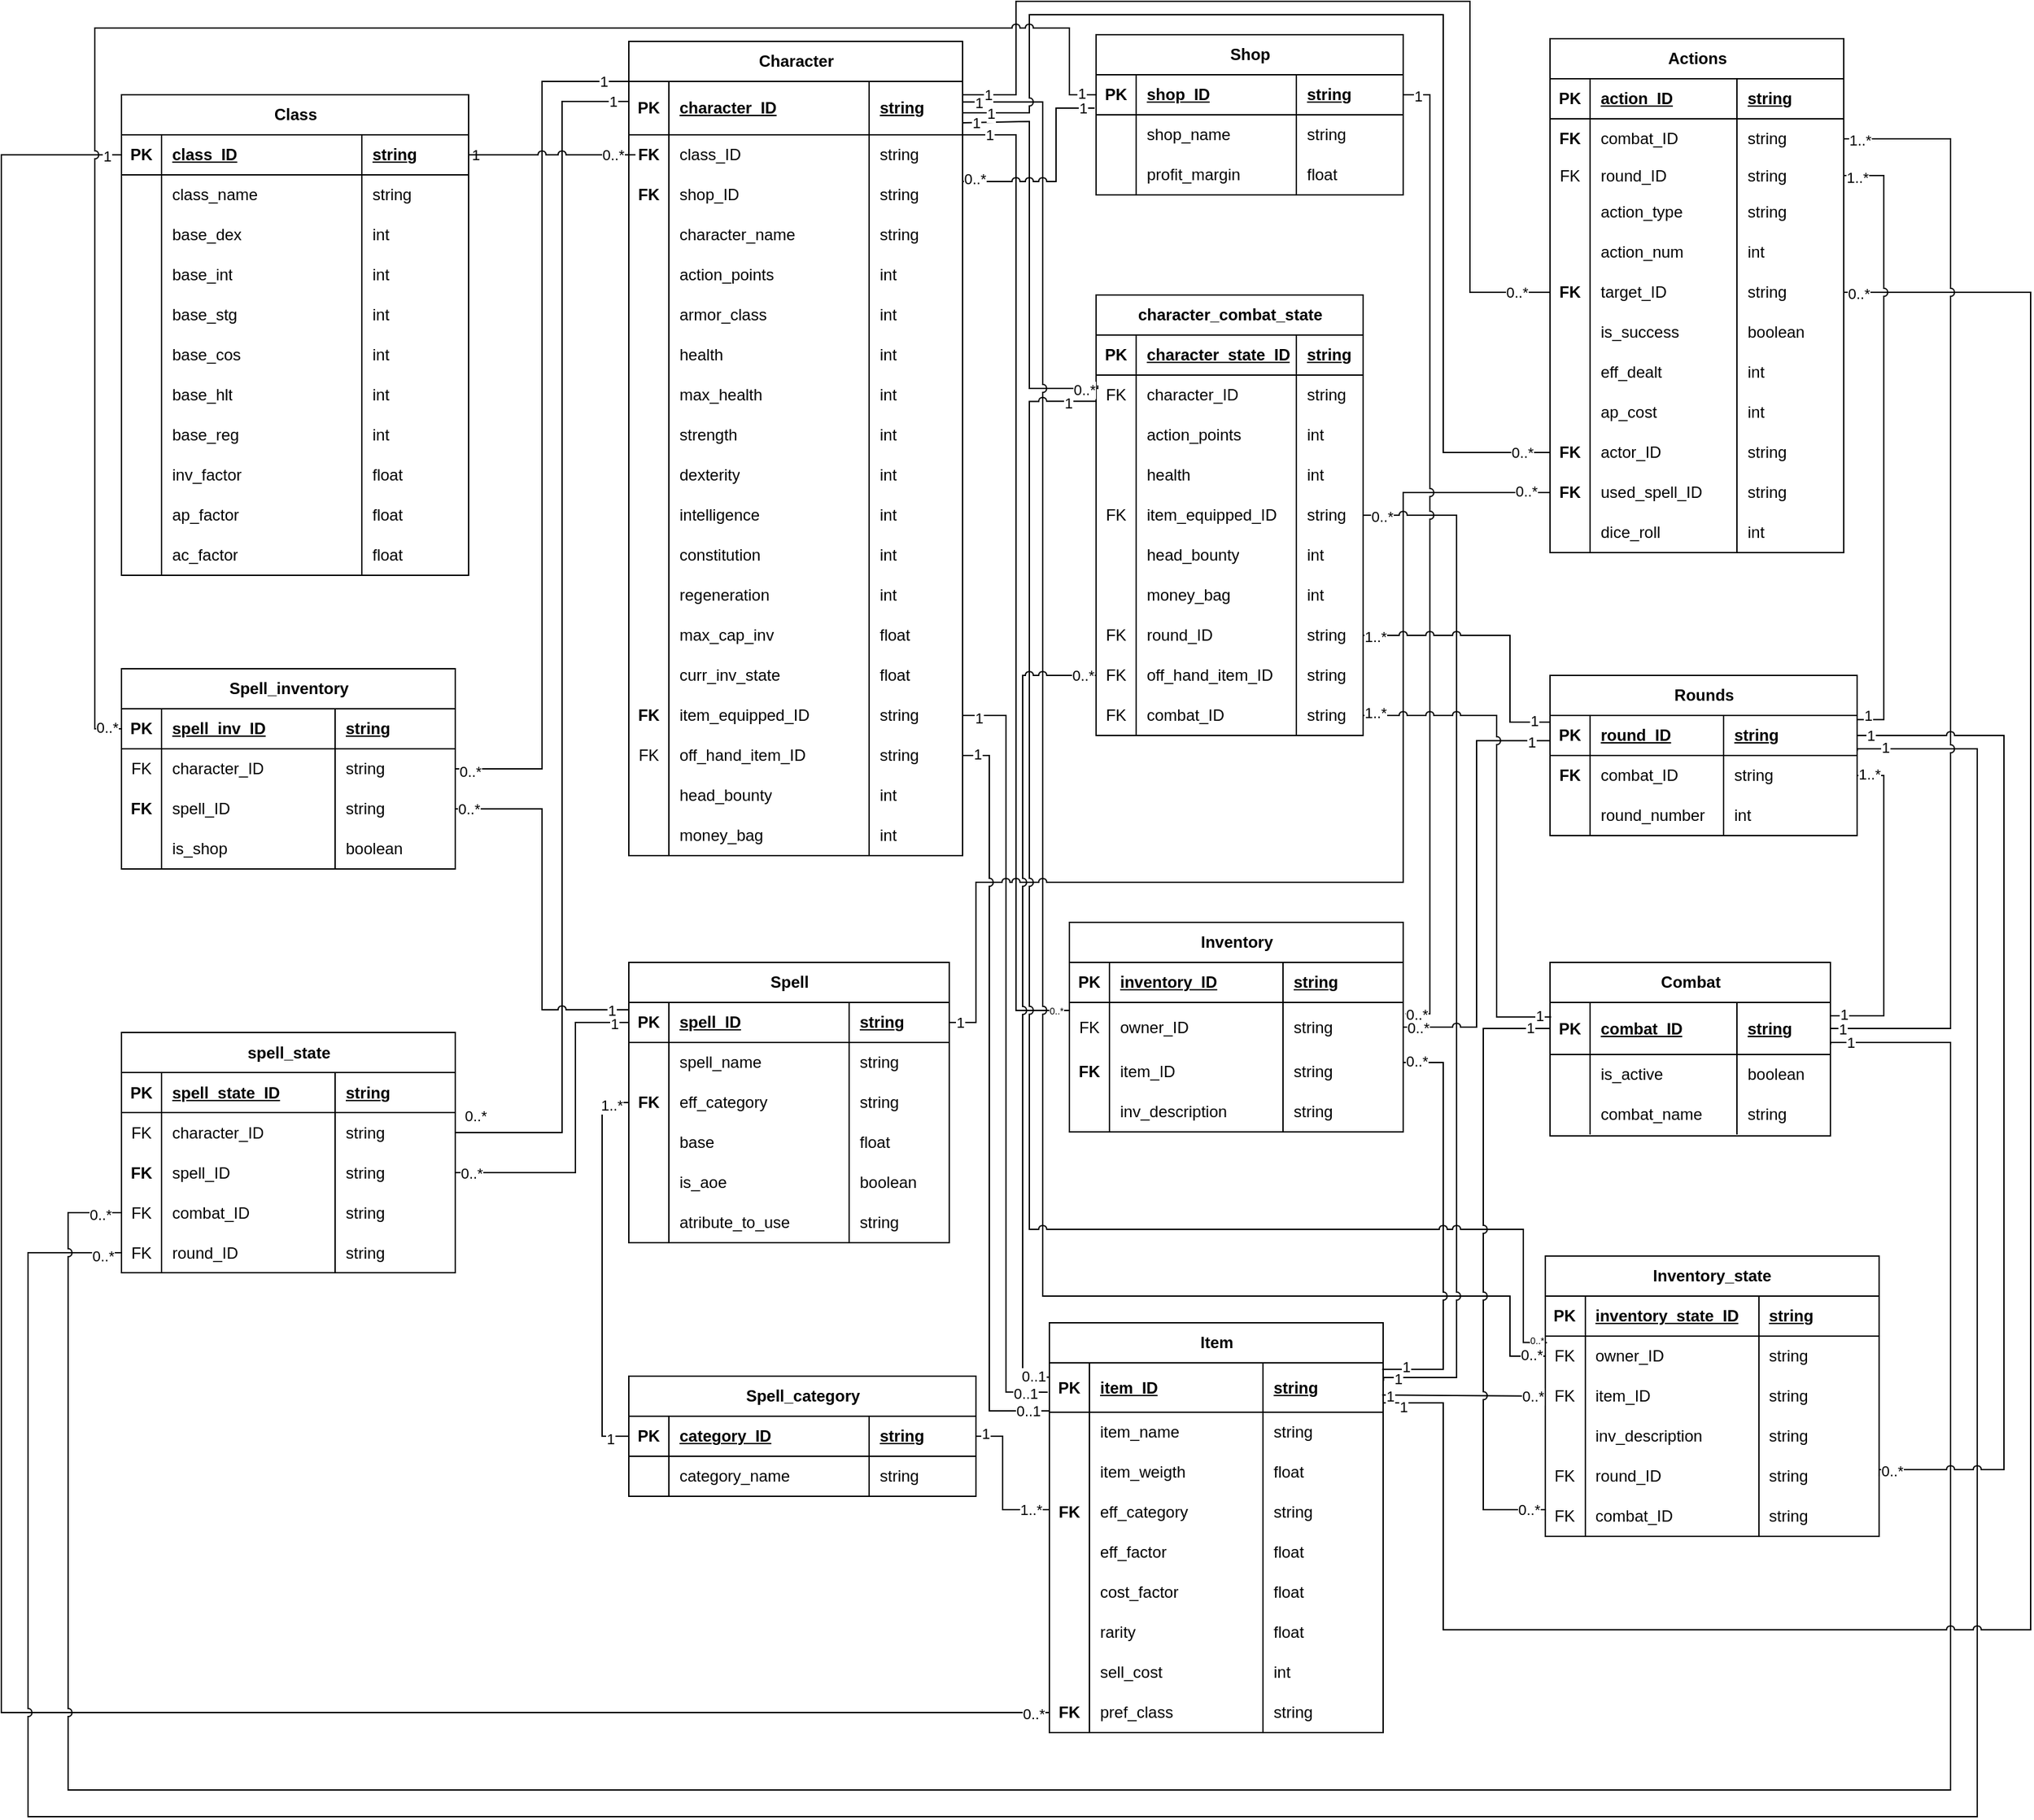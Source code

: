 <mxfile version="26.2.2">
  <diagram id="R2lEEEUBdFMjLlhIrx00" name="Page-1">
    <mxGraphModel dx="908" dy="581" grid="1" gridSize="10" guides="1" tooltips="1" connect="1" arrows="1" fold="1" page="1" pageScale="1" pageWidth="850" pageHeight="1100" math="0" shadow="0" extFonts="Permanent Marker^https://fonts.googleapis.com/css?family=Permanent+Marker">
      <root>
        <mxCell id="0" />
        <mxCell id="1" parent="0" />
        <mxCell id="DP68t1X4jVL8eTCecKdc-14" value="Character" style="shape=table;startSize=30;container=1;collapsible=1;childLayout=tableLayout;fixedRows=1;rowLines=0;fontStyle=1;align=center;resizeLast=1;html=1;" parent="1" vertex="1">
          <mxGeometry x="500" y="360" width="250" height="610" as="geometry">
            <mxRectangle x="520" y="370" width="90" height="30" as="alternateBounds" />
          </mxGeometry>
        </mxCell>
        <mxCell id="DP68t1X4jVL8eTCecKdc-15" value="" style="shape=tableRow;horizontal=0;startSize=0;swimlaneHead=0;swimlaneBody=0;fillColor=none;collapsible=0;dropTarget=0;points=[[0,0.5],[1,0.5]];portConstraint=eastwest;top=0;left=0;right=0;bottom=1;" parent="DP68t1X4jVL8eTCecKdc-14" vertex="1">
          <mxGeometry y="30" width="250" height="40" as="geometry" />
        </mxCell>
        <mxCell id="DP68t1X4jVL8eTCecKdc-16" value="PK" style="shape=partialRectangle;connectable=0;fillColor=none;top=0;left=0;bottom=0;right=0;fontStyle=1;overflow=hidden;whiteSpace=wrap;html=1;" parent="DP68t1X4jVL8eTCecKdc-15" vertex="1">
          <mxGeometry width="30" height="40" as="geometry">
            <mxRectangle width="30" height="40" as="alternateBounds" />
          </mxGeometry>
        </mxCell>
        <mxCell id="DP68t1X4jVL8eTCecKdc-17" value="character_ID" style="shape=partialRectangle;connectable=0;fillColor=none;top=0;left=0;bottom=0;right=0;align=left;spacingLeft=6;fontStyle=5;overflow=hidden;whiteSpace=wrap;html=1;" parent="DP68t1X4jVL8eTCecKdc-15" vertex="1">
          <mxGeometry x="30" width="150.0" height="40" as="geometry">
            <mxRectangle width="150.0" height="40" as="alternateBounds" />
          </mxGeometry>
        </mxCell>
        <mxCell id="DP68t1X4jVL8eTCecKdc-18" value="string" style="shape=partialRectangle;connectable=0;fillColor=none;top=0;left=0;bottom=0;right=0;align=left;spacingLeft=6;fontStyle=5;overflow=hidden;whiteSpace=wrap;html=1;" parent="DP68t1X4jVL8eTCecKdc-15" vertex="1">
          <mxGeometry x="180.0" width="70.0" height="40" as="geometry">
            <mxRectangle width="70.0" height="40" as="alternateBounds" />
          </mxGeometry>
        </mxCell>
        <mxCell id="DP68t1X4jVL8eTCecKdc-19" value="" style="shape=tableRow;horizontal=0;startSize=0;swimlaneHead=0;swimlaneBody=0;fillColor=none;collapsible=0;dropTarget=0;points=[[0,0.5],[1,0.5]];portConstraint=eastwest;top=0;left=0;right=0;bottom=0;" parent="DP68t1X4jVL8eTCecKdc-14" vertex="1">
          <mxGeometry y="70" width="250" height="30" as="geometry" />
        </mxCell>
        <mxCell id="DP68t1X4jVL8eTCecKdc-20" value="&lt;b&gt;FK&lt;/b&gt;" style="shape=partialRectangle;connectable=0;fillColor=none;top=0;left=0;bottom=0;right=0;editable=1;overflow=hidden;whiteSpace=wrap;html=1;" parent="DP68t1X4jVL8eTCecKdc-19" vertex="1">
          <mxGeometry width="30" height="30" as="geometry">
            <mxRectangle width="30" height="30" as="alternateBounds" />
          </mxGeometry>
        </mxCell>
        <mxCell id="DP68t1X4jVL8eTCecKdc-21" value="class_ID" style="shape=partialRectangle;connectable=0;fillColor=none;top=0;left=0;bottom=0;right=0;align=left;spacingLeft=6;overflow=hidden;whiteSpace=wrap;html=1;" parent="DP68t1X4jVL8eTCecKdc-19" vertex="1">
          <mxGeometry x="30" width="150.0" height="30" as="geometry">
            <mxRectangle width="150.0" height="30" as="alternateBounds" />
          </mxGeometry>
        </mxCell>
        <mxCell id="DP68t1X4jVL8eTCecKdc-22" value="string" style="shape=partialRectangle;connectable=0;fillColor=none;top=0;left=0;bottom=0;right=0;align=left;spacingLeft=6;overflow=hidden;whiteSpace=wrap;html=1;" parent="DP68t1X4jVL8eTCecKdc-19" vertex="1">
          <mxGeometry x="180.0" width="70.0" height="30" as="geometry">
            <mxRectangle width="70.0" height="30" as="alternateBounds" />
          </mxGeometry>
        </mxCell>
        <mxCell id="DP68t1X4jVL8eTCecKdc-23" style="shape=tableRow;horizontal=0;startSize=0;swimlaneHead=0;swimlaneBody=0;fillColor=none;collapsible=0;dropTarget=0;points=[[0,0.5],[1,0.5]];portConstraint=eastwest;top=0;left=0;right=0;bottom=0;" parent="DP68t1X4jVL8eTCecKdc-14" vertex="1">
          <mxGeometry y="100" width="250" height="30" as="geometry" />
        </mxCell>
        <mxCell id="DP68t1X4jVL8eTCecKdc-24" value="&lt;b&gt;FK&lt;/b&gt;" style="shape=partialRectangle;connectable=0;fillColor=none;top=0;left=0;bottom=0;right=0;editable=1;overflow=hidden;whiteSpace=wrap;html=1;" parent="DP68t1X4jVL8eTCecKdc-23" vertex="1">
          <mxGeometry width="30" height="30" as="geometry">
            <mxRectangle width="30" height="30" as="alternateBounds" />
          </mxGeometry>
        </mxCell>
        <mxCell id="DP68t1X4jVL8eTCecKdc-25" value="shop_ID" style="shape=partialRectangle;connectable=0;fillColor=none;top=0;left=0;bottom=0;right=0;align=left;spacingLeft=6;overflow=hidden;whiteSpace=wrap;html=1;" parent="DP68t1X4jVL8eTCecKdc-23" vertex="1">
          <mxGeometry x="30" width="150.0" height="30" as="geometry">
            <mxRectangle width="150.0" height="30" as="alternateBounds" />
          </mxGeometry>
        </mxCell>
        <mxCell id="DP68t1X4jVL8eTCecKdc-26" value="string" style="shape=partialRectangle;connectable=0;fillColor=none;top=0;left=0;bottom=0;right=0;align=left;spacingLeft=6;overflow=hidden;whiteSpace=wrap;html=1;" parent="DP68t1X4jVL8eTCecKdc-23" vertex="1">
          <mxGeometry x="180.0" width="70.0" height="30" as="geometry">
            <mxRectangle width="70.0" height="30" as="alternateBounds" />
          </mxGeometry>
        </mxCell>
        <mxCell id="DP68t1X4jVL8eTCecKdc-27" value="" style="shape=tableRow;horizontal=0;startSize=0;swimlaneHead=0;swimlaneBody=0;fillColor=none;collapsible=0;dropTarget=0;points=[[0,0.5],[1,0.5]];portConstraint=eastwest;top=0;left=0;right=0;bottom=0;" parent="DP68t1X4jVL8eTCecKdc-14" vertex="1">
          <mxGeometry y="130" width="250" height="30" as="geometry" />
        </mxCell>
        <mxCell id="DP68t1X4jVL8eTCecKdc-28" value="" style="shape=partialRectangle;connectable=0;fillColor=none;top=0;left=0;bottom=0;right=0;editable=1;overflow=hidden;whiteSpace=wrap;html=1;" parent="DP68t1X4jVL8eTCecKdc-27" vertex="1">
          <mxGeometry width="30" height="30" as="geometry">
            <mxRectangle width="30" height="30" as="alternateBounds" />
          </mxGeometry>
        </mxCell>
        <mxCell id="DP68t1X4jVL8eTCecKdc-29" value="character_name" style="shape=partialRectangle;connectable=0;fillColor=none;top=0;left=0;bottom=0;right=0;align=left;spacingLeft=6;overflow=hidden;whiteSpace=wrap;html=1;" parent="DP68t1X4jVL8eTCecKdc-27" vertex="1">
          <mxGeometry x="30" width="150.0" height="30" as="geometry">
            <mxRectangle width="150.0" height="30" as="alternateBounds" />
          </mxGeometry>
        </mxCell>
        <mxCell id="DP68t1X4jVL8eTCecKdc-30" value="string" style="shape=partialRectangle;connectable=0;fillColor=none;top=0;left=0;bottom=0;right=0;align=left;spacingLeft=6;overflow=hidden;whiteSpace=wrap;html=1;" parent="DP68t1X4jVL8eTCecKdc-27" vertex="1">
          <mxGeometry x="180.0" width="70.0" height="30" as="geometry">
            <mxRectangle width="70.0" height="30" as="alternateBounds" />
          </mxGeometry>
        </mxCell>
        <mxCell id="DP68t1X4jVL8eTCecKdc-31" value="" style="shape=tableRow;horizontal=0;startSize=0;swimlaneHead=0;swimlaneBody=0;fillColor=none;collapsible=0;dropTarget=0;points=[[0,0.5],[1,0.5]];portConstraint=eastwest;top=0;left=0;right=0;bottom=0;" parent="DP68t1X4jVL8eTCecKdc-14" vertex="1">
          <mxGeometry y="160" width="250" height="30" as="geometry" />
        </mxCell>
        <mxCell id="DP68t1X4jVL8eTCecKdc-32" value="" style="shape=partialRectangle;connectable=0;fillColor=none;top=0;left=0;bottom=0;right=0;editable=1;overflow=hidden;whiteSpace=wrap;html=1;" parent="DP68t1X4jVL8eTCecKdc-31" vertex="1">
          <mxGeometry width="30" height="30" as="geometry">
            <mxRectangle width="30" height="30" as="alternateBounds" />
          </mxGeometry>
        </mxCell>
        <mxCell id="DP68t1X4jVL8eTCecKdc-33" value="action_points" style="shape=partialRectangle;connectable=0;fillColor=none;top=0;left=0;bottom=0;right=0;align=left;spacingLeft=6;overflow=hidden;whiteSpace=wrap;html=1;" parent="DP68t1X4jVL8eTCecKdc-31" vertex="1">
          <mxGeometry x="30" width="150.0" height="30" as="geometry">
            <mxRectangle width="150.0" height="30" as="alternateBounds" />
          </mxGeometry>
        </mxCell>
        <mxCell id="DP68t1X4jVL8eTCecKdc-34" value="int" style="shape=partialRectangle;connectable=0;fillColor=none;top=0;left=0;bottom=0;right=0;align=left;spacingLeft=6;overflow=hidden;whiteSpace=wrap;html=1;" parent="DP68t1X4jVL8eTCecKdc-31" vertex="1">
          <mxGeometry x="180.0" width="70.0" height="30" as="geometry">
            <mxRectangle width="70.0" height="30" as="alternateBounds" />
          </mxGeometry>
        </mxCell>
        <mxCell id="DP68t1X4jVL8eTCecKdc-35" style="shape=tableRow;horizontal=0;startSize=0;swimlaneHead=0;swimlaneBody=0;fillColor=none;collapsible=0;dropTarget=0;points=[[0,0.5],[1,0.5]];portConstraint=eastwest;top=0;left=0;right=0;bottom=0;" parent="DP68t1X4jVL8eTCecKdc-14" vertex="1">
          <mxGeometry y="190" width="250" height="30" as="geometry" />
        </mxCell>
        <mxCell id="DP68t1X4jVL8eTCecKdc-36" style="shape=partialRectangle;connectable=0;fillColor=none;top=0;left=0;bottom=0;right=0;editable=1;overflow=hidden;whiteSpace=wrap;html=1;" parent="DP68t1X4jVL8eTCecKdc-35" vertex="1">
          <mxGeometry width="30" height="30" as="geometry">
            <mxRectangle width="30" height="30" as="alternateBounds" />
          </mxGeometry>
        </mxCell>
        <mxCell id="DP68t1X4jVL8eTCecKdc-37" value="armor_class" style="shape=partialRectangle;connectable=0;fillColor=none;top=0;left=0;bottom=0;right=0;align=left;spacingLeft=6;overflow=hidden;whiteSpace=wrap;html=1;" parent="DP68t1X4jVL8eTCecKdc-35" vertex="1">
          <mxGeometry x="30" width="150.0" height="30" as="geometry">
            <mxRectangle width="150.0" height="30" as="alternateBounds" />
          </mxGeometry>
        </mxCell>
        <mxCell id="DP68t1X4jVL8eTCecKdc-38" value="int" style="shape=partialRectangle;connectable=0;fillColor=none;top=0;left=0;bottom=0;right=0;align=left;spacingLeft=6;overflow=hidden;whiteSpace=wrap;html=1;" parent="DP68t1X4jVL8eTCecKdc-35" vertex="1">
          <mxGeometry x="180.0" width="70.0" height="30" as="geometry">
            <mxRectangle width="70.0" height="30" as="alternateBounds" />
          </mxGeometry>
        </mxCell>
        <mxCell id="DP68t1X4jVL8eTCecKdc-39" style="shape=tableRow;horizontal=0;startSize=0;swimlaneHead=0;swimlaneBody=0;fillColor=none;collapsible=0;dropTarget=0;points=[[0,0.5],[1,0.5]];portConstraint=eastwest;top=0;left=0;right=0;bottom=0;" parent="DP68t1X4jVL8eTCecKdc-14" vertex="1">
          <mxGeometry y="220" width="250" height="30" as="geometry" />
        </mxCell>
        <mxCell id="DP68t1X4jVL8eTCecKdc-40" style="shape=partialRectangle;connectable=0;fillColor=none;top=0;left=0;bottom=0;right=0;editable=1;overflow=hidden;whiteSpace=wrap;html=1;" parent="DP68t1X4jVL8eTCecKdc-39" vertex="1">
          <mxGeometry width="30" height="30" as="geometry">
            <mxRectangle width="30" height="30" as="alternateBounds" />
          </mxGeometry>
        </mxCell>
        <mxCell id="DP68t1X4jVL8eTCecKdc-41" value="health" style="shape=partialRectangle;connectable=0;fillColor=none;top=0;left=0;bottom=0;right=0;align=left;spacingLeft=6;overflow=hidden;whiteSpace=wrap;html=1;" parent="DP68t1X4jVL8eTCecKdc-39" vertex="1">
          <mxGeometry x="30" width="150.0" height="30" as="geometry">
            <mxRectangle width="150.0" height="30" as="alternateBounds" />
          </mxGeometry>
        </mxCell>
        <mxCell id="DP68t1X4jVL8eTCecKdc-42" value="int" style="shape=partialRectangle;connectable=0;fillColor=none;top=0;left=0;bottom=0;right=0;align=left;spacingLeft=6;overflow=hidden;whiteSpace=wrap;html=1;" parent="DP68t1X4jVL8eTCecKdc-39" vertex="1">
          <mxGeometry x="180.0" width="70.0" height="30" as="geometry">
            <mxRectangle width="70.0" height="30" as="alternateBounds" />
          </mxGeometry>
        </mxCell>
        <mxCell id="DP68t1X4jVL8eTCecKdc-43" style="shape=tableRow;horizontal=0;startSize=0;swimlaneHead=0;swimlaneBody=0;fillColor=none;collapsible=0;dropTarget=0;points=[[0,0.5],[1,0.5]];portConstraint=eastwest;top=0;left=0;right=0;bottom=0;" parent="DP68t1X4jVL8eTCecKdc-14" vertex="1">
          <mxGeometry y="250" width="250" height="30" as="geometry" />
        </mxCell>
        <mxCell id="DP68t1X4jVL8eTCecKdc-44" style="shape=partialRectangle;connectable=0;fillColor=none;top=0;left=0;bottom=0;right=0;editable=1;overflow=hidden;whiteSpace=wrap;html=1;" parent="DP68t1X4jVL8eTCecKdc-43" vertex="1">
          <mxGeometry width="30" height="30" as="geometry">
            <mxRectangle width="30" height="30" as="alternateBounds" />
          </mxGeometry>
        </mxCell>
        <mxCell id="DP68t1X4jVL8eTCecKdc-45" value="max_health" style="shape=partialRectangle;connectable=0;fillColor=none;top=0;left=0;bottom=0;right=0;align=left;spacingLeft=6;overflow=hidden;whiteSpace=wrap;html=1;" parent="DP68t1X4jVL8eTCecKdc-43" vertex="1">
          <mxGeometry x="30" width="150.0" height="30" as="geometry">
            <mxRectangle width="150.0" height="30" as="alternateBounds" />
          </mxGeometry>
        </mxCell>
        <mxCell id="DP68t1X4jVL8eTCecKdc-46" value="int" style="shape=partialRectangle;connectable=0;fillColor=none;top=0;left=0;bottom=0;right=0;align=left;spacingLeft=6;overflow=hidden;whiteSpace=wrap;html=1;" parent="DP68t1X4jVL8eTCecKdc-43" vertex="1">
          <mxGeometry x="180.0" width="70.0" height="30" as="geometry">
            <mxRectangle width="70.0" height="30" as="alternateBounds" />
          </mxGeometry>
        </mxCell>
        <mxCell id="DP68t1X4jVL8eTCecKdc-47" style="shape=tableRow;horizontal=0;startSize=0;swimlaneHead=0;swimlaneBody=0;fillColor=none;collapsible=0;dropTarget=0;points=[[0,0.5],[1,0.5]];portConstraint=eastwest;top=0;left=0;right=0;bottom=0;" parent="DP68t1X4jVL8eTCecKdc-14" vertex="1">
          <mxGeometry y="280" width="250" height="30" as="geometry" />
        </mxCell>
        <mxCell id="DP68t1X4jVL8eTCecKdc-48" style="shape=partialRectangle;connectable=0;fillColor=none;top=0;left=0;bottom=0;right=0;editable=1;overflow=hidden;whiteSpace=wrap;html=1;" parent="DP68t1X4jVL8eTCecKdc-47" vertex="1">
          <mxGeometry width="30" height="30" as="geometry">
            <mxRectangle width="30" height="30" as="alternateBounds" />
          </mxGeometry>
        </mxCell>
        <mxCell id="DP68t1X4jVL8eTCecKdc-49" value="strength" style="shape=partialRectangle;connectable=0;fillColor=none;top=0;left=0;bottom=0;right=0;align=left;spacingLeft=6;overflow=hidden;whiteSpace=wrap;html=1;" parent="DP68t1X4jVL8eTCecKdc-47" vertex="1">
          <mxGeometry x="30" width="150.0" height="30" as="geometry">
            <mxRectangle width="150.0" height="30" as="alternateBounds" />
          </mxGeometry>
        </mxCell>
        <mxCell id="DP68t1X4jVL8eTCecKdc-50" value="int" style="shape=partialRectangle;connectable=0;fillColor=none;top=0;left=0;bottom=0;right=0;align=left;spacingLeft=6;overflow=hidden;whiteSpace=wrap;html=1;" parent="DP68t1X4jVL8eTCecKdc-47" vertex="1">
          <mxGeometry x="180.0" width="70.0" height="30" as="geometry">
            <mxRectangle width="70.0" height="30" as="alternateBounds" />
          </mxGeometry>
        </mxCell>
        <mxCell id="DP68t1X4jVL8eTCecKdc-51" style="shape=tableRow;horizontal=0;startSize=0;swimlaneHead=0;swimlaneBody=0;fillColor=none;collapsible=0;dropTarget=0;points=[[0,0.5],[1,0.5]];portConstraint=eastwest;top=0;left=0;right=0;bottom=0;" parent="DP68t1X4jVL8eTCecKdc-14" vertex="1">
          <mxGeometry y="310" width="250" height="30" as="geometry" />
        </mxCell>
        <mxCell id="DP68t1X4jVL8eTCecKdc-52" style="shape=partialRectangle;connectable=0;fillColor=none;top=0;left=0;bottom=0;right=0;editable=1;overflow=hidden;whiteSpace=wrap;html=1;" parent="DP68t1X4jVL8eTCecKdc-51" vertex="1">
          <mxGeometry width="30" height="30" as="geometry">
            <mxRectangle width="30" height="30" as="alternateBounds" />
          </mxGeometry>
        </mxCell>
        <mxCell id="DP68t1X4jVL8eTCecKdc-53" value="dexterity" style="shape=partialRectangle;connectable=0;fillColor=none;top=0;left=0;bottom=0;right=0;align=left;spacingLeft=6;overflow=hidden;whiteSpace=wrap;html=1;" parent="DP68t1X4jVL8eTCecKdc-51" vertex="1">
          <mxGeometry x="30" width="150.0" height="30" as="geometry">
            <mxRectangle width="150.0" height="30" as="alternateBounds" />
          </mxGeometry>
        </mxCell>
        <mxCell id="DP68t1X4jVL8eTCecKdc-54" value="int" style="shape=partialRectangle;connectable=0;fillColor=none;top=0;left=0;bottom=0;right=0;align=left;spacingLeft=6;overflow=hidden;whiteSpace=wrap;html=1;" parent="DP68t1X4jVL8eTCecKdc-51" vertex="1">
          <mxGeometry x="180.0" width="70.0" height="30" as="geometry">
            <mxRectangle width="70.0" height="30" as="alternateBounds" />
          </mxGeometry>
        </mxCell>
        <mxCell id="DP68t1X4jVL8eTCecKdc-55" style="shape=tableRow;horizontal=0;startSize=0;swimlaneHead=0;swimlaneBody=0;fillColor=none;collapsible=0;dropTarget=0;points=[[0,0.5],[1,0.5]];portConstraint=eastwest;top=0;left=0;right=0;bottom=0;" parent="DP68t1X4jVL8eTCecKdc-14" vertex="1">
          <mxGeometry y="340" width="250" height="30" as="geometry" />
        </mxCell>
        <mxCell id="DP68t1X4jVL8eTCecKdc-56" style="shape=partialRectangle;connectable=0;fillColor=none;top=0;left=0;bottom=0;right=0;editable=1;overflow=hidden;whiteSpace=wrap;html=1;" parent="DP68t1X4jVL8eTCecKdc-55" vertex="1">
          <mxGeometry width="30" height="30" as="geometry">
            <mxRectangle width="30" height="30" as="alternateBounds" />
          </mxGeometry>
        </mxCell>
        <mxCell id="DP68t1X4jVL8eTCecKdc-57" value="intelligence" style="shape=partialRectangle;connectable=0;fillColor=none;top=0;left=0;bottom=0;right=0;align=left;spacingLeft=6;overflow=hidden;whiteSpace=wrap;html=1;" parent="DP68t1X4jVL8eTCecKdc-55" vertex="1">
          <mxGeometry x="30" width="150.0" height="30" as="geometry">
            <mxRectangle width="150.0" height="30" as="alternateBounds" />
          </mxGeometry>
        </mxCell>
        <mxCell id="DP68t1X4jVL8eTCecKdc-58" value="int" style="shape=partialRectangle;connectable=0;fillColor=none;top=0;left=0;bottom=0;right=0;align=left;spacingLeft=6;overflow=hidden;whiteSpace=wrap;html=1;" parent="DP68t1X4jVL8eTCecKdc-55" vertex="1">
          <mxGeometry x="180.0" width="70.0" height="30" as="geometry">
            <mxRectangle width="70.0" height="30" as="alternateBounds" />
          </mxGeometry>
        </mxCell>
        <mxCell id="DP68t1X4jVL8eTCecKdc-59" style="shape=tableRow;horizontal=0;startSize=0;swimlaneHead=0;swimlaneBody=0;fillColor=none;collapsible=0;dropTarget=0;points=[[0,0.5],[1,0.5]];portConstraint=eastwest;top=0;left=0;right=0;bottom=0;" parent="DP68t1X4jVL8eTCecKdc-14" vertex="1">
          <mxGeometry y="370" width="250" height="30" as="geometry" />
        </mxCell>
        <mxCell id="DP68t1X4jVL8eTCecKdc-60" style="shape=partialRectangle;connectable=0;fillColor=none;top=0;left=0;bottom=0;right=0;editable=1;overflow=hidden;whiteSpace=wrap;html=1;" parent="DP68t1X4jVL8eTCecKdc-59" vertex="1">
          <mxGeometry width="30" height="30" as="geometry">
            <mxRectangle width="30" height="30" as="alternateBounds" />
          </mxGeometry>
        </mxCell>
        <mxCell id="DP68t1X4jVL8eTCecKdc-61" value="constitution" style="shape=partialRectangle;connectable=0;fillColor=none;top=0;left=0;bottom=0;right=0;align=left;spacingLeft=6;overflow=hidden;whiteSpace=wrap;html=1;" parent="DP68t1X4jVL8eTCecKdc-59" vertex="1">
          <mxGeometry x="30" width="150.0" height="30" as="geometry">
            <mxRectangle width="150.0" height="30" as="alternateBounds" />
          </mxGeometry>
        </mxCell>
        <mxCell id="DP68t1X4jVL8eTCecKdc-62" value="int" style="shape=partialRectangle;connectable=0;fillColor=none;top=0;left=0;bottom=0;right=0;align=left;spacingLeft=6;overflow=hidden;whiteSpace=wrap;html=1;" parent="DP68t1X4jVL8eTCecKdc-59" vertex="1">
          <mxGeometry x="180.0" width="70.0" height="30" as="geometry">
            <mxRectangle width="70.0" height="30" as="alternateBounds" />
          </mxGeometry>
        </mxCell>
        <mxCell id="DP68t1X4jVL8eTCecKdc-63" style="shape=tableRow;horizontal=0;startSize=0;swimlaneHead=0;swimlaneBody=0;fillColor=none;collapsible=0;dropTarget=0;points=[[0,0.5],[1,0.5]];portConstraint=eastwest;top=0;left=0;right=0;bottom=0;" parent="DP68t1X4jVL8eTCecKdc-14" vertex="1">
          <mxGeometry y="400" width="250" height="30" as="geometry" />
        </mxCell>
        <mxCell id="DP68t1X4jVL8eTCecKdc-64" style="shape=partialRectangle;connectable=0;fillColor=none;top=0;left=0;bottom=0;right=0;editable=1;overflow=hidden;whiteSpace=wrap;html=1;" parent="DP68t1X4jVL8eTCecKdc-63" vertex="1">
          <mxGeometry width="30" height="30" as="geometry">
            <mxRectangle width="30" height="30" as="alternateBounds" />
          </mxGeometry>
        </mxCell>
        <mxCell id="DP68t1X4jVL8eTCecKdc-65" value="regeneration" style="shape=partialRectangle;connectable=0;fillColor=none;top=0;left=0;bottom=0;right=0;align=left;spacingLeft=6;overflow=hidden;whiteSpace=wrap;html=1;" parent="DP68t1X4jVL8eTCecKdc-63" vertex="1">
          <mxGeometry x="30" width="150.0" height="30" as="geometry">
            <mxRectangle width="150.0" height="30" as="alternateBounds" />
          </mxGeometry>
        </mxCell>
        <mxCell id="DP68t1X4jVL8eTCecKdc-66" value="int" style="shape=partialRectangle;connectable=0;fillColor=none;top=0;left=0;bottom=0;right=0;align=left;spacingLeft=6;overflow=hidden;whiteSpace=wrap;html=1;" parent="DP68t1X4jVL8eTCecKdc-63" vertex="1">
          <mxGeometry x="180.0" width="70.0" height="30" as="geometry">
            <mxRectangle width="70.0" height="30" as="alternateBounds" />
          </mxGeometry>
        </mxCell>
        <mxCell id="DP68t1X4jVL8eTCecKdc-75" style="shape=tableRow;horizontal=0;startSize=0;swimlaneHead=0;swimlaneBody=0;fillColor=none;collapsible=0;dropTarget=0;points=[[0,0.5],[1,0.5]];portConstraint=eastwest;top=0;left=0;right=0;bottom=0;" parent="DP68t1X4jVL8eTCecKdc-14" vertex="1">
          <mxGeometry y="430" width="250" height="30" as="geometry" />
        </mxCell>
        <mxCell id="DP68t1X4jVL8eTCecKdc-76" style="shape=partialRectangle;connectable=0;fillColor=none;top=0;left=0;bottom=0;right=0;editable=1;overflow=hidden;whiteSpace=wrap;html=1;" parent="DP68t1X4jVL8eTCecKdc-75" vertex="1">
          <mxGeometry width="30" height="30" as="geometry">
            <mxRectangle width="30" height="30" as="alternateBounds" />
          </mxGeometry>
        </mxCell>
        <mxCell id="DP68t1X4jVL8eTCecKdc-77" value="max_cap_inv" style="shape=partialRectangle;connectable=0;fillColor=none;top=0;left=0;bottom=0;right=0;align=left;spacingLeft=6;overflow=hidden;whiteSpace=wrap;html=1;" parent="DP68t1X4jVL8eTCecKdc-75" vertex="1">
          <mxGeometry x="30" width="150.0" height="30" as="geometry">
            <mxRectangle width="150.0" height="30" as="alternateBounds" />
          </mxGeometry>
        </mxCell>
        <mxCell id="DP68t1X4jVL8eTCecKdc-78" value="float" style="shape=partialRectangle;connectable=0;fillColor=none;top=0;left=0;bottom=0;right=0;align=left;spacingLeft=6;overflow=hidden;whiteSpace=wrap;html=1;" parent="DP68t1X4jVL8eTCecKdc-75" vertex="1">
          <mxGeometry x="180.0" width="70.0" height="30" as="geometry">
            <mxRectangle width="70.0" height="30" as="alternateBounds" />
          </mxGeometry>
        </mxCell>
        <mxCell id="DP68t1X4jVL8eTCecKdc-79" style="shape=tableRow;horizontal=0;startSize=0;swimlaneHead=0;swimlaneBody=0;fillColor=none;collapsible=0;dropTarget=0;points=[[0,0.5],[1,0.5]];portConstraint=eastwest;top=0;left=0;right=0;bottom=0;" parent="DP68t1X4jVL8eTCecKdc-14" vertex="1">
          <mxGeometry y="460" width="250" height="30" as="geometry" />
        </mxCell>
        <mxCell id="DP68t1X4jVL8eTCecKdc-80" style="shape=partialRectangle;connectable=0;fillColor=none;top=0;left=0;bottom=0;right=0;editable=1;overflow=hidden;whiteSpace=wrap;html=1;" parent="DP68t1X4jVL8eTCecKdc-79" vertex="1">
          <mxGeometry width="30" height="30" as="geometry">
            <mxRectangle width="30" height="30" as="alternateBounds" />
          </mxGeometry>
        </mxCell>
        <mxCell id="DP68t1X4jVL8eTCecKdc-81" value="curr_inv_state" style="shape=partialRectangle;connectable=0;fillColor=none;top=0;left=0;bottom=0;right=0;align=left;spacingLeft=6;overflow=hidden;whiteSpace=wrap;html=1;" parent="DP68t1X4jVL8eTCecKdc-79" vertex="1">
          <mxGeometry x="30" width="150.0" height="30" as="geometry">
            <mxRectangle width="150.0" height="30" as="alternateBounds" />
          </mxGeometry>
        </mxCell>
        <mxCell id="DP68t1X4jVL8eTCecKdc-82" value="float" style="shape=partialRectangle;connectable=0;fillColor=none;top=0;left=0;bottom=0;right=0;align=left;spacingLeft=6;overflow=hidden;whiteSpace=wrap;html=1;" parent="DP68t1X4jVL8eTCecKdc-79" vertex="1">
          <mxGeometry x="180.0" width="70.0" height="30" as="geometry">
            <mxRectangle width="70.0" height="30" as="alternateBounds" />
          </mxGeometry>
        </mxCell>
        <mxCell id="DP68t1X4jVL8eTCecKdc-87" style="shape=tableRow;horizontal=0;startSize=0;swimlaneHead=0;swimlaneBody=0;fillColor=none;collapsible=0;dropTarget=0;points=[[0,0.5],[1,0.5]];portConstraint=eastwest;top=0;left=0;right=0;bottom=0;" parent="DP68t1X4jVL8eTCecKdc-14" vertex="1">
          <mxGeometry y="490" width="250" height="30" as="geometry" />
        </mxCell>
        <mxCell id="DP68t1X4jVL8eTCecKdc-88" value="&lt;b&gt;FK&lt;/b&gt;" style="shape=partialRectangle;connectable=0;fillColor=none;top=0;left=0;bottom=0;right=0;editable=1;overflow=hidden;whiteSpace=wrap;html=1;" parent="DP68t1X4jVL8eTCecKdc-87" vertex="1">
          <mxGeometry width="30" height="30" as="geometry">
            <mxRectangle width="30" height="30" as="alternateBounds" />
          </mxGeometry>
        </mxCell>
        <mxCell id="DP68t1X4jVL8eTCecKdc-89" value="item_equipped_ID" style="shape=partialRectangle;connectable=0;fillColor=none;top=0;left=0;bottom=0;right=0;align=left;spacingLeft=6;overflow=hidden;whiteSpace=wrap;html=1;" parent="DP68t1X4jVL8eTCecKdc-87" vertex="1">
          <mxGeometry x="30" width="150.0" height="30" as="geometry">
            <mxRectangle width="150.0" height="30" as="alternateBounds" />
          </mxGeometry>
        </mxCell>
        <mxCell id="DP68t1X4jVL8eTCecKdc-90" value="string" style="shape=partialRectangle;connectable=0;fillColor=none;top=0;left=0;bottom=0;right=0;align=left;spacingLeft=6;overflow=hidden;whiteSpace=wrap;html=1;" parent="DP68t1X4jVL8eTCecKdc-87" vertex="1">
          <mxGeometry x="180.0" width="70.0" height="30" as="geometry">
            <mxRectangle width="70.0" height="30" as="alternateBounds" />
          </mxGeometry>
        </mxCell>
        <mxCell id="uMcAMMfrt4RFgCx2woJc-17" style="shape=tableRow;horizontal=0;startSize=0;swimlaneHead=0;swimlaneBody=0;fillColor=none;collapsible=0;dropTarget=0;points=[[0,0.5],[1,0.5]];portConstraint=eastwest;top=0;left=0;right=0;bottom=0;" parent="DP68t1X4jVL8eTCecKdc-14" vertex="1">
          <mxGeometry y="520" width="250" height="30" as="geometry" />
        </mxCell>
        <mxCell id="uMcAMMfrt4RFgCx2woJc-18" value="FK" style="shape=partialRectangle;connectable=0;fillColor=none;top=0;left=0;bottom=0;right=0;editable=1;overflow=hidden;whiteSpace=wrap;html=1;" parent="uMcAMMfrt4RFgCx2woJc-17" vertex="1">
          <mxGeometry width="30" height="30" as="geometry">
            <mxRectangle width="30" height="30" as="alternateBounds" />
          </mxGeometry>
        </mxCell>
        <mxCell id="uMcAMMfrt4RFgCx2woJc-19" value="off_hand_item_ID" style="shape=partialRectangle;connectable=0;fillColor=none;top=0;left=0;bottom=0;right=0;align=left;spacingLeft=6;overflow=hidden;whiteSpace=wrap;html=1;" parent="uMcAMMfrt4RFgCx2woJc-17" vertex="1">
          <mxGeometry x="30" width="150.0" height="30" as="geometry">
            <mxRectangle width="150.0" height="30" as="alternateBounds" />
          </mxGeometry>
        </mxCell>
        <mxCell id="uMcAMMfrt4RFgCx2woJc-20" value="string" style="shape=partialRectangle;connectable=0;fillColor=none;top=0;left=0;bottom=0;right=0;align=left;spacingLeft=6;overflow=hidden;whiteSpace=wrap;html=1;" parent="uMcAMMfrt4RFgCx2woJc-17" vertex="1">
          <mxGeometry x="180.0" width="70.0" height="30" as="geometry">
            <mxRectangle width="70.0" height="30" as="alternateBounds" />
          </mxGeometry>
        </mxCell>
        <mxCell id="DP68t1X4jVL8eTCecKdc-99" style="shape=tableRow;horizontal=0;startSize=0;swimlaneHead=0;swimlaneBody=0;fillColor=none;collapsible=0;dropTarget=0;points=[[0,0.5],[1,0.5]];portConstraint=eastwest;top=0;left=0;right=0;bottom=0;" parent="DP68t1X4jVL8eTCecKdc-14" vertex="1">
          <mxGeometry y="550" width="250" height="30" as="geometry" />
        </mxCell>
        <mxCell id="DP68t1X4jVL8eTCecKdc-100" style="shape=partialRectangle;connectable=0;fillColor=none;top=0;left=0;bottom=0;right=0;editable=1;overflow=hidden;whiteSpace=wrap;html=1;" parent="DP68t1X4jVL8eTCecKdc-99" vertex="1">
          <mxGeometry width="30" height="30" as="geometry">
            <mxRectangle width="30" height="30" as="alternateBounds" />
          </mxGeometry>
        </mxCell>
        <mxCell id="DP68t1X4jVL8eTCecKdc-101" value="head_bounty" style="shape=partialRectangle;connectable=0;fillColor=none;top=0;left=0;bottom=0;right=0;align=left;spacingLeft=6;overflow=hidden;whiteSpace=wrap;html=1;" parent="DP68t1X4jVL8eTCecKdc-99" vertex="1">
          <mxGeometry x="30" width="150.0" height="30" as="geometry">
            <mxRectangle width="150.0" height="30" as="alternateBounds" />
          </mxGeometry>
        </mxCell>
        <mxCell id="DP68t1X4jVL8eTCecKdc-102" value="int" style="shape=partialRectangle;connectable=0;fillColor=none;top=0;left=0;bottom=0;right=0;align=left;spacingLeft=6;overflow=hidden;whiteSpace=wrap;html=1;" parent="DP68t1X4jVL8eTCecKdc-99" vertex="1">
          <mxGeometry x="180.0" width="70.0" height="30" as="geometry">
            <mxRectangle width="70.0" height="30" as="alternateBounds" />
          </mxGeometry>
        </mxCell>
        <mxCell id="DP68t1X4jVL8eTCecKdc-103" style="shape=tableRow;horizontal=0;startSize=0;swimlaneHead=0;swimlaneBody=0;fillColor=none;collapsible=0;dropTarget=0;points=[[0,0.5],[1,0.5]];portConstraint=eastwest;top=0;left=0;right=0;bottom=0;" parent="DP68t1X4jVL8eTCecKdc-14" vertex="1">
          <mxGeometry y="580" width="250" height="30" as="geometry" />
        </mxCell>
        <mxCell id="DP68t1X4jVL8eTCecKdc-104" style="shape=partialRectangle;connectable=0;fillColor=none;top=0;left=0;bottom=0;right=0;editable=1;overflow=hidden;whiteSpace=wrap;html=1;" parent="DP68t1X4jVL8eTCecKdc-103" vertex="1">
          <mxGeometry width="30" height="30" as="geometry">
            <mxRectangle width="30" height="30" as="alternateBounds" />
          </mxGeometry>
        </mxCell>
        <mxCell id="DP68t1X4jVL8eTCecKdc-105" value="money_bag" style="shape=partialRectangle;connectable=0;fillColor=none;top=0;left=0;bottom=0;right=0;align=left;spacingLeft=6;overflow=hidden;whiteSpace=wrap;html=1;" parent="DP68t1X4jVL8eTCecKdc-103" vertex="1">
          <mxGeometry x="30" width="150.0" height="30" as="geometry">
            <mxRectangle width="150.0" height="30" as="alternateBounds" />
          </mxGeometry>
        </mxCell>
        <mxCell id="DP68t1X4jVL8eTCecKdc-106" value="int" style="shape=partialRectangle;connectable=0;fillColor=none;top=0;left=0;bottom=0;right=0;align=left;spacingLeft=6;overflow=hidden;whiteSpace=wrap;html=1;" parent="DP68t1X4jVL8eTCecKdc-103" vertex="1">
          <mxGeometry x="180.0" width="70.0" height="30" as="geometry">
            <mxRectangle width="70.0" height="30" as="alternateBounds" />
          </mxGeometry>
        </mxCell>
        <mxCell id="DP68t1X4jVL8eTCecKdc-107" value="Spell" style="shape=table;startSize=30;container=1;collapsible=1;childLayout=tableLayout;fixedRows=1;rowLines=0;fontStyle=1;align=center;resizeLast=1;html=1;" parent="1" vertex="1">
          <mxGeometry x="500" y="1050" width="240" height="210" as="geometry" />
        </mxCell>
        <mxCell id="DP68t1X4jVL8eTCecKdc-108" value="" style="shape=tableRow;horizontal=0;startSize=0;swimlaneHead=0;swimlaneBody=0;fillColor=none;collapsible=0;dropTarget=0;points=[[0,0.5],[1,0.5]];portConstraint=eastwest;top=0;left=0;right=0;bottom=1;" parent="DP68t1X4jVL8eTCecKdc-107" vertex="1">
          <mxGeometry y="30" width="240" height="30" as="geometry" />
        </mxCell>
        <mxCell id="DP68t1X4jVL8eTCecKdc-109" value="PK" style="shape=partialRectangle;connectable=0;fillColor=none;top=0;left=0;bottom=0;right=0;fontStyle=1;overflow=hidden;whiteSpace=wrap;html=1;" parent="DP68t1X4jVL8eTCecKdc-108" vertex="1">
          <mxGeometry width="30" height="30" as="geometry">
            <mxRectangle width="30" height="30" as="alternateBounds" />
          </mxGeometry>
        </mxCell>
        <mxCell id="DP68t1X4jVL8eTCecKdc-110" value="spell_ID" style="shape=partialRectangle;connectable=0;fillColor=none;top=0;left=0;bottom=0;right=0;align=left;spacingLeft=6;fontStyle=5;overflow=hidden;whiteSpace=wrap;html=1;" parent="DP68t1X4jVL8eTCecKdc-108" vertex="1">
          <mxGeometry x="30" width="135.0" height="30" as="geometry">
            <mxRectangle width="135.0" height="30" as="alternateBounds" />
          </mxGeometry>
        </mxCell>
        <mxCell id="DP68t1X4jVL8eTCecKdc-111" value="string" style="shape=partialRectangle;connectable=0;fillColor=none;top=0;left=0;bottom=0;right=0;align=left;spacingLeft=6;fontStyle=5;overflow=hidden;whiteSpace=wrap;html=1;" parent="DP68t1X4jVL8eTCecKdc-108" vertex="1">
          <mxGeometry x="165.0" width="75.0" height="30" as="geometry">
            <mxRectangle width="75.0" height="30" as="alternateBounds" />
          </mxGeometry>
        </mxCell>
        <mxCell id="DP68t1X4jVL8eTCecKdc-112" value="" style="shape=tableRow;horizontal=0;startSize=0;swimlaneHead=0;swimlaneBody=0;fillColor=none;collapsible=0;dropTarget=0;points=[[0,0.5],[1,0.5]];portConstraint=eastwest;top=0;left=0;right=0;bottom=0;" parent="DP68t1X4jVL8eTCecKdc-107" vertex="1">
          <mxGeometry y="60" width="240" height="30" as="geometry" />
        </mxCell>
        <mxCell id="DP68t1X4jVL8eTCecKdc-113" value="" style="shape=partialRectangle;connectable=0;fillColor=none;top=0;left=0;bottom=0;right=0;editable=1;overflow=hidden;whiteSpace=wrap;html=1;" parent="DP68t1X4jVL8eTCecKdc-112" vertex="1">
          <mxGeometry width="30" height="30" as="geometry">
            <mxRectangle width="30" height="30" as="alternateBounds" />
          </mxGeometry>
        </mxCell>
        <mxCell id="DP68t1X4jVL8eTCecKdc-114" value="spell_name" style="shape=partialRectangle;connectable=0;fillColor=none;top=0;left=0;bottom=0;right=0;align=left;spacingLeft=6;overflow=hidden;whiteSpace=wrap;html=1;" parent="DP68t1X4jVL8eTCecKdc-112" vertex="1">
          <mxGeometry x="30" width="135.0" height="30" as="geometry">
            <mxRectangle width="135.0" height="30" as="alternateBounds" />
          </mxGeometry>
        </mxCell>
        <mxCell id="DP68t1X4jVL8eTCecKdc-115" value="string" style="shape=partialRectangle;connectable=0;fillColor=none;top=0;left=0;bottom=0;right=0;align=left;spacingLeft=6;overflow=hidden;whiteSpace=wrap;html=1;" parent="DP68t1X4jVL8eTCecKdc-112" vertex="1">
          <mxGeometry x="165.0" width="75.0" height="30" as="geometry">
            <mxRectangle width="75.0" height="30" as="alternateBounds" />
          </mxGeometry>
        </mxCell>
        <mxCell id="DP68t1X4jVL8eTCecKdc-116" value="" style="shape=tableRow;horizontal=0;startSize=0;swimlaneHead=0;swimlaneBody=0;fillColor=none;collapsible=0;dropTarget=0;points=[[0,0.5],[1,0.5]];portConstraint=eastwest;top=0;left=0;right=0;bottom=0;" parent="DP68t1X4jVL8eTCecKdc-107" vertex="1">
          <mxGeometry y="90" width="240" height="30" as="geometry" />
        </mxCell>
        <mxCell id="DP68t1X4jVL8eTCecKdc-117" value="&lt;b&gt;FK&lt;/b&gt;" style="shape=partialRectangle;connectable=0;fillColor=none;top=0;left=0;bottom=0;right=0;editable=1;overflow=hidden;whiteSpace=wrap;html=1;" parent="DP68t1X4jVL8eTCecKdc-116" vertex="1">
          <mxGeometry width="30" height="30" as="geometry">
            <mxRectangle width="30" height="30" as="alternateBounds" />
          </mxGeometry>
        </mxCell>
        <mxCell id="DP68t1X4jVL8eTCecKdc-118" value="eff_category" style="shape=partialRectangle;connectable=0;fillColor=none;top=0;left=0;bottom=0;right=0;align=left;spacingLeft=6;overflow=hidden;whiteSpace=wrap;html=1;" parent="DP68t1X4jVL8eTCecKdc-116" vertex="1">
          <mxGeometry x="30" width="135.0" height="30" as="geometry">
            <mxRectangle width="135.0" height="30" as="alternateBounds" />
          </mxGeometry>
        </mxCell>
        <mxCell id="DP68t1X4jVL8eTCecKdc-119" value="string" style="shape=partialRectangle;connectable=0;fillColor=none;top=0;left=0;bottom=0;right=0;align=left;spacingLeft=6;overflow=hidden;whiteSpace=wrap;html=1;" parent="DP68t1X4jVL8eTCecKdc-116" vertex="1">
          <mxGeometry x="165.0" width="75.0" height="30" as="geometry">
            <mxRectangle width="75.0" height="30" as="alternateBounds" />
          </mxGeometry>
        </mxCell>
        <mxCell id="DP68t1X4jVL8eTCecKdc-120" style="shape=tableRow;horizontal=0;startSize=0;swimlaneHead=0;swimlaneBody=0;fillColor=none;collapsible=0;dropTarget=0;points=[[0,0.5],[1,0.5]];portConstraint=eastwest;top=0;left=0;right=0;bottom=0;" parent="DP68t1X4jVL8eTCecKdc-107" vertex="1">
          <mxGeometry y="120" width="240" height="30" as="geometry" />
        </mxCell>
        <mxCell id="DP68t1X4jVL8eTCecKdc-121" style="shape=partialRectangle;connectable=0;fillColor=none;top=0;left=0;bottom=0;right=0;editable=1;overflow=hidden;whiteSpace=wrap;html=1;" parent="DP68t1X4jVL8eTCecKdc-120" vertex="1">
          <mxGeometry width="30" height="30" as="geometry">
            <mxRectangle width="30" height="30" as="alternateBounds" />
          </mxGeometry>
        </mxCell>
        <mxCell id="DP68t1X4jVL8eTCecKdc-122" value="base" style="shape=partialRectangle;connectable=0;fillColor=none;top=0;left=0;bottom=0;right=0;align=left;spacingLeft=6;overflow=hidden;whiteSpace=wrap;html=1;" parent="DP68t1X4jVL8eTCecKdc-120" vertex="1">
          <mxGeometry x="30" width="135.0" height="30" as="geometry">
            <mxRectangle width="135.0" height="30" as="alternateBounds" />
          </mxGeometry>
        </mxCell>
        <mxCell id="DP68t1X4jVL8eTCecKdc-123" value="float" style="shape=partialRectangle;connectable=0;fillColor=none;top=0;left=0;bottom=0;right=0;align=left;spacingLeft=6;overflow=hidden;whiteSpace=wrap;html=1;" parent="DP68t1X4jVL8eTCecKdc-120" vertex="1">
          <mxGeometry x="165.0" width="75.0" height="30" as="geometry">
            <mxRectangle width="75.0" height="30" as="alternateBounds" />
          </mxGeometry>
        </mxCell>
        <mxCell id="uMcAMMfrt4RFgCx2woJc-34" style="shape=tableRow;horizontal=0;startSize=0;swimlaneHead=0;swimlaneBody=0;fillColor=none;collapsible=0;dropTarget=0;points=[[0,0.5],[1,0.5]];portConstraint=eastwest;top=0;left=0;right=0;bottom=0;" parent="DP68t1X4jVL8eTCecKdc-107" vertex="1">
          <mxGeometry y="150" width="240" height="30" as="geometry" />
        </mxCell>
        <mxCell id="uMcAMMfrt4RFgCx2woJc-35" style="shape=partialRectangle;connectable=0;fillColor=none;top=0;left=0;bottom=0;right=0;editable=1;overflow=hidden;whiteSpace=wrap;html=1;" parent="uMcAMMfrt4RFgCx2woJc-34" vertex="1">
          <mxGeometry width="30" height="30" as="geometry">
            <mxRectangle width="30" height="30" as="alternateBounds" />
          </mxGeometry>
        </mxCell>
        <mxCell id="uMcAMMfrt4RFgCx2woJc-36" value="is_aoe" style="shape=partialRectangle;connectable=0;fillColor=none;top=0;left=0;bottom=0;right=0;align=left;spacingLeft=6;overflow=hidden;whiteSpace=wrap;html=1;" parent="uMcAMMfrt4RFgCx2woJc-34" vertex="1">
          <mxGeometry x="30" width="135.0" height="30" as="geometry">
            <mxRectangle width="135.0" height="30" as="alternateBounds" />
          </mxGeometry>
        </mxCell>
        <mxCell id="uMcAMMfrt4RFgCx2woJc-37" value="boolean" style="shape=partialRectangle;connectable=0;fillColor=none;top=0;left=0;bottom=0;right=0;align=left;spacingLeft=6;overflow=hidden;whiteSpace=wrap;html=1;" parent="uMcAMMfrt4RFgCx2woJc-34" vertex="1">
          <mxGeometry x="165.0" width="75.0" height="30" as="geometry">
            <mxRectangle width="75.0" height="30" as="alternateBounds" />
          </mxGeometry>
        </mxCell>
        <mxCell id="uMcAMMfrt4RFgCx2woJc-38" style="shape=tableRow;horizontal=0;startSize=0;swimlaneHead=0;swimlaneBody=0;fillColor=none;collapsible=0;dropTarget=0;points=[[0,0.5],[1,0.5]];portConstraint=eastwest;top=0;left=0;right=0;bottom=0;" parent="DP68t1X4jVL8eTCecKdc-107" vertex="1">
          <mxGeometry y="180" width="240" height="30" as="geometry" />
        </mxCell>
        <mxCell id="uMcAMMfrt4RFgCx2woJc-39" style="shape=partialRectangle;connectable=0;fillColor=none;top=0;left=0;bottom=0;right=0;editable=1;overflow=hidden;whiteSpace=wrap;html=1;" parent="uMcAMMfrt4RFgCx2woJc-38" vertex="1">
          <mxGeometry width="30" height="30" as="geometry">
            <mxRectangle width="30" height="30" as="alternateBounds" />
          </mxGeometry>
        </mxCell>
        <mxCell id="uMcAMMfrt4RFgCx2woJc-40" value="atribute_to_use" style="shape=partialRectangle;connectable=0;fillColor=none;top=0;left=0;bottom=0;right=0;align=left;spacingLeft=6;overflow=hidden;whiteSpace=wrap;html=1;" parent="uMcAMMfrt4RFgCx2woJc-38" vertex="1">
          <mxGeometry x="30" width="135.0" height="30" as="geometry">
            <mxRectangle width="135.0" height="30" as="alternateBounds" />
          </mxGeometry>
        </mxCell>
        <mxCell id="uMcAMMfrt4RFgCx2woJc-41" value="string" style="shape=partialRectangle;connectable=0;fillColor=none;top=0;left=0;bottom=0;right=0;align=left;spacingLeft=6;overflow=hidden;whiteSpace=wrap;html=1;" parent="uMcAMMfrt4RFgCx2woJc-38" vertex="1">
          <mxGeometry x="165.0" width="75.0" height="30" as="geometry">
            <mxRectangle width="75.0" height="30" as="alternateBounds" />
          </mxGeometry>
        </mxCell>
        <mxCell id="DP68t1X4jVL8eTCecKdc-128" value="Class" style="shape=table;startSize=30;container=1;collapsible=1;childLayout=tableLayout;fixedRows=1;rowLines=0;fontStyle=1;align=center;resizeLast=1;html=1;" parent="1" vertex="1">
          <mxGeometry x="120" y="400" width="260" height="360" as="geometry">
            <mxRectangle x="100" y="410" width="70" height="30" as="alternateBounds" />
          </mxGeometry>
        </mxCell>
        <mxCell id="DP68t1X4jVL8eTCecKdc-129" value="" style="shape=tableRow;horizontal=0;startSize=0;swimlaneHead=0;swimlaneBody=0;fillColor=none;collapsible=0;dropTarget=0;points=[[0,0.5],[1,0.5]];portConstraint=eastwest;top=0;left=0;right=0;bottom=1;" parent="DP68t1X4jVL8eTCecKdc-128" vertex="1">
          <mxGeometry y="30" width="260" height="30" as="geometry" />
        </mxCell>
        <mxCell id="DP68t1X4jVL8eTCecKdc-130" value="PK" style="shape=partialRectangle;connectable=0;fillColor=none;top=0;left=0;bottom=0;right=0;fontStyle=1;overflow=hidden;whiteSpace=wrap;html=1;" parent="DP68t1X4jVL8eTCecKdc-129" vertex="1">
          <mxGeometry width="30" height="30" as="geometry">
            <mxRectangle width="30" height="30" as="alternateBounds" />
          </mxGeometry>
        </mxCell>
        <mxCell id="DP68t1X4jVL8eTCecKdc-131" value="class_ID" style="shape=partialRectangle;connectable=0;fillColor=none;top=0;left=0;bottom=0;right=0;align=left;spacingLeft=6;fontStyle=5;overflow=hidden;whiteSpace=wrap;html=1;" parent="DP68t1X4jVL8eTCecKdc-129" vertex="1">
          <mxGeometry x="30" width="150" height="30" as="geometry">
            <mxRectangle width="150" height="30" as="alternateBounds" />
          </mxGeometry>
        </mxCell>
        <mxCell id="DP68t1X4jVL8eTCecKdc-132" value="string" style="shape=partialRectangle;connectable=0;fillColor=none;top=0;left=0;bottom=0;right=0;align=left;spacingLeft=6;fontStyle=5;overflow=hidden;whiteSpace=wrap;html=1;" parent="DP68t1X4jVL8eTCecKdc-129" vertex="1">
          <mxGeometry x="180" width="80" height="30" as="geometry">
            <mxRectangle width="80" height="30" as="alternateBounds" />
          </mxGeometry>
        </mxCell>
        <mxCell id="DP68t1X4jVL8eTCecKdc-133" value="" style="shape=tableRow;horizontal=0;startSize=0;swimlaneHead=0;swimlaneBody=0;fillColor=none;collapsible=0;dropTarget=0;points=[[0,0.5],[1,0.5]];portConstraint=eastwest;top=0;left=0;right=0;bottom=0;" parent="DP68t1X4jVL8eTCecKdc-128" vertex="1">
          <mxGeometry y="60" width="260" height="30" as="geometry" />
        </mxCell>
        <mxCell id="DP68t1X4jVL8eTCecKdc-134" value="" style="shape=partialRectangle;connectable=0;fillColor=none;top=0;left=0;bottom=0;right=0;editable=1;overflow=hidden;whiteSpace=wrap;html=1;" parent="DP68t1X4jVL8eTCecKdc-133" vertex="1">
          <mxGeometry width="30" height="30" as="geometry">
            <mxRectangle width="30" height="30" as="alternateBounds" />
          </mxGeometry>
        </mxCell>
        <mxCell id="DP68t1X4jVL8eTCecKdc-135" value="class_name" style="shape=partialRectangle;connectable=0;fillColor=none;top=0;left=0;bottom=0;right=0;align=left;spacingLeft=6;overflow=hidden;whiteSpace=wrap;html=1;" parent="DP68t1X4jVL8eTCecKdc-133" vertex="1">
          <mxGeometry x="30" width="150" height="30" as="geometry">
            <mxRectangle width="150" height="30" as="alternateBounds" />
          </mxGeometry>
        </mxCell>
        <mxCell id="DP68t1X4jVL8eTCecKdc-136" value="string" style="shape=partialRectangle;connectable=0;fillColor=none;top=0;left=0;bottom=0;right=0;align=left;spacingLeft=6;overflow=hidden;whiteSpace=wrap;html=1;" parent="DP68t1X4jVL8eTCecKdc-133" vertex="1">
          <mxGeometry x="180" width="80" height="30" as="geometry">
            <mxRectangle width="80" height="30" as="alternateBounds" />
          </mxGeometry>
        </mxCell>
        <mxCell id="DP68t1X4jVL8eTCecKdc-137" value="" style="shape=tableRow;horizontal=0;startSize=0;swimlaneHead=0;swimlaneBody=0;fillColor=none;collapsible=0;dropTarget=0;points=[[0,0.5],[1,0.5]];portConstraint=eastwest;top=0;left=0;right=0;bottom=0;" parent="DP68t1X4jVL8eTCecKdc-128" vertex="1">
          <mxGeometry y="90" width="260" height="30" as="geometry" />
        </mxCell>
        <mxCell id="DP68t1X4jVL8eTCecKdc-138" value="" style="shape=partialRectangle;connectable=0;fillColor=none;top=0;left=0;bottom=0;right=0;editable=1;overflow=hidden;whiteSpace=wrap;html=1;" parent="DP68t1X4jVL8eTCecKdc-137" vertex="1">
          <mxGeometry width="30" height="30" as="geometry">
            <mxRectangle width="30" height="30" as="alternateBounds" />
          </mxGeometry>
        </mxCell>
        <mxCell id="DP68t1X4jVL8eTCecKdc-139" value="base_dex" style="shape=partialRectangle;connectable=0;fillColor=none;top=0;left=0;bottom=0;right=0;align=left;spacingLeft=6;overflow=hidden;whiteSpace=wrap;html=1;" parent="DP68t1X4jVL8eTCecKdc-137" vertex="1">
          <mxGeometry x="30" width="150" height="30" as="geometry">
            <mxRectangle width="150" height="30" as="alternateBounds" />
          </mxGeometry>
        </mxCell>
        <mxCell id="DP68t1X4jVL8eTCecKdc-140" value="int" style="shape=partialRectangle;connectable=0;fillColor=none;top=0;left=0;bottom=0;right=0;align=left;spacingLeft=6;overflow=hidden;whiteSpace=wrap;html=1;" parent="DP68t1X4jVL8eTCecKdc-137" vertex="1">
          <mxGeometry x="180" width="80" height="30" as="geometry">
            <mxRectangle width="80" height="30" as="alternateBounds" />
          </mxGeometry>
        </mxCell>
        <mxCell id="DP68t1X4jVL8eTCecKdc-141" value="" style="shape=tableRow;horizontal=0;startSize=0;swimlaneHead=0;swimlaneBody=0;fillColor=none;collapsible=0;dropTarget=0;points=[[0,0.5],[1,0.5]];portConstraint=eastwest;top=0;left=0;right=0;bottom=0;" parent="DP68t1X4jVL8eTCecKdc-128" vertex="1">
          <mxGeometry y="120" width="260" height="30" as="geometry" />
        </mxCell>
        <mxCell id="DP68t1X4jVL8eTCecKdc-142" value="" style="shape=partialRectangle;connectable=0;fillColor=none;top=0;left=0;bottom=0;right=0;editable=1;overflow=hidden;whiteSpace=wrap;html=1;" parent="DP68t1X4jVL8eTCecKdc-141" vertex="1">
          <mxGeometry width="30" height="30" as="geometry">
            <mxRectangle width="30" height="30" as="alternateBounds" />
          </mxGeometry>
        </mxCell>
        <mxCell id="DP68t1X4jVL8eTCecKdc-143" value="base_int" style="shape=partialRectangle;connectable=0;fillColor=none;top=0;left=0;bottom=0;right=0;align=left;spacingLeft=6;overflow=hidden;whiteSpace=wrap;html=1;" parent="DP68t1X4jVL8eTCecKdc-141" vertex="1">
          <mxGeometry x="30" width="150" height="30" as="geometry">
            <mxRectangle width="150" height="30" as="alternateBounds" />
          </mxGeometry>
        </mxCell>
        <mxCell id="DP68t1X4jVL8eTCecKdc-144" value="int" style="shape=partialRectangle;connectable=0;fillColor=none;top=0;left=0;bottom=0;right=0;align=left;spacingLeft=6;overflow=hidden;whiteSpace=wrap;html=1;" parent="DP68t1X4jVL8eTCecKdc-141" vertex="1">
          <mxGeometry x="180" width="80" height="30" as="geometry">
            <mxRectangle width="80" height="30" as="alternateBounds" />
          </mxGeometry>
        </mxCell>
        <mxCell id="DP68t1X4jVL8eTCecKdc-145" style="shape=tableRow;horizontal=0;startSize=0;swimlaneHead=0;swimlaneBody=0;fillColor=none;collapsible=0;dropTarget=0;points=[[0,0.5],[1,0.5]];portConstraint=eastwest;top=0;left=0;right=0;bottom=0;" parent="DP68t1X4jVL8eTCecKdc-128" vertex="1">
          <mxGeometry y="150" width="260" height="30" as="geometry" />
        </mxCell>
        <mxCell id="DP68t1X4jVL8eTCecKdc-146" style="shape=partialRectangle;connectable=0;fillColor=none;top=0;left=0;bottom=0;right=0;editable=1;overflow=hidden;whiteSpace=wrap;html=1;" parent="DP68t1X4jVL8eTCecKdc-145" vertex="1">
          <mxGeometry width="30" height="30" as="geometry">
            <mxRectangle width="30" height="30" as="alternateBounds" />
          </mxGeometry>
        </mxCell>
        <mxCell id="DP68t1X4jVL8eTCecKdc-147" value="base_stg" style="shape=partialRectangle;connectable=0;fillColor=none;top=0;left=0;bottom=0;right=0;align=left;spacingLeft=6;overflow=hidden;whiteSpace=wrap;html=1;" parent="DP68t1X4jVL8eTCecKdc-145" vertex="1">
          <mxGeometry x="30" width="150" height="30" as="geometry">
            <mxRectangle width="150" height="30" as="alternateBounds" />
          </mxGeometry>
        </mxCell>
        <mxCell id="DP68t1X4jVL8eTCecKdc-148" value="int" style="shape=partialRectangle;connectable=0;fillColor=none;top=0;left=0;bottom=0;right=0;align=left;spacingLeft=6;overflow=hidden;whiteSpace=wrap;html=1;" parent="DP68t1X4jVL8eTCecKdc-145" vertex="1">
          <mxGeometry x="180" width="80" height="30" as="geometry">
            <mxRectangle width="80" height="30" as="alternateBounds" />
          </mxGeometry>
        </mxCell>
        <mxCell id="DP68t1X4jVL8eTCecKdc-149" style="shape=tableRow;horizontal=0;startSize=0;swimlaneHead=0;swimlaneBody=0;fillColor=none;collapsible=0;dropTarget=0;points=[[0,0.5],[1,0.5]];portConstraint=eastwest;top=0;left=0;right=0;bottom=0;" parent="DP68t1X4jVL8eTCecKdc-128" vertex="1">
          <mxGeometry y="180" width="260" height="30" as="geometry" />
        </mxCell>
        <mxCell id="DP68t1X4jVL8eTCecKdc-150" style="shape=partialRectangle;connectable=0;fillColor=none;top=0;left=0;bottom=0;right=0;editable=1;overflow=hidden;whiteSpace=wrap;html=1;" parent="DP68t1X4jVL8eTCecKdc-149" vertex="1">
          <mxGeometry width="30" height="30" as="geometry">
            <mxRectangle width="30" height="30" as="alternateBounds" />
          </mxGeometry>
        </mxCell>
        <mxCell id="DP68t1X4jVL8eTCecKdc-151" value="base_cos" style="shape=partialRectangle;connectable=0;fillColor=none;top=0;left=0;bottom=0;right=0;align=left;spacingLeft=6;overflow=hidden;whiteSpace=wrap;html=1;" parent="DP68t1X4jVL8eTCecKdc-149" vertex="1">
          <mxGeometry x="30" width="150" height="30" as="geometry">
            <mxRectangle width="150" height="30" as="alternateBounds" />
          </mxGeometry>
        </mxCell>
        <mxCell id="DP68t1X4jVL8eTCecKdc-152" value="int" style="shape=partialRectangle;connectable=0;fillColor=none;top=0;left=0;bottom=0;right=0;align=left;spacingLeft=6;overflow=hidden;whiteSpace=wrap;html=1;" parent="DP68t1X4jVL8eTCecKdc-149" vertex="1">
          <mxGeometry x="180" width="80" height="30" as="geometry">
            <mxRectangle width="80" height="30" as="alternateBounds" />
          </mxGeometry>
        </mxCell>
        <mxCell id="DP68t1X4jVL8eTCecKdc-153" style="shape=tableRow;horizontal=0;startSize=0;swimlaneHead=0;swimlaneBody=0;fillColor=none;collapsible=0;dropTarget=0;points=[[0,0.5],[1,0.5]];portConstraint=eastwest;top=0;left=0;right=0;bottom=0;" parent="DP68t1X4jVL8eTCecKdc-128" vertex="1">
          <mxGeometry y="210" width="260" height="30" as="geometry" />
        </mxCell>
        <mxCell id="DP68t1X4jVL8eTCecKdc-154" style="shape=partialRectangle;connectable=0;fillColor=none;top=0;left=0;bottom=0;right=0;editable=1;overflow=hidden;whiteSpace=wrap;html=1;" parent="DP68t1X4jVL8eTCecKdc-153" vertex="1">
          <mxGeometry width="30" height="30" as="geometry">
            <mxRectangle width="30" height="30" as="alternateBounds" />
          </mxGeometry>
        </mxCell>
        <mxCell id="DP68t1X4jVL8eTCecKdc-155" value="base_hlt" style="shape=partialRectangle;connectable=0;fillColor=none;top=0;left=0;bottom=0;right=0;align=left;spacingLeft=6;overflow=hidden;whiteSpace=wrap;html=1;" parent="DP68t1X4jVL8eTCecKdc-153" vertex="1">
          <mxGeometry x="30" width="150" height="30" as="geometry">
            <mxRectangle width="150" height="30" as="alternateBounds" />
          </mxGeometry>
        </mxCell>
        <mxCell id="DP68t1X4jVL8eTCecKdc-156" value="int" style="shape=partialRectangle;connectable=0;fillColor=none;top=0;left=0;bottom=0;right=0;align=left;spacingLeft=6;overflow=hidden;whiteSpace=wrap;html=1;" parent="DP68t1X4jVL8eTCecKdc-153" vertex="1">
          <mxGeometry x="180" width="80" height="30" as="geometry">
            <mxRectangle width="80" height="30" as="alternateBounds" />
          </mxGeometry>
        </mxCell>
        <mxCell id="DP68t1X4jVL8eTCecKdc-157" style="shape=tableRow;horizontal=0;startSize=0;swimlaneHead=0;swimlaneBody=0;fillColor=none;collapsible=0;dropTarget=0;points=[[0,0.5],[1,0.5]];portConstraint=eastwest;top=0;left=0;right=0;bottom=0;" parent="DP68t1X4jVL8eTCecKdc-128" vertex="1">
          <mxGeometry y="240" width="260" height="30" as="geometry" />
        </mxCell>
        <mxCell id="DP68t1X4jVL8eTCecKdc-158" style="shape=partialRectangle;connectable=0;fillColor=none;top=0;left=0;bottom=0;right=0;editable=1;overflow=hidden;whiteSpace=wrap;html=1;" parent="DP68t1X4jVL8eTCecKdc-157" vertex="1">
          <mxGeometry width="30" height="30" as="geometry">
            <mxRectangle width="30" height="30" as="alternateBounds" />
          </mxGeometry>
        </mxCell>
        <mxCell id="DP68t1X4jVL8eTCecKdc-159" value="base_reg" style="shape=partialRectangle;connectable=0;fillColor=none;top=0;left=0;bottom=0;right=0;align=left;spacingLeft=6;overflow=hidden;whiteSpace=wrap;html=1;" parent="DP68t1X4jVL8eTCecKdc-157" vertex="1">
          <mxGeometry x="30" width="150" height="30" as="geometry">
            <mxRectangle width="150" height="30" as="alternateBounds" />
          </mxGeometry>
        </mxCell>
        <mxCell id="DP68t1X4jVL8eTCecKdc-160" value="int" style="shape=partialRectangle;connectable=0;fillColor=none;top=0;left=0;bottom=0;right=0;align=left;spacingLeft=6;overflow=hidden;whiteSpace=wrap;html=1;" parent="DP68t1X4jVL8eTCecKdc-157" vertex="1">
          <mxGeometry x="180" width="80" height="30" as="geometry">
            <mxRectangle width="80" height="30" as="alternateBounds" />
          </mxGeometry>
        </mxCell>
        <mxCell id="DP68t1X4jVL8eTCecKdc-161" style="shape=tableRow;horizontal=0;startSize=0;swimlaneHead=0;swimlaneBody=0;fillColor=none;collapsible=0;dropTarget=0;points=[[0,0.5],[1,0.5]];portConstraint=eastwest;top=0;left=0;right=0;bottom=0;" parent="DP68t1X4jVL8eTCecKdc-128" vertex="1">
          <mxGeometry y="270" width="260" height="30" as="geometry" />
        </mxCell>
        <mxCell id="DP68t1X4jVL8eTCecKdc-162" style="shape=partialRectangle;connectable=0;fillColor=none;top=0;left=0;bottom=0;right=0;editable=1;overflow=hidden;whiteSpace=wrap;html=1;" parent="DP68t1X4jVL8eTCecKdc-161" vertex="1">
          <mxGeometry width="30" height="30" as="geometry">
            <mxRectangle width="30" height="30" as="alternateBounds" />
          </mxGeometry>
        </mxCell>
        <mxCell id="DP68t1X4jVL8eTCecKdc-163" value="inv_factor" style="shape=partialRectangle;connectable=0;fillColor=none;top=0;left=0;bottom=0;right=0;align=left;spacingLeft=6;overflow=hidden;whiteSpace=wrap;html=1;" parent="DP68t1X4jVL8eTCecKdc-161" vertex="1">
          <mxGeometry x="30" width="150" height="30" as="geometry">
            <mxRectangle width="150" height="30" as="alternateBounds" />
          </mxGeometry>
        </mxCell>
        <mxCell id="DP68t1X4jVL8eTCecKdc-164" value="float" style="shape=partialRectangle;connectable=0;fillColor=none;top=0;left=0;bottom=0;right=0;align=left;spacingLeft=6;overflow=hidden;whiteSpace=wrap;html=1;" parent="DP68t1X4jVL8eTCecKdc-161" vertex="1">
          <mxGeometry x="180" width="80" height="30" as="geometry">
            <mxRectangle width="80" height="30" as="alternateBounds" />
          </mxGeometry>
        </mxCell>
        <mxCell id="DP68t1X4jVL8eTCecKdc-165" style="shape=tableRow;horizontal=0;startSize=0;swimlaneHead=0;swimlaneBody=0;fillColor=none;collapsible=0;dropTarget=0;points=[[0,0.5],[1,0.5]];portConstraint=eastwest;top=0;left=0;right=0;bottom=0;" parent="DP68t1X4jVL8eTCecKdc-128" vertex="1">
          <mxGeometry y="300" width="260" height="30" as="geometry" />
        </mxCell>
        <mxCell id="DP68t1X4jVL8eTCecKdc-166" style="shape=partialRectangle;connectable=0;fillColor=none;top=0;left=0;bottom=0;right=0;editable=1;overflow=hidden;whiteSpace=wrap;html=1;" parent="DP68t1X4jVL8eTCecKdc-165" vertex="1">
          <mxGeometry width="30" height="30" as="geometry">
            <mxRectangle width="30" height="30" as="alternateBounds" />
          </mxGeometry>
        </mxCell>
        <mxCell id="DP68t1X4jVL8eTCecKdc-167" value="ap_factor" style="shape=partialRectangle;connectable=0;fillColor=none;top=0;left=0;bottom=0;right=0;align=left;spacingLeft=6;overflow=hidden;whiteSpace=wrap;html=1;" parent="DP68t1X4jVL8eTCecKdc-165" vertex="1">
          <mxGeometry x="30" width="150" height="30" as="geometry">
            <mxRectangle width="150" height="30" as="alternateBounds" />
          </mxGeometry>
        </mxCell>
        <mxCell id="DP68t1X4jVL8eTCecKdc-168" value="float" style="shape=partialRectangle;connectable=0;fillColor=none;top=0;left=0;bottom=0;right=0;align=left;spacingLeft=6;overflow=hidden;whiteSpace=wrap;html=1;" parent="DP68t1X4jVL8eTCecKdc-165" vertex="1">
          <mxGeometry x="180" width="80" height="30" as="geometry">
            <mxRectangle width="80" height="30" as="alternateBounds" />
          </mxGeometry>
        </mxCell>
        <mxCell id="uMcAMMfrt4RFgCx2woJc-42" style="shape=tableRow;horizontal=0;startSize=0;swimlaneHead=0;swimlaneBody=0;fillColor=none;collapsible=0;dropTarget=0;points=[[0,0.5],[1,0.5]];portConstraint=eastwest;top=0;left=0;right=0;bottom=0;" parent="DP68t1X4jVL8eTCecKdc-128" vertex="1">
          <mxGeometry y="330" width="260" height="30" as="geometry" />
        </mxCell>
        <mxCell id="uMcAMMfrt4RFgCx2woJc-43" style="shape=partialRectangle;connectable=0;fillColor=none;top=0;left=0;bottom=0;right=0;editable=1;overflow=hidden;whiteSpace=wrap;html=1;" parent="uMcAMMfrt4RFgCx2woJc-42" vertex="1">
          <mxGeometry width="30" height="30" as="geometry">
            <mxRectangle width="30" height="30" as="alternateBounds" />
          </mxGeometry>
        </mxCell>
        <mxCell id="uMcAMMfrt4RFgCx2woJc-44" value="ac_factor" style="shape=partialRectangle;connectable=0;fillColor=none;top=0;left=0;bottom=0;right=0;align=left;spacingLeft=6;overflow=hidden;whiteSpace=wrap;html=1;" parent="uMcAMMfrt4RFgCx2woJc-42" vertex="1">
          <mxGeometry x="30" width="150" height="30" as="geometry">
            <mxRectangle width="150" height="30" as="alternateBounds" />
          </mxGeometry>
        </mxCell>
        <mxCell id="uMcAMMfrt4RFgCx2woJc-45" value="float" style="shape=partialRectangle;connectable=0;fillColor=none;top=0;left=0;bottom=0;right=0;align=left;spacingLeft=6;overflow=hidden;whiteSpace=wrap;html=1;" parent="uMcAMMfrt4RFgCx2woJc-42" vertex="1">
          <mxGeometry x="180" width="80" height="30" as="geometry">
            <mxRectangle width="80" height="30" as="alternateBounds" />
          </mxGeometry>
        </mxCell>
        <mxCell id="DP68t1X4jVL8eTCecKdc-169" value="Shop" style="shape=table;startSize=30;container=1;collapsible=1;childLayout=tableLayout;fixedRows=1;rowLines=0;fontStyle=1;align=center;resizeLast=1;html=1;" parent="1" vertex="1">
          <mxGeometry x="850" y="355" width="230" height="120" as="geometry" />
        </mxCell>
        <mxCell id="DP68t1X4jVL8eTCecKdc-170" value="" style="shape=tableRow;horizontal=0;startSize=0;swimlaneHead=0;swimlaneBody=0;fillColor=none;collapsible=0;dropTarget=0;points=[[0,0.5],[1,0.5]];portConstraint=eastwest;top=0;left=0;right=0;bottom=1;" parent="DP68t1X4jVL8eTCecKdc-169" vertex="1">
          <mxGeometry y="30" width="230" height="30" as="geometry" />
        </mxCell>
        <mxCell id="DP68t1X4jVL8eTCecKdc-171" value="PK" style="shape=partialRectangle;connectable=0;fillColor=none;top=0;left=0;bottom=0;right=0;fontStyle=1;overflow=hidden;whiteSpace=wrap;html=1;" parent="DP68t1X4jVL8eTCecKdc-170" vertex="1">
          <mxGeometry width="30" height="30" as="geometry">
            <mxRectangle width="30" height="30" as="alternateBounds" />
          </mxGeometry>
        </mxCell>
        <mxCell id="DP68t1X4jVL8eTCecKdc-172" value="shop_ID" style="shape=partialRectangle;connectable=0;fillColor=none;top=0;left=0;bottom=0;right=0;align=left;spacingLeft=6;fontStyle=5;overflow=hidden;whiteSpace=wrap;html=1;" parent="DP68t1X4jVL8eTCecKdc-170" vertex="1">
          <mxGeometry x="30" width="120" height="30" as="geometry">
            <mxRectangle width="120" height="30" as="alternateBounds" />
          </mxGeometry>
        </mxCell>
        <mxCell id="DP68t1X4jVL8eTCecKdc-173" value="string" style="shape=partialRectangle;connectable=0;fillColor=none;top=0;left=0;bottom=0;right=0;align=left;spacingLeft=6;fontStyle=5;overflow=hidden;whiteSpace=wrap;html=1;" parent="DP68t1X4jVL8eTCecKdc-170" vertex="1">
          <mxGeometry x="150" width="80" height="30" as="geometry">
            <mxRectangle width="80" height="30" as="alternateBounds" />
          </mxGeometry>
        </mxCell>
        <mxCell id="DP68t1X4jVL8eTCecKdc-174" value="" style="shape=tableRow;horizontal=0;startSize=0;swimlaneHead=0;swimlaneBody=0;fillColor=none;collapsible=0;dropTarget=0;points=[[0,0.5],[1,0.5]];portConstraint=eastwest;top=0;left=0;right=0;bottom=0;" parent="DP68t1X4jVL8eTCecKdc-169" vertex="1">
          <mxGeometry y="60" width="230" height="30" as="geometry" />
        </mxCell>
        <mxCell id="DP68t1X4jVL8eTCecKdc-175" value="" style="shape=partialRectangle;connectable=0;fillColor=none;top=0;left=0;bottom=0;right=0;editable=1;overflow=hidden;whiteSpace=wrap;html=1;" parent="DP68t1X4jVL8eTCecKdc-174" vertex="1">
          <mxGeometry width="30" height="30" as="geometry">
            <mxRectangle width="30" height="30" as="alternateBounds" />
          </mxGeometry>
        </mxCell>
        <mxCell id="DP68t1X4jVL8eTCecKdc-176" value="shop_name" style="shape=partialRectangle;connectable=0;fillColor=none;top=0;left=0;bottom=0;right=0;align=left;spacingLeft=6;overflow=hidden;whiteSpace=wrap;html=1;" parent="DP68t1X4jVL8eTCecKdc-174" vertex="1">
          <mxGeometry x="30" width="120" height="30" as="geometry">
            <mxRectangle width="120" height="30" as="alternateBounds" />
          </mxGeometry>
        </mxCell>
        <mxCell id="DP68t1X4jVL8eTCecKdc-177" value="string" style="shape=partialRectangle;connectable=0;fillColor=none;top=0;left=0;bottom=0;right=0;align=left;spacingLeft=6;overflow=hidden;whiteSpace=wrap;html=1;" parent="DP68t1X4jVL8eTCecKdc-174" vertex="1">
          <mxGeometry x="150" width="80" height="30" as="geometry">
            <mxRectangle width="80" height="30" as="alternateBounds" />
          </mxGeometry>
        </mxCell>
        <mxCell id="uMcAMMfrt4RFgCx2woJc-47" style="shape=tableRow;horizontal=0;startSize=0;swimlaneHead=0;swimlaneBody=0;fillColor=none;collapsible=0;dropTarget=0;points=[[0,0.5],[1,0.5]];portConstraint=eastwest;top=0;left=0;right=0;bottom=0;" parent="DP68t1X4jVL8eTCecKdc-169" vertex="1">
          <mxGeometry y="90" width="230" height="30" as="geometry" />
        </mxCell>
        <mxCell id="uMcAMMfrt4RFgCx2woJc-48" style="shape=partialRectangle;connectable=0;fillColor=none;top=0;left=0;bottom=0;right=0;editable=1;overflow=hidden;whiteSpace=wrap;html=1;" parent="uMcAMMfrt4RFgCx2woJc-47" vertex="1">
          <mxGeometry width="30" height="30" as="geometry">
            <mxRectangle width="30" height="30" as="alternateBounds" />
          </mxGeometry>
        </mxCell>
        <mxCell id="uMcAMMfrt4RFgCx2woJc-49" value="profit_margin" style="shape=partialRectangle;connectable=0;fillColor=none;top=0;left=0;bottom=0;right=0;align=left;spacingLeft=6;overflow=hidden;whiteSpace=wrap;html=1;" parent="uMcAMMfrt4RFgCx2woJc-47" vertex="1">
          <mxGeometry x="30" width="120" height="30" as="geometry">
            <mxRectangle width="120" height="30" as="alternateBounds" />
          </mxGeometry>
        </mxCell>
        <mxCell id="uMcAMMfrt4RFgCx2woJc-50" value="float" style="shape=partialRectangle;connectable=0;fillColor=none;top=0;left=0;bottom=0;right=0;align=left;spacingLeft=6;overflow=hidden;whiteSpace=wrap;html=1;" parent="uMcAMMfrt4RFgCx2woJc-47" vertex="1">
          <mxGeometry x="150" width="80" height="30" as="geometry">
            <mxRectangle width="80" height="30" as="alternateBounds" />
          </mxGeometry>
        </mxCell>
        <mxCell id="DP68t1X4jVL8eTCecKdc-190" value="Spell_category" style="shape=table;startSize=30;container=1;collapsible=1;childLayout=tableLayout;fixedRows=1;rowLines=0;fontStyle=1;align=center;resizeLast=1;html=1;" parent="1" vertex="1">
          <mxGeometry x="500" y="1360" width="260" height="90" as="geometry" />
        </mxCell>
        <mxCell id="DP68t1X4jVL8eTCecKdc-191" value="" style="shape=tableRow;horizontal=0;startSize=0;swimlaneHead=0;swimlaneBody=0;fillColor=none;collapsible=0;dropTarget=0;points=[[0,0.5],[1,0.5]];portConstraint=eastwest;top=0;left=0;right=0;bottom=1;" parent="DP68t1X4jVL8eTCecKdc-190" vertex="1">
          <mxGeometry y="30" width="260" height="30" as="geometry" />
        </mxCell>
        <mxCell id="DP68t1X4jVL8eTCecKdc-192" value="PK" style="shape=partialRectangle;connectable=0;fillColor=none;top=0;left=0;bottom=0;right=0;fontStyle=1;overflow=hidden;whiteSpace=wrap;html=1;" parent="DP68t1X4jVL8eTCecKdc-191" vertex="1">
          <mxGeometry width="30" height="30" as="geometry">
            <mxRectangle width="30" height="30" as="alternateBounds" />
          </mxGeometry>
        </mxCell>
        <mxCell id="DP68t1X4jVL8eTCecKdc-193" value="category_ID" style="shape=partialRectangle;connectable=0;fillColor=none;top=0;left=0;bottom=0;right=0;align=left;spacingLeft=6;fontStyle=5;overflow=hidden;whiteSpace=wrap;html=1;" parent="DP68t1X4jVL8eTCecKdc-191" vertex="1">
          <mxGeometry x="30" width="150" height="30" as="geometry">
            <mxRectangle width="150" height="30" as="alternateBounds" />
          </mxGeometry>
        </mxCell>
        <mxCell id="DP68t1X4jVL8eTCecKdc-194" value="string" style="shape=partialRectangle;connectable=0;fillColor=none;top=0;left=0;bottom=0;right=0;align=left;spacingLeft=6;fontStyle=5;overflow=hidden;whiteSpace=wrap;html=1;" parent="DP68t1X4jVL8eTCecKdc-191" vertex="1">
          <mxGeometry x="180" width="80" height="30" as="geometry">
            <mxRectangle width="80" height="30" as="alternateBounds" />
          </mxGeometry>
        </mxCell>
        <mxCell id="DP68t1X4jVL8eTCecKdc-195" value="" style="shape=tableRow;horizontal=0;startSize=0;swimlaneHead=0;swimlaneBody=0;fillColor=none;collapsible=0;dropTarget=0;points=[[0,0.5],[1,0.5]];portConstraint=eastwest;top=0;left=0;right=0;bottom=0;" parent="DP68t1X4jVL8eTCecKdc-190" vertex="1">
          <mxGeometry y="60" width="260" height="30" as="geometry" />
        </mxCell>
        <mxCell id="DP68t1X4jVL8eTCecKdc-196" value="" style="shape=partialRectangle;connectable=0;fillColor=none;top=0;left=0;bottom=0;right=0;editable=1;overflow=hidden;whiteSpace=wrap;html=1;" parent="DP68t1X4jVL8eTCecKdc-195" vertex="1">
          <mxGeometry width="30" height="30" as="geometry">
            <mxRectangle width="30" height="30" as="alternateBounds" />
          </mxGeometry>
        </mxCell>
        <mxCell id="DP68t1X4jVL8eTCecKdc-197" value="category_name" style="shape=partialRectangle;connectable=0;fillColor=none;top=0;left=0;bottom=0;right=0;align=left;spacingLeft=6;overflow=hidden;whiteSpace=wrap;html=1;" parent="DP68t1X4jVL8eTCecKdc-195" vertex="1">
          <mxGeometry x="30" width="150" height="30" as="geometry">
            <mxRectangle width="150" height="30" as="alternateBounds" />
          </mxGeometry>
        </mxCell>
        <mxCell id="DP68t1X4jVL8eTCecKdc-198" value="string" style="shape=partialRectangle;connectable=0;fillColor=none;top=0;left=0;bottom=0;right=0;align=left;spacingLeft=6;overflow=hidden;whiteSpace=wrap;html=1;" parent="DP68t1X4jVL8eTCecKdc-195" vertex="1">
          <mxGeometry x="180" width="80" height="30" as="geometry">
            <mxRectangle width="80" height="30" as="alternateBounds" />
          </mxGeometry>
        </mxCell>
        <mxCell id="DP68t1X4jVL8eTCecKdc-199" value="Spell_inventory" style="shape=table;startSize=30;container=1;collapsible=1;childLayout=tableLayout;fixedRows=1;rowLines=0;fontStyle=1;align=center;resizeLast=1;html=1;" parent="1" vertex="1">
          <mxGeometry x="120" y="830" width="250" height="150" as="geometry" />
        </mxCell>
        <mxCell id="DP68t1X4jVL8eTCecKdc-200" value="" style="shape=tableRow;horizontal=0;startSize=0;swimlaneHead=0;swimlaneBody=0;fillColor=none;collapsible=0;dropTarget=0;points=[[0,0.5],[1,0.5]];portConstraint=eastwest;top=0;left=0;right=0;bottom=1;" parent="DP68t1X4jVL8eTCecKdc-199" vertex="1">
          <mxGeometry y="30" width="250" height="30" as="geometry" />
        </mxCell>
        <mxCell id="DP68t1X4jVL8eTCecKdc-201" value="PK" style="shape=partialRectangle;connectable=0;fillColor=none;top=0;left=0;bottom=0;right=0;fontStyle=1;overflow=hidden;whiteSpace=wrap;html=1;" parent="DP68t1X4jVL8eTCecKdc-200" vertex="1">
          <mxGeometry width="30" height="30" as="geometry">
            <mxRectangle width="30" height="30" as="alternateBounds" />
          </mxGeometry>
        </mxCell>
        <mxCell id="DP68t1X4jVL8eTCecKdc-202" value="spell_inv_ID" style="shape=partialRectangle;connectable=0;fillColor=none;top=0;left=0;bottom=0;right=0;align=left;spacingLeft=6;fontStyle=5;overflow=hidden;whiteSpace=wrap;html=1;" parent="DP68t1X4jVL8eTCecKdc-200" vertex="1">
          <mxGeometry x="30" width="130" height="30" as="geometry">
            <mxRectangle width="130" height="30" as="alternateBounds" />
          </mxGeometry>
        </mxCell>
        <mxCell id="DP68t1X4jVL8eTCecKdc-203" value="string" style="shape=partialRectangle;connectable=0;fillColor=none;top=0;left=0;bottom=0;right=0;align=left;spacingLeft=6;fontStyle=5;overflow=hidden;whiteSpace=wrap;html=1;" parent="DP68t1X4jVL8eTCecKdc-200" vertex="1">
          <mxGeometry x="160" width="90" height="30" as="geometry">
            <mxRectangle width="90" height="30" as="alternateBounds" />
          </mxGeometry>
        </mxCell>
        <mxCell id="DP68t1X4jVL8eTCecKdc-502" style="shape=tableRow;horizontal=0;startSize=0;swimlaneHead=0;swimlaneBody=0;fillColor=none;collapsible=0;dropTarget=0;points=[[0,0.5],[1,0.5]];portConstraint=eastwest;top=0;left=0;right=0;bottom=0;" parent="DP68t1X4jVL8eTCecKdc-199" vertex="1">
          <mxGeometry y="60" width="250" height="30" as="geometry" />
        </mxCell>
        <mxCell id="DP68t1X4jVL8eTCecKdc-503" value="FK" style="shape=partialRectangle;connectable=0;fillColor=none;top=0;left=0;bottom=0;right=0;editable=1;overflow=hidden;whiteSpace=wrap;html=1;" parent="DP68t1X4jVL8eTCecKdc-502" vertex="1">
          <mxGeometry width="30" height="30" as="geometry">
            <mxRectangle width="30" height="30" as="alternateBounds" />
          </mxGeometry>
        </mxCell>
        <mxCell id="DP68t1X4jVL8eTCecKdc-504" value="character_ID" style="shape=partialRectangle;connectable=0;fillColor=none;top=0;left=0;bottom=0;right=0;align=left;spacingLeft=6;overflow=hidden;whiteSpace=wrap;html=1;" parent="DP68t1X4jVL8eTCecKdc-502" vertex="1">
          <mxGeometry x="30" width="130" height="30" as="geometry">
            <mxRectangle width="130" height="30" as="alternateBounds" />
          </mxGeometry>
        </mxCell>
        <mxCell id="DP68t1X4jVL8eTCecKdc-505" value="string" style="shape=partialRectangle;connectable=0;fillColor=none;top=0;left=0;bottom=0;right=0;align=left;spacingLeft=6;overflow=hidden;whiteSpace=wrap;html=1;" parent="DP68t1X4jVL8eTCecKdc-502" vertex="1">
          <mxGeometry x="160" width="90" height="30" as="geometry">
            <mxRectangle width="90" height="30" as="alternateBounds" />
          </mxGeometry>
        </mxCell>
        <mxCell id="DP68t1X4jVL8eTCecKdc-204" value="" style="shape=tableRow;horizontal=0;startSize=0;swimlaneHead=0;swimlaneBody=0;fillColor=none;collapsible=0;dropTarget=0;points=[[0,0.5],[1,0.5]];portConstraint=eastwest;top=0;left=0;right=0;bottom=0;" parent="DP68t1X4jVL8eTCecKdc-199" vertex="1">
          <mxGeometry y="90" width="250" height="30" as="geometry" />
        </mxCell>
        <mxCell id="DP68t1X4jVL8eTCecKdc-205" value="&lt;b&gt;FK&lt;/b&gt;" style="shape=partialRectangle;connectable=0;fillColor=none;top=0;left=0;bottom=0;right=0;editable=1;overflow=hidden;whiteSpace=wrap;html=1;" parent="DP68t1X4jVL8eTCecKdc-204" vertex="1">
          <mxGeometry width="30" height="30" as="geometry">
            <mxRectangle width="30" height="30" as="alternateBounds" />
          </mxGeometry>
        </mxCell>
        <mxCell id="DP68t1X4jVL8eTCecKdc-206" value="spell_ID" style="shape=partialRectangle;connectable=0;fillColor=none;top=0;left=0;bottom=0;right=0;align=left;spacingLeft=6;overflow=hidden;whiteSpace=wrap;html=1;" parent="DP68t1X4jVL8eTCecKdc-204" vertex="1">
          <mxGeometry x="30" width="130" height="30" as="geometry">
            <mxRectangle width="130" height="30" as="alternateBounds" />
          </mxGeometry>
        </mxCell>
        <mxCell id="DP68t1X4jVL8eTCecKdc-207" value="string" style="shape=partialRectangle;connectable=0;fillColor=none;top=0;left=0;bottom=0;right=0;align=left;spacingLeft=6;overflow=hidden;whiteSpace=wrap;html=1;" parent="DP68t1X4jVL8eTCecKdc-204" vertex="1">
          <mxGeometry x="160" width="90" height="30" as="geometry">
            <mxRectangle width="90" height="30" as="alternateBounds" />
          </mxGeometry>
        </mxCell>
        <mxCell id="cEkOY7F_Tx8nfQOeAtH4-5" style="shape=tableRow;horizontal=0;startSize=0;swimlaneHead=0;swimlaneBody=0;fillColor=none;collapsible=0;dropTarget=0;points=[[0,0.5],[1,0.5]];portConstraint=eastwest;top=0;left=0;right=0;bottom=0;" vertex="1" parent="DP68t1X4jVL8eTCecKdc-199">
          <mxGeometry y="120" width="250" height="30" as="geometry" />
        </mxCell>
        <mxCell id="cEkOY7F_Tx8nfQOeAtH4-6" style="shape=partialRectangle;connectable=0;fillColor=none;top=0;left=0;bottom=0;right=0;editable=1;overflow=hidden;whiteSpace=wrap;html=1;" vertex="1" parent="cEkOY7F_Tx8nfQOeAtH4-5">
          <mxGeometry width="30" height="30" as="geometry">
            <mxRectangle width="30" height="30" as="alternateBounds" />
          </mxGeometry>
        </mxCell>
        <mxCell id="cEkOY7F_Tx8nfQOeAtH4-7" value="is_shop" style="shape=partialRectangle;connectable=0;fillColor=none;top=0;left=0;bottom=0;right=0;align=left;spacingLeft=6;overflow=hidden;whiteSpace=wrap;html=1;" vertex="1" parent="cEkOY7F_Tx8nfQOeAtH4-5">
          <mxGeometry x="30" width="130" height="30" as="geometry">
            <mxRectangle width="130" height="30" as="alternateBounds" />
          </mxGeometry>
        </mxCell>
        <mxCell id="cEkOY7F_Tx8nfQOeAtH4-8" value="boolean" style="shape=partialRectangle;connectable=0;fillColor=none;top=0;left=0;bottom=0;right=0;align=left;spacingLeft=6;overflow=hidden;whiteSpace=wrap;html=1;" vertex="1" parent="cEkOY7F_Tx8nfQOeAtH4-5">
          <mxGeometry x="160" width="90" height="30" as="geometry">
            <mxRectangle width="90" height="30" as="alternateBounds" />
          </mxGeometry>
        </mxCell>
        <mxCell id="DP68t1X4jVL8eTCecKdc-216" value="Combat" style="shape=table;startSize=30;container=1;collapsible=1;childLayout=tableLayout;fixedRows=1;rowLines=0;fontStyle=1;align=center;resizeLast=1;html=1;" parent="1" vertex="1">
          <mxGeometry x="1190" y="1050" width="210" height="130" as="geometry">
            <mxRectangle x="590" y="230" width="80" height="30" as="alternateBounds" />
          </mxGeometry>
        </mxCell>
        <mxCell id="DP68t1X4jVL8eTCecKdc-217" value="" style="shape=tableRow;horizontal=0;startSize=0;swimlaneHead=0;swimlaneBody=0;fillColor=none;collapsible=0;dropTarget=0;points=[[0,0.5],[1,0.5]];portConstraint=eastwest;top=0;left=0;right=0;bottom=1;" parent="DP68t1X4jVL8eTCecKdc-216" vertex="1">
          <mxGeometry y="30" width="210" height="39" as="geometry" />
        </mxCell>
        <mxCell id="DP68t1X4jVL8eTCecKdc-218" value="PK" style="shape=partialRectangle;connectable=0;fillColor=none;top=0;left=0;bottom=0;right=0;fontStyle=1;overflow=hidden;whiteSpace=wrap;html=1;" parent="DP68t1X4jVL8eTCecKdc-217" vertex="1">
          <mxGeometry width="30" height="39" as="geometry">
            <mxRectangle width="30" height="39" as="alternateBounds" />
          </mxGeometry>
        </mxCell>
        <mxCell id="DP68t1X4jVL8eTCecKdc-219" value="combat_ID" style="shape=partialRectangle;connectable=0;fillColor=none;top=0;left=0;bottom=0;right=0;align=left;spacingLeft=6;fontStyle=5;overflow=hidden;whiteSpace=wrap;html=1;" parent="DP68t1X4jVL8eTCecKdc-217" vertex="1">
          <mxGeometry x="30" width="110" height="39" as="geometry">
            <mxRectangle width="110" height="39" as="alternateBounds" />
          </mxGeometry>
        </mxCell>
        <mxCell id="DP68t1X4jVL8eTCecKdc-220" value="string" style="shape=partialRectangle;connectable=0;fillColor=none;top=0;left=0;bottom=0;right=0;align=left;spacingLeft=6;fontStyle=5;overflow=hidden;whiteSpace=wrap;html=1;" parent="DP68t1X4jVL8eTCecKdc-217" vertex="1">
          <mxGeometry x="140" width="70" height="39" as="geometry">
            <mxRectangle width="70" height="39" as="alternateBounds" />
          </mxGeometry>
        </mxCell>
        <mxCell id="DP68t1X4jVL8eTCecKdc-221" value="" style="shape=tableRow;horizontal=0;startSize=0;swimlaneHead=0;swimlaneBody=0;fillColor=none;collapsible=0;dropTarget=0;points=[[0,0.5],[1,0.5]];portConstraint=eastwest;top=0;left=0;right=0;bottom=0;" parent="DP68t1X4jVL8eTCecKdc-216" vertex="1">
          <mxGeometry y="69" width="210" height="30" as="geometry" />
        </mxCell>
        <mxCell id="DP68t1X4jVL8eTCecKdc-222" value="" style="shape=partialRectangle;connectable=0;fillColor=none;top=0;left=0;bottom=0;right=0;editable=1;overflow=hidden;whiteSpace=wrap;html=1;" parent="DP68t1X4jVL8eTCecKdc-221" vertex="1">
          <mxGeometry width="30" height="30" as="geometry">
            <mxRectangle width="30" height="30" as="alternateBounds" />
          </mxGeometry>
        </mxCell>
        <mxCell id="DP68t1X4jVL8eTCecKdc-223" value="is_active" style="shape=partialRectangle;connectable=0;fillColor=none;top=0;left=0;bottom=0;right=0;align=left;spacingLeft=6;overflow=hidden;whiteSpace=wrap;html=1;" parent="DP68t1X4jVL8eTCecKdc-221" vertex="1">
          <mxGeometry x="30" width="110" height="30" as="geometry">
            <mxRectangle width="110" height="30" as="alternateBounds" />
          </mxGeometry>
        </mxCell>
        <mxCell id="DP68t1X4jVL8eTCecKdc-224" value="boolean" style="shape=partialRectangle;connectable=0;fillColor=none;top=0;left=0;bottom=0;right=0;align=left;spacingLeft=6;overflow=hidden;whiteSpace=wrap;html=1;" parent="DP68t1X4jVL8eTCecKdc-221" vertex="1">
          <mxGeometry x="140" width="70" height="30" as="geometry">
            <mxRectangle width="70" height="30" as="alternateBounds" />
          </mxGeometry>
        </mxCell>
        <mxCell id="uMcAMMfrt4RFgCx2woJc-1" style="shape=tableRow;horizontal=0;startSize=0;swimlaneHead=0;swimlaneBody=0;fillColor=none;collapsible=0;dropTarget=0;points=[[0,0.5],[1,0.5]];portConstraint=eastwest;top=0;left=0;right=0;bottom=0;" parent="DP68t1X4jVL8eTCecKdc-216" vertex="1">
          <mxGeometry y="99" width="210" height="30" as="geometry" />
        </mxCell>
        <mxCell id="uMcAMMfrt4RFgCx2woJc-2" style="shape=partialRectangle;connectable=0;fillColor=none;top=0;left=0;bottom=0;right=0;editable=1;overflow=hidden;whiteSpace=wrap;html=1;" parent="uMcAMMfrt4RFgCx2woJc-1" vertex="1">
          <mxGeometry width="30" height="30" as="geometry">
            <mxRectangle width="30" height="30" as="alternateBounds" />
          </mxGeometry>
        </mxCell>
        <mxCell id="uMcAMMfrt4RFgCx2woJc-3" value="combat_name" style="shape=partialRectangle;connectable=0;fillColor=none;top=0;left=0;bottom=0;right=0;align=left;spacingLeft=6;overflow=hidden;whiteSpace=wrap;html=1;" parent="uMcAMMfrt4RFgCx2woJc-1" vertex="1">
          <mxGeometry x="30" width="110" height="30" as="geometry">
            <mxRectangle width="110" height="30" as="alternateBounds" />
          </mxGeometry>
        </mxCell>
        <mxCell id="uMcAMMfrt4RFgCx2woJc-4" value="string" style="shape=partialRectangle;connectable=0;fillColor=none;top=0;left=0;bottom=0;right=0;align=left;spacingLeft=6;overflow=hidden;whiteSpace=wrap;html=1;" parent="uMcAMMfrt4RFgCx2woJc-1" vertex="1">
          <mxGeometry x="140" width="70" height="30" as="geometry">
            <mxRectangle width="70" height="30" as="alternateBounds" />
          </mxGeometry>
        </mxCell>
        <mxCell id="DP68t1X4jVL8eTCecKdc-225" value="Rounds" style="shape=table;startSize=30;container=1;collapsible=1;childLayout=tableLayout;fixedRows=1;rowLines=0;fontStyle=1;align=center;resizeLast=1;html=1;" parent="1" vertex="1">
          <mxGeometry x="1190" y="835" width="230" height="120" as="geometry" />
        </mxCell>
        <mxCell id="DP68t1X4jVL8eTCecKdc-226" value="" style="shape=tableRow;horizontal=0;startSize=0;swimlaneHead=0;swimlaneBody=0;fillColor=none;collapsible=0;dropTarget=0;points=[[0,0.5],[1,0.5]];portConstraint=eastwest;top=0;left=0;right=0;bottom=1;" parent="DP68t1X4jVL8eTCecKdc-225" vertex="1">
          <mxGeometry y="30" width="230" height="30" as="geometry" />
        </mxCell>
        <mxCell id="DP68t1X4jVL8eTCecKdc-227" value="PK" style="shape=partialRectangle;connectable=0;fillColor=none;top=0;left=0;bottom=0;right=0;fontStyle=1;overflow=hidden;whiteSpace=wrap;html=1;" parent="DP68t1X4jVL8eTCecKdc-226" vertex="1">
          <mxGeometry width="30" height="30" as="geometry">
            <mxRectangle width="30" height="30" as="alternateBounds" />
          </mxGeometry>
        </mxCell>
        <mxCell id="DP68t1X4jVL8eTCecKdc-228" value="round_ID" style="shape=partialRectangle;connectable=0;fillColor=none;top=0;left=0;bottom=0;right=0;align=left;spacingLeft=6;fontStyle=5;overflow=hidden;whiteSpace=wrap;html=1;" parent="DP68t1X4jVL8eTCecKdc-226" vertex="1">
          <mxGeometry x="30" width="100" height="30" as="geometry">
            <mxRectangle width="100" height="30" as="alternateBounds" />
          </mxGeometry>
        </mxCell>
        <mxCell id="DP68t1X4jVL8eTCecKdc-229" value="string" style="shape=partialRectangle;connectable=0;fillColor=none;top=0;left=0;bottom=0;right=0;align=left;spacingLeft=6;fontStyle=5;overflow=hidden;whiteSpace=wrap;html=1;" parent="DP68t1X4jVL8eTCecKdc-226" vertex="1">
          <mxGeometry x="130" width="100" height="30" as="geometry">
            <mxRectangle width="100" height="30" as="alternateBounds" />
          </mxGeometry>
        </mxCell>
        <mxCell id="DP68t1X4jVL8eTCecKdc-234" value="" style="shape=tableRow;horizontal=0;startSize=0;swimlaneHead=0;swimlaneBody=0;fillColor=none;collapsible=0;dropTarget=0;points=[[0,0.5],[1,0.5]];portConstraint=eastwest;top=0;left=0;right=0;bottom=0;" parent="DP68t1X4jVL8eTCecKdc-225" vertex="1">
          <mxGeometry y="60" width="230" height="30" as="geometry" />
        </mxCell>
        <mxCell id="DP68t1X4jVL8eTCecKdc-235" value="&lt;b&gt;FK&lt;/b&gt;" style="shape=partialRectangle;connectable=0;fillColor=none;top=0;left=0;bottom=0;right=0;editable=1;overflow=hidden;whiteSpace=wrap;html=1;" parent="DP68t1X4jVL8eTCecKdc-234" vertex="1">
          <mxGeometry width="30" height="30" as="geometry">
            <mxRectangle width="30" height="30" as="alternateBounds" />
          </mxGeometry>
        </mxCell>
        <mxCell id="DP68t1X4jVL8eTCecKdc-236" value="combat_ID" style="shape=partialRectangle;connectable=0;fillColor=none;top=0;left=0;bottom=0;right=0;align=left;spacingLeft=6;overflow=hidden;whiteSpace=wrap;html=1;" parent="DP68t1X4jVL8eTCecKdc-234" vertex="1">
          <mxGeometry x="30" width="100" height="30" as="geometry">
            <mxRectangle width="100" height="30" as="alternateBounds" />
          </mxGeometry>
        </mxCell>
        <mxCell id="DP68t1X4jVL8eTCecKdc-237" value="string" style="shape=partialRectangle;connectable=0;fillColor=none;top=0;left=0;bottom=0;right=0;align=left;spacingLeft=6;overflow=hidden;whiteSpace=wrap;html=1;" parent="DP68t1X4jVL8eTCecKdc-234" vertex="1">
          <mxGeometry x="130" width="100" height="30" as="geometry">
            <mxRectangle width="100" height="30" as="alternateBounds" />
          </mxGeometry>
        </mxCell>
        <mxCell id="DP68t1X4jVL8eTCecKdc-238" value="" style="shape=tableRow;horizontal=0;startSize=0;swimlaneHead=0;swimlaneBody=0;fillColor=none;collapsible=0;dropTarget=0;points=[[0,0.5],[1,0.5]];portConstraint=eastwest;top=0;left=0;right=0;bottom=0;" parent="DP68t1X4jVL8eTCecKdc-225" vertex="1">
          <mxGeometry y="90" width="230" height="30" as="geometry" />
        </mxCell>
        <mxCell id="DP68t1X4jVL8eTCecKdc-239" value="" style="shape=partialRectangle;connectable=0;fillColor=none;top=0;left=0;bottom=0;right=0;editable=1;overflow=hidden;whiteSpace=wrap;html=1;" parent="DP68t1X4jVL8eTCecKdc-238" vertex="1">
          <mxGeometry width="30" height="30" as="geometry">
            <mxRectangle width="30" height="30" as="alternateBounds" />
          </mxGeometry>
        </mxCell>
        <mxCell id="DP68t1X4jVL8eTCecKdc-240" value="round_number" style="shape=partialRectangle;connectable=0;fillColor=none;top=0;left=0;bottom=0;right=0;align=left;spacingLeft=6;overflow=hidden;whiteSpace=wrap;html=1;" parent="DP68t1X4jVL8eTCecKdc-238" vertex="1">
          <mxGeometry x="30" width="100" height="30" as="geometry">
            <mxRectangle width="100" height="30" as="alternateBounds" />
          </mxGeometry>
        </mxCell>
        <mxCell id="DP68t1X4jVL8eTCecKdc-241" value="int" style="shape=partialRectangle;connectable=0;fillColor=none;top=0;left=0;bottom=0;right=0;align=left;spacingLeft=6;overflow=hidden;whiteSpace=wrap;html=1;" parent="DP68t1X4jVL8eTCecKdc-238" vertex="1">
          <mxGeometry x="130" width="100" height="30" as="geometry">
            <mxRectangle width="100" height="30" as="alternateBounds" />
          </mxGeometry>
        </mxCell>
        <mxCell id="DP68t1X4jVL8eTCecKdc-242" value="Actions" style="shape=table;startSize=30;container=1;collapsible=1;childLayout=tableLayout;fixedRows=1;rowLines=0;fontStyle=1;align=center;resizeLast=1;html=1;" parent="1" vertex="1">
          <mxGeometry x="1190" y="358" width="220" height="385" as="geometry">
            <mxRectangle x="1300" y="370" width="80" height="30" as="alternateBounds" />
          </mxGeometry>
        </mxCell>
        <mxCell id="DP68t1X4jVL8eTCecKdc-243" value="" style="shape=tableRow;horizontal=0;startSize=0;swimlaneHead=0;swimlaneBody=0;fillColor=none;collapsible=0;dropTarget=0;points=[[0,0.5],[1,0.5]];portConstraint=eastwest;top=0;left=0;right=0;bottom=1;" parent="DP68t1X4jVL8eTCecKdc-242" vertex="1">
          <mxGeometry y="30" width="220" height="30" as="geometry" />
        </mxCell>
        <mxCell id="DP68t1X4jVL8eTCecKdc-244" value="PK" style="shape=partialRectangle;connectable=0;fillColor=none;top=0;left=0;bottom=0;right=0;fontStyle=1;overflow=hidden;whiteSpace=wrap;html=1;" parent="DP68t1X4jVL8eTCecKdc-243" vertex="1">
          <mxGeometry width="30" height="30" as="geometry">
            <mxRectangle width="30" height="30" as="alternateBounds" />
          </mxGeometry>
        </mxCell>
        <mxCell id="DP68t1X4jVL8eTCecKdc-245" value="action_ID" style="shape=partialRectangle;connectable=0;fillColor=none;top=0;left=0;bottom=0;right=0;align=left;spacingLeft=6;fontStyle=5;overflow=hidden;whiteSpace=wrap;html=1;" parent="DP68t1X4jVL8eTCecKdc-243" vertex="1">
          <mxGeometry x="30" width="110" height="30" as="geometry">
            <mxRectangle width="110" height="30" as="alternateBounds" />
          </mxGeometry>
        </mxCell>
        <mxCell id="DP68t1X4jVL8eTCecKdc-246" value="string" style="shape=partialRectangle;connectable=0;fillColor=none;top=0;left=0;bottom=0;right=0;align=left;spacingLeft=6;fontStyle=5;overflow=hidden;whiteSpace=wrap;html=1;" parent="DP68t1X4jVL8eTCecKdc-243" vertex="1">
          <mxGeometry x="140" width="80" height="30" as="geometry">
            <mxRectangle width="80" height="30" as="alternateBounds" />
          </mxGeometry>
        </mxCell>
        <mxCell id="DP68t1X4jVL8eTCecKdc-247" style="shape=tableRow;horizontal=0;startSize=0;swimlaneHead=0;swimlaneBody=0;fillColor=none;collapsible=0;dropTarget=0;points=[[0,0.5],[1,0.5]];portConstraint=eastwest;top=0;left=0;right=0;bottom=0;" parent="DP68t1X4jVL8eTCecKdc-242" vertex="1">
          <mxGeometry y="60" width="220" height="30" as="geometry" />
        </mxCell>
        <mxCell id="DP68t1X4jVL8eTCecKdc-248" value="&lt;b&gt;FK&lt;/b&gt;" style="shape=partialRectangle;connectable=0;fillColor=none;top=0;left=0;bottom=0;right=0;editable=1;overflow=hidden;whiteSpace=wrap;html=1;" parent="DP68t1X4jVL8eTCecKdc-247" vertex="1">
          <mxGeometry width="30" height="30" as="geometry">
            <mxRectangle width="30" height="30" as="alternateBounds" />
          </mxGeometry>
        </mxCell>
        <mxCell id="DP68t1X4jVL8eTCecKdc-249" value="combat_ID" style="shape=partialRectangle;connectable=0;fillColor=none;top=0;left=0;bottom=0;right=0;align=left;spacingLeft=6;overflow=hidden;whiteSpace=wrap;html=1;" parent="DP68t1X4jVL8eTCecKdc-247" vertex="1">
          <mxGeometry x="30" width="110" height="30" as="geometry">
            <mxRectangle width="110" height="30" as="alternateBounds" />
          </mxGeometry>
        </mxCell>
        <mxCell id="DP68t1X4jVL8eTCecKdc-250" value="string" style="shape=partialRectangle;connectable=0;fillColor=none;top=0;left=0;bottom=0;right=0;align=left;spacingLeft=6;overflow=hidden;whiteSpace=wrap;html=1;" parent="DP68t1X4jVL8eTCecKdc-247" vertex="1">
          <mxGeometry x="140" width="80" height="30" as="geometry">
            <mxRectangle width="80" height="30" as="alternateBounds" />
          </mxGeometry>
        </mxCell>
        <mxCell id="DP68t1X4jVL8eTCecKdc-557" style="shape=tableRow;horizontal=0;startSize=0;swimlaneHead=0;swimlaneBody=0;fillColor=none;collapsible=0;dropTarget=0;points=[[0,0.5],[1,0.5]];portConstraint=eastwest;top=0;left=0;right=0;bottom=0;" parent="DP68t1X4jVL8eTCecKdc-242" vertex="1">
          <mxGeometry y="90" width="220" height="25" as="geometry" />
        </mxCell>
        <mxCell id="DP68t1X4jVL8eTCecKdc-558" value="FK" style="shape=partialRectangle;connectable=0;fillColor=none;top=0;left=0;bottom=0;right=0;editable=1;overflow=hidden;whiteSpace=wrap;html=1;" parent="DP68t1X4jVL8eTCecKdc-557" vertex="1">
          <mxGeometry width="30" height="25" as="geometry">
            <mxRectangle width="30" height="25" as="alternateBounds" />
          </mxGeometry>
        </mxCell>
        <mxCell id="DP68t1X4jVL8eTCecKdc-559" value="round_ID" style="shape=partialRectangle;connectable=0;fillColor=none;top=0;left=0;bottom=0;right=0;align=left;spacingLeft=6;overflow=hidden;whiteSpace=wrap;html=1;" parent="DP68t1X4jVL8eTCecKdc-557" vertex="1">
          <mxGeometry x="30" width="110" height="25" as="geometry">
            <mxRectangle width="110" height="25" as="alternateBounds" />
          </mxGeometry>
        </mxCell>
        <mxCell id="DP68t1X4jVL8eTCecKdc-560" value="string" style="shape=partialRectangle;connectable=0;fillColor=none;top=0;left=0;bottom=0;right=0;align=left;spacingLeft=6;overflow=hidden;whiteSpace=wrap;html=1;" parent="DP68t1X4jVL8eTCecKdc-557" vertex="1">
          <mxGeometry x="140" width="80" height="25" as="geometry">
            <mxRectangle width="80" height="25" as="alternateBounds" />
          </mxGeometry>
        </mxCell>
        <mxCell id="DP68t1X4jVL8eTCecKdc-251" value="" style="shape=tableRow;horizontal=0;startSize=0;swimlaneHead=0;swimlaneBody=0;fillColor=none;collapsible=0;dropTarget=0;points=[[0,0.5],[1,0.5]];portConstraint=eastwest;top=0;left=0;right=0;bottom=0;" parent="DP68t1X4jVL8eTCecKdc-242" vertex="1">
          <mxGeometry y="115" width="220" height="30" as="geometry" />
        </mxCell>
        <mxCell id="DP68t1X4jVL8eTCecKdc-252" value="" style="shape=partialRectangle;connectable=0;fillColor=none;top=0;left=0;bottom=0;right=0;editable=1;overflow=hidden;whiteSpace=wrap;html=1;" parent="DP68t1X4jVL8eTCecKdc-251" vertex="1">
          <mxGeometry width="30" height="30" as="geometry">
            <mxRectangle width="30" height="30" as="alternateBounds" />
          </mxGeometry>
        </mxCell>
        <mxCell id="DP68t1X4jVL8eTCecKdc-253" value="action_type" style="shape=partialRectangle;connectable=0;fillColor=none;top=0;left=0;bottom=0;right=0;align=left;spacingLeft=6;overflow=hidden;whiteSpace=wrap;html=1;" parent="DP68t1X4jVL8eTCecKdc-251" vertex="1">
          <mxGeometry x="30" width="110" height="30" as="geometry">
            <mxRectangle width="110" height="30" as="alternateBounds" />
          </mxGeometry>
        </mxCell>
        <mxCell id="DP68t1X4jVL8eTCecKdc-254" value="string" style="shape=partialRectangle;connectable=0;fillColor=none;top=0;left=0;bottom=0;right=0;align=left;spacingLeft=6;overflow=hidden;whiteSpace=wrap;html=1;" parent="DP68t1X4jVL8eTCecKdc-251" vertex="1">
          <mxGeometry x="140" width="80" height="30" as="geometry">
            <mxRectangle width="80" height="30" as="alternateBounds" />
          </mxGeometry>
        </mxCell>
        <mxCell id="DP68t1X4jVL8eTCecKdc-255" value="" style="shape=tableRow;horizontal=0;startSize=0;swimlaneHead=0;swimlaneBody=0;fillColor=none;collapsible=0;dropTarget=0;points=[[0,0.5],[1,0.5]];portConstraint=eastwest;top=0;left=0;right=0;bottom=0;" parent="DP68t1X4jVL8eTCecKdc-242" vertex="1">
          <mxGeometry y="145" width="220" height="30" as="geometry" />
        </mxCell>
        <mxCell id="DP68t1X4jVL8eTCecKdc-256" value="" style="shape=partialRectangle;connectable=0;fillColor=none;top=0;left=0;bottom=0;right=0;editable=1;overflow=hidden;whiteSpace=wrap;html=1;" parent="DP68t1X4jVL8eTCecKdc-255" vertex="1">
          <mxGeometry width="30" height="30" as="geometry">
            <mxRectangle width="30" height="30" as="alternateBounds" />
          </mxGeometry>
        </mxCell>
        <mxCell id="DP68t1X4jVL8eTCecKdc-257" value="action_num" style="shape=partialRectangle;connectable=0;fillColor=none;top=0;left=0;bottom=0;right=0;align=left;spacingLeft=6;overflow=hidden;whiteSpace=wrap;html=1;" parent="DP68t1X4jVL8eTCecKdc-255" vertex="1">
          <mxGeometry x="30" width="110" height="30" as="geometry">
            <mxRectangle width="110" height="30" as="alternateBounds" />
          </mxGeometry>
        </mxCell>
        <mxCell id="DP68t1X4jVL8eTCecKdc-258" value="int" style="shape=partialRectangle;connectable=0;fillColor=none;top=0;left=0;bottom=0;right=0;align=left;spacingLeft=6;overflow=hidden;whiteSpace=wrap;html=1;" parent="DP68t1X4jVL8eTCecKdc-255" vertex="1">
          <mxGeometry x="140" width="80" height="30" as="geometry">
            <mxRectangle width="80" height="30" as="alternateBounds" />
          </mxGeometry>
        </mxCell>
        <mxCell id="DP68t1X4jVL8eTCecKdc-259" style="shape=tableRow;horizontal=0;startSize=0;swimlaneHead=0;swimlaneBody=0;fillColor=none;collapsible=0;dropTarget=0;points=[[0,0.5],[1,0.5]];portConstraint=eastwest;top=0;left=0;right=0;bottom=0;" parent="DP68t1X4jVL8eTCecKdc-242" vertex="1">
          <mxGeometry y="175" width="220" height="30" as="geometry" />
        </mxCell>
        <mxCell id="DP68t1X4jVL8eTCecKdc-260" value="&lt;b&gt;FK&lt;/b&gt;" style="shape=partialRectangle;connectable=0;fillColor=none;top=0;left=0;bottom=0;right=0;editable=1;overflow=hidden;whiteSpace=wrap;html=1;" parent="DP68t1X4jVL8eTCecKdc-259" vertex="1">
          <mxGeometry width="30" height="30" as="geometry">
            <mxRectangle width="30" height="30" as="alternateBounds" />
          </mxGeometry>
        </mxCell>
        <mxCell id="DP68t1X4jVL8eTCecKdc-261" value="target_ID" style="shape=partialRectangle;connectable=0;fillColor=none;top=0;left=0;bottom=0;right=0;align=left;spacingLeft=6;overflow=hidden;whiteSpace=wrap;html=1;" parent="DP68t1X4jVL8eTCecKdc-259" vertex="1">
          <mxGeometry x="30" width="110" height="30" as="geometry">
            <mxRectangle width="110" height="30" as="alternateBounds" />
          </mxGeometry>
        </mxCell>
        <mxCell id="DP68t1X4jVL8eTCecKdc-262" value="string" style="shape=partialRectangle;connectable=0;fillColor=none;top=0;left=0;bottom=0;right=0;align=left;spacingLeft=6;overflow=hidden;whiteSpace=wrap;html=1;" parent="DP68t1X4jVL8eTCecKdc-259" vertex="1">
          <mxGeometry x="140" width="80" height="30" as="geometry">
            <mxRectangle width="80" height="30" as="alternateBounds" />
          </mxGeometry>
        </mxCell>
        <mxCell id="DP68t1X4jVL8eTCecKdc-263" style="shape=tableRow;horizontal=0;startSize=0;swimlaneHead=0;swimlaneBody=0;fillColor=none;collapsible=0;dropTarget=0;points=[[0,0.5],[1,0.5]];portConstraint=eastwest;top=0;left=0;right=0;bottom=0;" parent="DP68t1X4jVL8eTCecKdc-242" vertex="1">
          <mxGeometry y="205" width="220" height="30" as="geometry" />
        </mxCell>
        <mxCell id="DP68t1X4jVL8eTCecKdc-264" style="shape=partialRectangle;connectable=0;fillColor=none;top=0;left=0;bottom=0;right=0;editable=1;overflow=hidden;whiteSpace=wrap;html=1;" parent="DP68t1X4jVL8eTCecKdc-263" vertex="1">
          <mxGeometry width="30" height="30" as="geometry">
            <mxRectangle width="30" height="30" as="alternateBounds" />
          </mxGeometry>
        </mxCell>
        <mxCell id="DP68t1X4jVL8eTCecKdc-265" value="is_success" style="shape=partialRectangle;connectable=0;fillColor=none;top=0;left=0;bottom=0;right=0;align=left;spacingLeft=6;overflow=hidden;whiteSpace=wrap;html=1;" parent="DP68t1X4jVL8eTCecKdc-263" vertex="1">
          <mxGeometry x="30" width="110" height="30" as="geometry">
            <mxRectangle width="110" height="30" as="alternateBounds" />
          </mxGeometry>
        </mxCell>
        <mxCell id="DP68t1X4jVL8eTCecKdc-266" value="boolean" style="shape=partialRectangle;connectable=0;fillColor=none;top=0;left=0;bottom=0;right=0;align=left;spacingLeft=6;overflow=hidden;whiteSpace=wrap;html=1;" parent="DP68t1X4jVL8eTCecKdc-263" vertex="1">
          <mxGeometry x="140" width="80" height="30" as="geometry">
            <mxRectangle width="80" height="30" as="alternateBounds" />
          </mxGeometry>
        </mxCell>
        <mxCell id="DP68t1X4jVL8eTCecKdc-267" style="shape=tableRow;horizontal=0;startSize=0;swimlaneHead=0;swimlaneBody=0;fillColor=none;collapsible=0;dropTarget=0;points=[[0,0.5],[1,0.5]];portConstraint=eastwest;top=0;left=0;right=0;bottom=0;" parent="DP68t1X4jVL8eTCecKdc-242" vertex="1">
          <mxGeometry y="235" width="220" height="30" as="geometry" />
        </mxCell>
        <mxCell id="DP68t1X4jVL8eTCecKdc-268" style="shape=partialRectangle;connectable=0;fillColor=none;top=0;left=0;bottom=0;right=0;editable=1;overflow=hidden;whiteSpace=wrap;html=1;" parent="DP68t1X4jVL8eTCecKdc-267" vertex="1">
          <mxGeometry width="30" height="30" as="geometry">
            <mxRectangle width="30" height="30" as="alternateBounds" />
          </mxGeometry>
        </mxCell>
        <mxCell id="DP68t1X4jVL8eTCecKdc-269" value="eff_dealt" style="shape=partialRectangle;connectable=0;fillColor=none;top=0;left=0;bottom=0;right=0;align=left;spacingLeft=6;overflow=hidden;whiteSpace=wrap;html=1;" parent="DP68t1X4jVL8eTCecKdc-267" vertex="1">
          <mxGeometry x="30" width="110" height="30" as="geometry">
            <mxRectangle width="110" height="30" as="alternateBounds" />
          </mxGeometry>
        </mxCell>
        <mxCell id="DP68t1X4jVL8eTCecKdc-270" value="int" style="shape=partialRectangle;connectable=0;fillColor=none;top=0;left=0;bottom=0;right=0;align=left;spacingLeft=6;overflow=hidden;whiteSpace=wrap;html=1;" parent="DP68t1X4jVL8eTCecKdc-267" vertex="1">
          <mxGeometry x="140" width="80" height="30" as="geometry">
            <mxRectangle width="80" height="30" as="alternateBounds" />
          </mxGeometry>
        </mxCell>
        <mxCell id="DP68t1X4jVL8eTCecKdc-271" style="shape=tableRow;horizontal=0;startSize=0;swimlaneHead=0;swimlaneBody=0;fillColor=none;collapsible=0;dropTarget=0;points=[[0,0.5],[1,0.5]];portConstraint=eastwest;top=0;left=0;right=0;bottom=0;" parent="DP68t1X4jVL8eTCecKdc-242" vertex="1">
          <mxGeometry y="265" width="220" height="30" as="geometry" />
        </mxCell>
        <mxCell id="DP68t1X4jVL8eTCecKdc-272" style="shape=partialRectangle;connectable=0;fillColor=none;top=0;left=0;bottom=0;right=0;editable=1;overflow=hidden;whiteSpace=wrap;html=1;" parent="DP68t1X4jVL8eTCecKdc-271" vertex="1">
          <mxGeometry width="30" height="30" as="geometry">
            <mxRectangle width="30" height="30" as="alternateBounds" />
          </mxGeometry>
        </mxCell>
        <mxCell id="DP68t1X4jVL8eTCecKdc-273" value="ap_cost" style="shape=partialRectangle;connectable=0;fillColor=none;top=0;left=0;bottom=0;right=0;align=left;spacingLeft=6;overflow=hidden;whiteSpace=wrap;html=1;" parent="DP68t1X4jVL8eTCecKdc-271" vertex="1">
          <mxGeometry x="30" width="110" height="30" as="geometry">
            <mxRectangle width="110" height="30" as="alternateBounds" />
          </mxGeometry>
        </mxCell>
        <mxCell id="DP68t1X4jVL8eTCecKdc-274" value="int" style="shape=partialRectangle;connectable=0;fillColor=none;top=0;left=0;bottom=0;right=0;align=left;spacingLeft=6;overflow=hidden;whiteSpace=wrap;html=1;" parent="DP68t1X4jVL8eTCecKdc-271" vertex="1">
          <mxGeometry x="140" width="80" height="30" as="geometry">
            <mxRectangle width="80" height="30" as="alternateBounds" />
          </mxGeometry>
        </mxCell>
        <mxCell id="DP68t1X4jVL8eTCecKdc-275" style="shape=tableRow;horizontal=0;startSize=0;swimlaneHead=0;swimlaneBody=0;fillColor=none;collapsible=0;dropTarget=0;points=[[0,0.5],[1,0.5]];portConstraint=eastwest;top=0;left=0;right=0;bottom=0;" parent="DP68t1X4jVL8eTCecKdc-242" vertex="1">
          <mxGeometry y="295" width="220" height="30" as="geometry" />
        </mxCell>
        <mxCell id="DP68t1X4jVL8eTCecKdc-276" value="&lt;b&gt;FK&lt;/b&gt;" style="shape=partialRectangle;connectable=0;fillColor=none;top=0;left=0;bottom=0;right=0;editable=1;overflow=hidden;whiteSpace=wrap;html=1;" parent="DP68t1X4jVL8eTCecKdc-275" vertex="1">
          <mxGeometry width="30" height="30" as="geometry">
            <mxRectangle width="30" height="30" as="alternateBounds" />
          </mxGeometry>
        </mxCell>
        <mxCell id="DP68t1X4jVL8eTCecKdc-277" value="actor_ID" style="shape=partialRectangle;connectable=0;fillColor=none;top=0;left=0;bottom=0;right=0;align=left;spacingLeft=6;overflow=hidden;whiteSpace=wrap;html=1;" parent="DP68t1X4jVL8eTCecKdc-275" vertex="1">
          <mxGeometry x="30" width="110" height="30" as="geometry">
            <mxRectangle width="110" height="30" as="alternateBounds" />
          </mxGeometry>
        </mxCell>
        <mxCell id="DP68t1X4jVL8eTCecKdc-278" value="string" style="shape=partialRectangle;connectable=0;fillColor=none;top=0;left=0;bottom=0;right=0;align=left;spacingLeft=6;overflow=hidden;whiteSpace=wrap;html=1;" parent="DP68t1X4jVL8eTCecKdc-275" vertex="1">
          <mxGeometry x="140" width="80" height="30" as="geometry">
            <mxRectangle width="80" height="30" as="alternateBounds" />
          </mxGeometry>
        </mxCell>
        <mxCell id="DP68t1X4jVL8eTCecKdc-279" style="shape=tableRow;horizontal=0;startSize=0;swimlaneHead=0;swimlaneBody=0;fillColor=none;collapsible=0;dropTarget=0;points=[[0,0.5],[1,0.5]];portConstraint=eastwest;top=0;left=0;right=0;bottom=0;" parent="DP68t1X4jVL8eTCecKdc-242" vertex="1">
          <mxGeometry y="325" width="220" height="30" as="geometry" />
        </mxCell>
        <mxCell id="DP68t1X4jVL8eTCecKdc-280" value="&lt;b&gt;FK&lt;/b&gt;" style="shape=partialRectangle;connectable=0;fillColor=none;top=0;left=0;bottom=0;right=0;editable=1;overflow=hidden;whiteSpace=wrap;html=1;" parent="DP68t1X4jVL8eTCecKdc-279" vertex="1">
          <mxGeometry width="30" height="30" as="geometry">
            <mxRectangle width="30" height="30" as="alternateBounds" />
          </mxGeometry>
        </mxCell>
        <mxCell id="DP68t1X4jVL8eTCecKdc-281" value="used_spell_ID" style="shape=partialRectangle;connectable=0;fillColor=none;top=0;left=0;bottom=0;right=0;align=left;spacingLeft=6;overflow=hidden;whiteSpace=wrap;html=1;" parent="DP68t1X4jVL8eTCecKdc-279" vertex="1">
          <mxGeometry x="30" width="110" height="30" as="geometry">
            <mxRectangle width="110" height="30" as="alternateBounds" />
          </mxGeometry>
        </mxCell>
        <mxCell id="DP68t1X4jVL8eTCecKdc-282" value="string" style="shape=partialRectangle;connectable=0;fillColor=none;top=0;left=0;bottom=0;right=0;align=left;spacingLeft=6;overflow=hidden;whiteSpace=wrap;html=1;" parent="DP68t1X4jVL8eTCecKdc-279" vertex="1">
          <mxGeometry x="140" width="80" height="30" as="geometry">
            <mxRectangle width="80" height="30" as="alternateBounds" />
          </mxGeometry>
        </mxCell>
        <mxCell id="DP68t1X4jVL8eTCecKdc-283" style="shape=tableRow;horizontal=0;startSize=0;swimlaneHead=0;swimlaneBody=0;fillColor=none;collapsible=0;dropTarget=0;points=[[0,0.5],[1,0.5]];portConstraint=eastwest;top=0;left=0;right=0;bottom=0;" parent="DP68t1X4jVL8eTCecKdc-242" vertex="1">
          <mxGeometry y="355" width="220" height="30" as="geometry" />
        </mxCell>
        <mxCell id="DP68t1X4jVL8eTCecKdc-284" style="shape=partialRectangle;connectable=0;fillColor=none;top=0;left=0;bottom=0;right=0;editable=1;overflow=hidden;whiteSpace=wrap;html=1;" parent="DP68t1X4jVL8eTCecKdc-283" vertex="1">
          <mxGeometry width="30" height="30" as="geometry">
            <mxRectangle width="30" height="30" as="alternateBounds" />
          </mxGeometry>
        </mxCell>
        <mxCell id="DP68t1X4jVL8eTCecKdc-285" value="dice_roll" style="shape=partialRectangle;connectable=0;fillColor=none;top=0;left=0;bottom=0;right=0;align=left;spacingLeft=6;overflow=hidden;whiteSpace=wrap;html=1;" parent="DP68t1X4jVL8eTCecKdc-283" vertex="1">
          <mxGeometry x="30" width="110" height="30" as="geometry">
            <mxRectangle width="110" height="30" as="alternateBounds" />
          </mxGeometry>
        </mxCell>
        <mxCell id="DP68t1X4jVL8eTCecKdc-286" value="int" style="shape=partialRectangle;connectable=0;fillColor=none;top=0;left=0;bottom=0;right=0;align=left;spacingLeft=6;overflow=hidden;whiteSpace=wrap;html=1;" parent="DP68t1X4jVL8eTCecKdc-283" vertex="1">
          <mxGeometry x="140" width="80" height="30" as="geometry">
            <mxRectangle width="80" height="30" as="alternateBounds" />
          </mxGeometry>
        </mxCell>
        <mxCell id="DP68t1X4jVL8eTCecKdc-287" value="character_combat_state" style="shape=table;startSize=30;container=1;collapsible=1;childLayout=tableLayout;fixedRows=1;rowLines=0;fontStyle=1;align=center;resizeLast=1;html=1;" parent="1" vertex="1">
          <mxGeometry x="850" y="550" width="200" height="330" as="geometry" />
        </mxCell>
        <mxCell id="DP68t1X4jVL8eTCecKdc-288" value="" style="shape=tableRow;horizontal=0;startSize=0;swimlaneHead=0;swimlaneBody=0;fillColor=none;collapsible=0;dropTarget=0;points=[[0,0.5],[1,0.5]];portConstraint=eastwest;top=0;left=0;right=0;bottom=1;" parent="DP68t1X4jVL8eTCecKdc-287" vertex="1">
          <mxGeometry y="30" width="200" height="30" as="geometry" />
        </mxCell>
        <mxCell id="DP68t1X4jVL8eTCecKdc-289" value="PK" style="shape=partialRectangle;connectable=0;fillColor=none;top=0;left=0;bottom=0;right=0;fontStyle=1;overflow=hidden;whiteSpace=wrap;html=1;" parent="DP68t1X4jVL8eTCecKdc-288" vertex="1">
          <mxGeometry width="30" height="30" as="geometry">
            <mxRectangle width="30" height="30" as="alternateBounds" />
          </mxGeometry>
        </mxCell>
        <mxCell id="DP68t1X4jVL8eTCecKdc-290" value="character_state_ID" style="shape=partialRectangle;connectable=0;fillColor=none;top=0;left=0;bottom=0;right=0;align=left;spacingLeft=6;fontStyle=5;overflow=hidden;whiteSpace=wrap;html=1;" parent="DP68t1X4jVL8eTCecKdc-288" vertex="1">
          <mxGeometry x="30" width="120" height="30" as="geometry">
            <mxRectangle width="120" height="30" as="alternateBounds" />
          </mxGeometry>
        </mxCell>
        <mxCell id="DP68t1X4jVL8eTCecKdc-686" value="string" style="shape=partialRectangle;connectable=0;fillColor=none;top=0;left=0;bottom=0;right=0;align=left;spacingLeft=6;fontStyle=5;overflow=hidden;whiteSpace=wrap;html=1;" parent="DP68t1X4jVL8eTCecKdc-288" vertex="1">
          <mxGeometry x="150" width="50" height="30" as="geometry">
            <mxRectangle width="50" height="30" as="alternateBounds" />
          </mxGeometry>
        </mxCell>
        <mxCell id="DP68t1X4jVL8eTCecKdc-291" value="" style="shape=tableRow;horizontal=0;startSize=0;swimlaneHead=0;swimlaneBody=0;fillColor=none;collapsible=0;dropTarget=0;points=[[0,0.5],[1,0.5]];portConstraint=eastwest;top=0;left=0;right=0;bottom=0;" parent="DP68t1X4jVL8eTCecKdc-287" vertex="1">
          <mxGeometry y="60" width="200" height="30" as="geometry" />
        </mxCell>
        <mxCell id="DP68t1X4jVL8eTCecKdc-292" value="FK" style="shape=partialRectangle;connectable=0;fillColor=none;top=0;left=0;bottom=0;right=0;editable=1;overflow=hidden;whiteSpace=wrap;html=1;" parent="DP68t1X4jVL8eTCecKdc-291" vertex="1">
          <mxGeometry width="30" height="30" as="geometry">
            <mxRectangle width="30" height="30" as="alternateBounds" />
          </mxGeometry>
        </mxCell>
        <mxCell id="DP68t1X4jVL8eTCecKdc-293" value="character_ID" style="shape=partialRectangle;connectable=0;fillColor=none;top=0;left=0;bottom=0;right=0;align=left;spacingLeft=6;overflow=hidden;whiteSpace=wrap;html=1;" parent="DP68t1X4jVL8eTCecKdc-291" vertex="1">
          <mxGeometry x="30" width="120" height="30" as="geometry">
            <mxRectangle width="120" height="30" as="alternateBounds" />
          </mxGeometry>
        </mxCell>
        <mxCell id="DP68t1X4jVL8eTCecKdc-687" value="string" style="shape=partialRectangle;connectable=0;fillColor=none;top=0;left=0;bottom=0;right=0;align=left;spacingLeft=6;overflow=hidden;whiteSpace=wrap;html=1;" parent="DP68t1X4jVL8eTCecKdc-291" vertex="1">
          <mxGeometry x="150" width="50" height="30" as="geometry">
            <mxRectangle width="50" height="30" as="alternateBounds" />
          </mxGeometry>
        </mxCell>
        <mxCell id="DP68t1X4jVL8eTCecKdc-294" value="" style="shape=tableRow;horizontal=0;startSize=0;swimlaneHead=0;swimlaneBody=0;fillColor=none;collapsible=0;dropTarget=0;points=[[0,0.5],[1,0.5]];portConstraint=eastwest;top=0;left=0;right=0;bottom=0;" parent="DP68t1X4jVL8eTCecKdc-287" vertex="1">
          <mxGeometry y="90" width="200" height="30" as="geometry" />
        </mxCell>
        <mxCell id="DP68t1X4jVL8eTCecKdc-295" value="" style="shape=partialRectangle;connectable=0;fillColor=none;top=0;left=0;bottom=0;right=0;editable=1;overflow=hidden;whiteSpace=wrap;html=1;" parent="DP68t1X4jVL8eTCecKdc-294" vertex="1">
          <mxGeometry width="30" height="30" as="geometry">
            <mxRectangle width="30" height="30" as="alternateBounds" />
          </mxGeometry>
        </mxCell>
        <mxCell id="DP68t1X4jVL8eTCecKdc-296" value="action_points" style="shape=partialRectangle;connectable=0;fillColor=none;top=0;left=0;bottom=0;right=0;align=left;spacingLeft=6;overflow=hidden;whiteSpace=wrap;html=1;" parent="DP68t1X4jVL8eTCecKdc-294" vertex="1">
          <mxGeometry x="30" width="120" height="30" as="geometry">
            <mxRectangle width="120" height="30" as="alternateBounds" />
          </mxGeometry>
        </mxCell>
        <mxCell id="DP68t1X4jVL8eTCecKdc-688" value="int" style="shape=partialRectangle;connectable=0;fillColor=none;top=0;left=0;bottom=0;right=0;align=left;spacingLeft=6;overflow=hidden;whiteSpace=wrap;html=1;" parent="DP68t1X4jVL8eTCecKdc-294" vertex="1">
          <mxGeometry x="150" width="50" height="30" as="geometry">
            <mxRectangle width="50" height="30" as="alternateBounds" />
          </mxGeometry>
        </mxCell>
        <mxCell id="DP68t1X4jVL8eTCecKdc-297" value="" style="shape=tableRow;horizontal=0;startSize=0;swimlaneHead=0;swimlaneBody=0;fillColor=none;collapsible=0;dropTarget=0;points=[[0,0.5],[1,0.5]];portConstraint=eastwest;top=0;left=0;right=0;bottom=0;" parent="DP68t1X4jVL8eTCecKdc-287" vertex="1">
          <mxGeometry y="120" width="200" height="30" as="geometry" />
        </mxCell>
        <mxCell id="DP68t1X4jVL8eTCecKdc-298" value="" style="shape=partialRectangle;connectable=0;fillColor=none;top=0;left=0;bottom=0;right=0;editable=1;overflow=hidden;whiteSpace=wrap;html=1;" parent="DP68t1X4jVL8eTCecKdc-297" vertex="1">
          <mxGeometry width="30" height="30" as="geometry">
            <mxRectangle width="30" height="30" as="alternateBounds" />
          </mxGeometry>
        </mxCell>
        <mxCell id="DP68t1X4jVL8eTCecKdc-299" value="health" style="shape=partialRectangle;connectable=0;fillColor=none;top=0;left=0;bottom=0;right=0;align=left;spacingLeft=6;overflow=hidden;whiteSpace=wrap;html=1;" parent="DP68t1X4jVL8eTCecKdc-297" vertex="1">
          <mxGeometry x="30" width="120" height="30" as="geometry">
            <mxRectangle width="120" height="30" as="alternateBounds" />
          </mxGeometry>
        </mxCell>
        <mxCell id="DP68t1X4jVL8eTCecKdc-689" value="int" style="shape=partialRectangle;connectable=0;fillColor=none;top=0;left=0;bottom=0;right=0;align=left;spacingLeft=6;overflow=hidden;whiteSpace=wrap;html=1;" parent="DP68t1X4jVL8eTCecKdc-297" vertex="1">
          <mxGeometry x="150" width="50" height="30" as="geometry">
            <mxRectangle width="50" height="30" as="alternateBounds" />
          </mxGeometry>
        </mxCell>
        <mxCell id="DP68t1X4jVL8eTCecKdc-303" style="shape=tableRow;horizontal=0;startSize=0;swimlaneHead=0;swimlaneBody=0;fillColor=none;collapsible=0;dropTarget=0;points=[[0,0.5],[1,0.5]];portConstraint=eastwest;top=0;left=0;right=0;bottom=0;" parent="DP68t1X4jVL8eTCecKdc-287" vertex="1">
          <mxGeometry y="150" width="200" height="30" as="geometry" />
        </mxCell>
        <mxCell id="DP68t1X4jVL8eTCecKdc-304" value="FK" style="shape=partialRectangle;connectable=0;fillColor=none;top=0;left=0;bottom=0;right=0;editable=1;overflow=hidden;whiteSpace=wrap;html=1;" parent="DP68t1X4jVL8eTCecKdc-303" vertex="1">
          <mxGeometry width="30" height="30" as="geometry">
            <mxRectangle width="30" height="30" as="alternateBounds" />
          </mxGeometry>
        </mxCell>
        <mxCell id="DP68t1X4jVL8eTCecKdc-305" value="item_equipped_ID" style="shape=partialRectangle;connectable=0;fillColor=none;top=0;left=0;bottom=0;right=0;align=left;spacingLeft=6;overflow=hidden;whiteSpace=wrap;html=1;" parent="DP68t1X4jVL8eTCecKdc-303" vertex="1">
          <mxGeometry x="30" width="120" height="30" as="geometry">
            <mxRectangle width="120" height="30" as="alternateBounds" />
          </mxGeometry>
        </mxCell>
        <mxCell id="DP68t1X4jVL8eTCecKdc-690" value="string" style="shape=partialRectangle;connectable=0;fillColor=none;top=0;left=0;bottom=0;right=0;align=left;spacingLeft=6;overflow=hidden;whiteSpace=wrap;html=1;" parent="DP68t1X4jVL8eTCecKdc-303" vertex="1">
          <mxGeometry x="150" width="50" height="30" as="geometry">
            <mxRectangle width="50" height="30" as="alternateBounds" />
          </mxGeometry>
        </mxCell>
        <mxCell id="DP68t1X4jVL8eTCecKdc-309" style="shape=tableRow;horizontal=0;startSize=0;swimlaneHead=0;swimlaneBody=0;fillColor=none;collapsible=0;dropTarget=0;points=[[0,0.5],[1,0.5]];portConstraint=eastwest;top=0;left=0;right=0;bottom=0;" parent="DP68t1X4jVL8eTCecKdc-287" vertex="1">
          <mxGeometry y="180" width="200" height="30" as="geometry" />
        </mxCell>
        <mxCell id="DP68t1X4jVL8eTCecKdc-310" style="shape=partialRectangle;connectable=0;fillColor=none;top=0;left=0;bottom=0;right=0;editable=1;overflow=hidden;whiteSpace=wrap;html=1;" parent="DP68t1X4jVL8eTCecKdc-309" vertex="1">
          <mxGeometry width="30" height="30" as="geometry">
            <mxRectangle width="30" height="30" as="alternateBounds" />
          </mxGeometry>
        </mxCell>
        <mxCell id="DP68t1X4jVL8eTCecKdc-311" value="head_bounty" style="shape=partialRectangle;connectable=0;fillColor=none;top=0;left=0;bottom=0;right=0;align=left;spacingLeft=6;overflow=hidden;whiteSpace=wrap;html=1;" parent="DP68t1X4jVL8eTCecKdc-309" vertex="1">
          <mxGeometry x="30" width="120" height="30" as="geometry">
            <mxRectangle width="120" height="30" as="alternateBounds" />
          </mxGeometry>
        </mxCell>
        <mxCell id="DP68t1X4jVL8eTCecKdc-691" value="int" style="shape=partialRectangle;connectable=0;fillColor=none;top=0;left=0;bottom=0;right=0;align=left;spacingLeft=6;overflow=hidden;whiteSpace=wrap;html=1;" parent="DP68t1X4jVL8eTCecKdc-309" vertex="1">
          <mxGeometry x="150" width="50" height="30" as="geometry">
            <mxRectangle width="50" height="30" as="alternateBounds" />
          </mxGeometry>
        </mxCell>
        <mxCell id="DP68t1X4jVL8eTCecKdc-312" style="shape=tableRow;horizontal=0;startSize=0;swimlaneHead=0;swimlaneBody=0;fillColor=none;collapsible=0;dropTarget=0;points=[[0,0.5],[1,0.5]];portConstraint=eastwest;top=0;left=0;right=0;bottom=0;" parent="DP68t1X4jVL8eTCecKdc-287" vertex="1">
          <mxGeometry y="210" width="200" height="30" as="geometry" />
        </mxCell>
        <mxCell id="DP68t1X4jVL8eTCecKdc-313" style="shape=partialRectangle;connectable=0;fillColor=none;top=0;left=0;bottom=0;right=0;editable=1;overflow=hidden;whiteSpace=wrap;html=1;" parent="DP68t1X4jVL8eTCecKdc-312" vertex="1">
          <mxGeometry width="30" height="30" as="geometry">
            <mxRectangle width="30" height="30" as="alternateBounds" />
          </mxGeometry>
        </mxCell>
        <mxCell id="DP68t1X4jVL8eTCecKdc-314" value="money_bag" style="shape=partialRectangle;connectable=0;fillColor=none;top=0;left=0;bottom=0;right=0;align=left;spacingLeft=6;overflow=hidden;whiteSpace=wrap;html=1;" parent="DP68t1X4jVL8eTCecKdc-312" vertex="1">
          <mxGeometry x="30" width="120" height="30" as="geometry">
            <mxRectangle width="120" height="30" as="alternateBounds" />
          </mxGeometry>
        </mxCell>
        <mxCell id="DP68t1X4jVL8eTCecKdc-692" value="int" style="shape=partialRectangle;connectable=0;fillColor=none;top=0;left=0;bottom=0;right=0;align=left;spacingLeft=6;overflow=hidden;whiteSpace=wrap;html=1;" parent="DP68t1X4jVL8eTCecKdc-312" vertex="1">
          <mxGeometry x="150" width="50" height="30" as="geometry">
            <mxRectangle width="50" height="30" as="alternateBounds" />
          </mxGeometry>
        </mxCell>
        <mxCell id="DP68t1X4jVL8eTCecKdc-315" style="shape=tableRow;horizontal=0;startSize=0;swimlaneHead=0;swimlaneBody=0;fillColor=none;collapsible=0;dropTarget=0;points=[[0,0.5],[1,0.5]];portConstraint=eastwest;top=0;left=0;right=0;bottom=0;" parent="DP68t1X4jVL8eTCecKdc-287" vertex="1">
          <mxGeometry y="240" width="200" height="30" as="geometry" />
        </mxCell>
        <mxCell id="DP68t1X4jVL8eTCecKdc-316" value="FK" style="shape=partialRectangle;connectable=0;fillColor=none;top=0;left=0;bottom=0;right=0;editable=1;overflow=hidden;whiteSpace=wrap;html=1;" parent="DP68t1X4jVL8eTCecKdc-315" vertex="1">
          <mxGeometry width="30" height="30" as="geometry">
            <mxRectangle width="30" height="30" as="alternateBounds" />
          </mxGeometry>
        </mxCell>
        <mxCell id="DP68t1X4jVL8eTCecKdc-317" value="round_ID" style="shape=partialRectangle;connectable=0;fillColor=none;top=0;left=0;bottom=0;right=0;align=left;spacingLeft=6;overflow=hidden;whiteSpace=wrap;html=1;" parent="DP68t1X4jVL8eTCecKdc-315" vertex="1">
          <mxGeometry x="30" width="120" height="30" as="geometry">
            <mxRectangle width="120" height="30" as="alternateBounds" />
          </mxGeometry>
        </mxCell>
        <mxCell id="DP68t1X4jVL8eTCecKdc-693" value="string" style="shape=partialRectangle;connectable=0;fillColor=none;top=0;left=0;bottom=0;right=0;align=left;spacingLeft=6;overflow=hidden;whiteSpace=wrap;html=1;" parent="DP68t1X4jVL8eTCecKdc-315" vertex="1">
          <mxGeometry x="150" width="50" height="30" as="geometry">
            <mxRectangle width="50" height="30" as="alternateBounds" />
          </mxGeometry>
        </mxCell>
        <mxCell id="uMcAMMfrt4RFgCx2woJc-21" style="shape=tableRow;horizontal=0;startSize=0;swimlaneHead=0;swimlaneBody=0;fillColor=none;collapsible=0;dropTarget=0;points=[[0,0.5],[1,0.5]];portConstraint=eastwest;top=0;left=0;right=0;bottom=0;" parent="DP68t1X4jVL8eTCecKdc-287" vertex="1">
          <mxGeometry y="270" width="200" height="30" as="geometry" />
        </mxCell>
        <mxCell id="uMcAMMfrt4RFgCx2woJc-22" value="FK" style="shape=partialRectangle;connectable=0;fillColor=none;top=0;left=0;bottom=0;right=0;editable=1;overflow=hidden;whiteSpace=wrap;html=1;" parent="uMcAMMfrt4RFgCx2woJc-21" vertex="1">
          <mxGeometry width="30" height="30" as="geometry">
            <mxRectangle width="30" height="30" as="alternateBounds" />
          </mxGeometry>
        </mxCell>
        <mxCell id="uMcAMMfrt4RFgCx2woJc-23" value="off_hand_item_ID" style="shape=partialRectangle;connectable=0;fillColor=none;top=0;left=0;bottom=0;right=0;align=left;spacingLeft=6;overflow=hidden;whiteSpace=wrap;html=1;" parent="uMcAMMfrt4RFgCx2woJc-21" vertex="1">
          <mxGeometry x="30" width="120" height="30" as="geometry">
            <mxRectangle width="120" height="30" as="alternateBounds" />
          </mxGeometry>
        </mxCell>
        <mxCell id="uMcAMMfrt4RFgCx2woJc-24" value="string" style="shape=partialRectangle;connectable=0;fillColor=none;top=0;left=0;bottom=0;right=0;align=left;spacingLeft=6;overflow=hidden;whiteSpace=wrap;html=1;" parent="uMcAMMfrt4RFgCx2woJc-21" vertex="1">
          <mxGeometry x="150" width="50" height="30" as="geometry">
            <mxRectangle width="50" height="30" as="alternateBounds" />
          </mxGeometry>
        </mxCell>
        <mxCell id="DP68t1X4jVL8eTCecKdc-318" style="shape=tableRow;horizontal=0;startSize=0;swimlaneHead=0;swimlaneBody=0;fillColor=none;collapsible=0;dropTarget=0;points=[[0,0.5],[1,0.5]];portConstraint=eastwest;top=0;left=0;right=0;bottom=0;" parent="DP68t1X4jVL8eTCecKdc-287" vertex="1">
          <mxGeometry y="300" width="200" height="30" as="geometry" />
        </mxCell>
        <mxCell id="DP68t1X4jVL8eTCecKdc-319" value="FK" style="shape=partialRectangle;connectable=0;fillColor=none;top=0;left=0;bottom=0;right=0;editable=1;overflow=hidden;whiteSpace=wrap;html=1;" parent="DP68t1X4jVL8eTCecKdc-318" vertex="1">
          <mxGeometry width="30" height="30" as="geometry">
            <mxRectangle width="30" height="30" as="alternateBounds" />
          </mxGeometry>
        </mxCell>
        <mxCell id="DP68t1X4jVL8eTCecKdc-320" value="combat_ID" style="shape=partialRectangle;connectable=0;fillColor=none;top=0;left=0;bottom=0;right=0;align=left;spacingLeft=6;overflow=hidden;whiteSpace=wrap;html=1;" parent="DP68t1X4jVL8eTCecKdc-318" vertex="1">
          <mxGeometry x="30" width="120" height="30" as="geometry">
            <mxRectangle width="120" height="30" as="alternateBounds" />
          </mxGeometry>
        </mxCell>
        <mxCell id="DP68t1X4jVL8eTCecKdc-694" value="string" style="shape=partialRectangle;connectable=0;fillColor=none;top=0;left=0;bottom=0;right=0;align=left;spacingLeft=6;overflow=hidden;whiteSpace=wrap;html=1;" parent="DP68t1X4jVL8eTCecKdc-318" vertex="1">
          <mxGeometry x="150" width="50" height="30" as="geometry">
            <mxRectangle width="50" height="30" as="alternateBounds" />
          </mxGeometry>
        </mxCell>
        <mxCell id="DP68t1X4jVL8eTCecKdc-325" value="Item" style="shape=table;startSize=30;container=1;collapsible=1;childLayout=tableLayout;fixedRows=1;rowLines=0;fontStyle=1;align=center;resizeLast=1;html=1;" parent="1" vertex="1">
          <mxGeometry x="815" y="1320" width="250" height="307" as="geometry" />
        </mxCell>
        <mxCell id="DP68t1X4jVL8eTCecKdc-326" value="" style="shape=tableRow;horizontal=0;startSize=0;swimlaneHead=0;swimlaneBody=0;fillColor=none;collapsible=0;dropTarget=0;points=[[0,0.5],[1,0.5]];portConstraint=eastwest;top=0;left=0;right=0;bottom=1;" parent="DP68t1X4jVL8eTCecKdc-325" vertex="1">
          <mxGeometry y="30" width="250" height="37" as="geometry" />
        </mxCell>
        <mxCell id="DP68t1X4jVL8eTCecKdc-327" value="PK" style="shape=partialRectangle;connectable=0;fillColor=none;top=0;left=0;bottom=0;right=0;fontStyle=1;overflow=hidden;whiteSpace=wrap;html=1;" parent="DP68t1X4jVL8eTCecKdc-326" vertex="1">
          <mxGeometry width="30" height="37" as="geometry">
            <mxRectangle width="30" height="37" as="alternateBounds" />
          </mxGeometry>
        </mxCell>
        <mxCell id="DP68t1X4jVL8eTCecKdc-328" value="item_ID" style="shape=partialRectangle;connectable=0;fillColor=none;top=0;left=0;bottom=0;right=0;align=left;spacingLeft=6;fontStyle=5;overflow=hidden;whiteSpace=wrap;html=1;" parent="DP68t1X4jVL8eTCecKdc-326" vertex="1">
          <mxGeometry x="30" width="130" height="37" as="geometry">
            <mxRectangle width="130" height="37" as="alternateBounds" />
          </mxGeometry>
        </mxCell>
        <mxCell id="DP68t1X4jVL8eTCecKdc-329" value="string" style="shape=partialRectangle;connectable=0;fillColor=none;top=0;left=0;bottom=0;right=0;align=left;spacingLeft=6;fontStyle=5;overflow=hidden;whiteSpace=wrap;html=1;" parent="DP68t1X4jVL8eTCecKdc-326" vertex="1">
          <mxGeometry x="160" width="90" height="37" as="geometry">
            <mxRectangle width="90" height="37" as="alternateBounds" />
          </mxGeometry>
        </mxCell>
        <mxCell id="DP68t1X4jVL8eTCecKdc-338" value="" style="shape=tableRow;horizontal=0;startSize=0;swimlaneHead=0;swimlaneBody=0;fillColor=none;collapsible=0;dropTarget=0;points=[[0,0.5],[1,0.5]];portConstraint=eastwest;top=0;left=0;right=0;bottom=0;" parent="DP68t1X4jVL8eTCecKdc-325" vertex="1">
          <mxGeometry y="67" width="250" height="30" as="geometry" />
        </mxCell>
        <mxCell id="DP68t1X4jVL8eTCecKdc-339" value="" style="shape=partialRectangle;connectable=0;fillColor=none;top=0;left=0;bottom=0;right=0;editable=1;overflow=hidden;whiteSpace=wrap;html=1;" parent="DP68t1X4jVL8eTCecKdc-338" vertex="1">
          <mxGeometry width="30" height="30" as="geometry">
            <mxRectangle width="30" height="30" as="alternateBounds" />
          </mxGeometry>
        </mxCell>
        <mxCell id="DP68t1X4jVL8eTCecKdc-340" value="item_name" style="shape=partialRectangle;connectable=0;fillColor=none;top=0;left=0;bottom=0;right=0;align=left;spacingLeft=6;overflow=hidden;whiteSpace=wrap;html=1;" parent="DP68t1X4jVL8eTCecKdc-338" vertex="1">
          <mxGeometry x="30" width="130" height="30" as="geometry">
            <mxRectangle width="130" height="30" as="alternateBounds" />
          </mxGeometry>
        </mxCell>
        <mxCell id="DP68t1X4jVL8eTCecKdc-341" value="string" style="shape=partialRectangle;connectable=0;fillColor=none;top=0;left=0;bottom=0;right=0;align=left;spacingLeft=6;overflow=hidden;whiteSpace=wrap;html=1;" parent="DP68t1X4jVL8eTCecKdc-338" vertex="1">
          <mxGeometry x="160" width="90" height="30" as="geometry">
            <mxRectangle width="90" height="30" as="alternateBounds" />
          </mxGeometry>
        </mxCell>
        <mxCell id="DP68t1X4jVL8eTCecKdc-342" style="shape=tableRow;horizontal=0;startSize=0;swimlaneHead=0;swimlaneBody=0;fillColor=none;collapsible=0;dropTarget=0;points=[[0,0.5],[1,0.5]];portConstraint=eastwest;top=0;left=0;right=0;bottom=0;" parent="DP68t1X4jVL8eTCecKdc-325" vertex="1">
          <mxGeometry y="97" width="250" height="30" as="geometry" />
        </mxCell>
        <mxCell id="DP68t1X4jVL8eTCecKdc-343" style="shape=partialRectangle;connectable=0;fillColor=none;top=0;left=0;bottom=0;right=0;editable=1;overflow=hidden;whiteSpace=wrap;html=1;" parent="DP68t1X4jVL8eTCecKdc-342" vertex="1">
          <mxGeometry width="30" height="30" as="geometry">
            <mxRectangle width="30" height="30" as="alternateBounds" />
          </mxGeometry>
        </mxCell>
        <mxCell id="DP68t1X4jVL8eTCecKdc-344" value="item_weigth" style="shape=partialRectangle;connectable=0;fillColor=none;top=0;left=0;bottom=0;right=0;align=left;spacingLeft=6;overflow=hidden;whiteSpace=wrap;html=1;" parent="DP68t1X4jVL8eTCecKdc-342" vertex="1">
          <mxGeometry x="30" width="130" height="30" as="geometry">
            <mxRectangle width="130" height="30" as="alternateBounds" />
          </mxGeometry>
        </mxCell>
        <mxCell id="DP68t1X4jVL8eTCecKdc-345" value="float" style="shape=partialRectangle;connectable=0;fillColor=none;top=0;left=0;bottom=0;right=0;align=left;spacingLeft=6;overflow=hidden;whiteSpace=wrap;html=1;" parent="DP68t1X4jVL8eTCecKdc-342" vertex="1">
          <mxGeometry x="160" width="90" height="30" as="geometry">
            <mxRectangle width="90" height="30" as="alternateBounds" />
          </mxGeometry>
        </mxCell>
        <mxCell id="DP68t1X4jVL8eTCecKdc-346" style="shape=tableRow;horizontal=0;startSize=0;swimlaneHead=0;swimlaneBody=0;fillColor=none;collapsible=0;dropTarget=0;points=[[0,0.5],[1,0.5]];portConstraint=eastwest;top=0;left=0;right=0;bottom=0;" parent="DP68t1X4jVL8eTCecKdc-325" vertex="1">
          <mxGeometry y="127" width="250" height="30" as="geometry" />
        </mxCell>
        <mxCell id="DP68t1X4jVL8eTCecKdc-347" value="&lt;b&gt;FK&lt;/b&gt;" style="shape=partialRectangle;connectable=0;fillColor=none;top=0;left=0;bottom=0;right=0;editable=1;overflow=hidden;whiteSpace=wrap;html=1;" parent="DP68t1X4jVL8eTCecKdc-346" vertex="1">
          <mxGeometry width="30" height="30" as="geometry">
            <mxRectangle width="30" height="30" as="alternateBounds" />
          </mxGeometry>
        </mxCell>
        <mxCell id="DP68t1X4jVL8eTCecKdc-348" value="eff_category" style="shape=partialRectangle;connectable=0;fillColor=none;top=0;left=0;bottom=0;right=0;align=left;spacingLeft=6;overflow=hidden;whiteSpace=wrap;html=1;" parent="DP68t1X4jVL8eTCecKdc-346" vertex="1">
          <mxGeometry x="30" width="130" height="30" as="geometry">
            <mxRectangle width="130" height="30" as="alternateBounds" />
          </mxGeometry>
        </mxCell>
        <mxCell id="DP68t1X4jVL8eTCecKdc-349" value="string" style="shape=partialRectangle;connectable=0;fillColor=none;top=0;left=0;bottom=0;right=0;align=left;spacingLeft=6;overflow=hidden;whiteSpace=wrap;html=1;" parent="DP68t1X4jVL8eTCecKdc-346" vertex="1">
          <mxGeometry x="160" width="90" height="30" as="geometry">
            <mxRectangle width="90" height="30" as="alternateBounds" />
          </mxGeometry>
        </mxCell>
        <mxCell id="DP68t1X4jVL8eTCecKdc-350" style="shape=tableRow;horizontal=0;startSize=0;swimlaneHead=0;swimlaneBody=0;fillColor=none;collapsible=0;dropTarget=0;points=[[0,0.5],[1,0.5]];portConstraint=eastwest;top=0;left=0;right=0;bottom=0;" parent="DP68t1X4jVL8eTCecKdc-325" vertex="1">
          <mxGeometry y="157" width="250" height="30" as="geometry" />
        </mxCell>
        <mxCell id="DP68t1X4jVL8eTCecKdc-351" style="shape=partialRectangle;connectable=0;fillColor=none;top=0;left=0;bottom=0;right=0;editable=1;overflow=hidden;whiteSpace=wrap;html=1;" parent="DP68t1X4jVL8eTCecKdc-350" vertex="1">
          <mxGeometry width="30" height="30" as="geometry">
            <mxRectangle width="30" height="30" as="alternateBounds" />
          </mxGeometry>
        </mxCell>
        <mxCell id="DP68t1X4jVL8eTCecKdc-352" value="eff_factor" style="shape=partialRectangle;connectable=0;fillColor=none;top=0;left=0;bottom=0;right=0;align=left;spacingLeft=6;overflow=hidden;whiteSpace=wrap;html=1;" parent="DP68t1X4jVL8eTCecKdc-350" vertex="1">
          <mxGeometry x="30" width="130" height="30" as="geometry">
            <mxRectangle width="130" height="30" as="alternateBounds" />
          </mxGeometry>
        </mxCell>
        <mxCell id="DP68t1X4jVL8eTCecKdc-353" value="float" style="shape=partialRectangle;connectable=0;fillColor=none;top=0;left=0;bottom=0;right=0;align=left;spacingLeft=6;overflow=hidden;whiteSpace=wrap;html=1;" parent="DP68t1X4jVL8eTCecKdc-350" vertex="1">
          <mxGeometry x="160" width="90" height="30" as="geometry">
            <mxRectangle width="90" height="30" as="alternateBounds" />
          </mxGeometry>
        </mxCell>
        <mxCell id="DP68t1X4jVL8eTCecKdc-354" style="shape=tableRow;horizontal=0;startSize=0;swimlaneHead=0;swimlaneBody=0;fillColor=none;collapsible=0;dropTarget=0;points=[[0,0.5],[1,0.5]];portConstraint=eastwest;top=0;left=0;right=0;bottom=0;" parent="DP68t1X4jVL8eTCecKdc-325" vertex="1">
          <mxGeometry y="187" width="250" height="30" as="geometry" />
        </mxCell>
        <mxCell id="DP68t1X4jVL8eTCecKdc-355" style="shape=partialRectangle;connectable=0;fillColor=none;top=0;left=0;bottom=0;right=0;editable=1;overflow=hidden;whiteSpace=wrap;html=1;" parent="DP68t1X4jVL8eTCecKdc-354" vertex="1">
          <mxGeometry width="30" height="30" as="geometry">
            <mxRectangle width="30" height="30" as="alternateBounds" />
          </mxGeometry>
        </mxCell>
        <mxCell id="DP68t1X4jVL8eTCecKdc-356" value="cost_factor" style="shape=partialRectangle;connectable=0;fillColor=none;top=0;left=0;bottom=0;right=0;align=left;spacingLeft=6;overflow=hidden;whiteSpace=wrap;html=1;" parent="DP68t1X4jVL8eTCecKdc-354" vertex="1">
          <mxGeometry x="30" width="130" height="30" as="geometry">
            <mxRectangle width="130" height="30" as="alternateBounds" />
          </mxGeometry>
        </mxCell>
        <mxCell id="DP68t1X4jVL8eTCecKdc-357" value="float" style="shape=partialRectangle;connectable=0;fillColor=none;top=0;left=0;bottom=0;right=0;align=left;spacingLeft=6;overflow=hidden;whiteSpace=wrap;html=1;" parent="DP68t1X4jVL8eTCecKdc-354" vertex="1">
          <mxGeometry x="160" width="90" height="30" as="geometry">
            <mxRectangle width="90" height="30" as="alternateBounds" />
          </mxGeometry>
        </mxCell>
        <mxCell id="DP68t1X4jVL8eTCecKdc-358" style="shape=tableRow;horizontal=0;startSize=0;swimlaneHead=0;swimlaneBody=0;fillColor=none;collapsible=0;dropTarget=0;points=[[0,0.5],[1,0.5]];portConstraint=eastwest;top=0;left=0;right=0;bottom=0;" parent="DP68t1X4jVL8eTCecKdc-325" vertex="1">
          <mxGeometry y="217" width="250" height="30" as="geometry" />
        </mxCell>
        <mxCell id="DP68t1X4jVL8eTCecKdc-359" style="shape=partialRectangle;connectable=0;fillColor=none;top=0;left=0;bottom=0;right=0;editable=1;overflow=hidden;whiteSpace=wrap;html=1;" parent="DP68t1X4jVL8eTCecKdc-358" vertex="1">
          <mxGeometry width="30" height="30" as="geometry">
            <mxRectangle width="30" height="30" as="alternateBounds" />
          </mxGeometry>
        </mxCell>
        <mxCell id="DP68t1X4jVL8eTCecKdc-360" value="rarity" style="shape=partialRectangle;connectable=0;fillColor=none;top=0;left=0;bottom=0;right=0;align=left;spacingLeft=6;overflow=hidden;whiteSpace=wrap;html=1;" parent="DP68t1X4jVL8eTCecKdc-358" vertex="1">
          <mxGeometry x="30" width="130" height="30" as="geometry">
            <mxRectangle width="130" height="30" as="alternateBounds" />
          </mxGeometry>
        </mxCell>
        <mxCell id="DP68t1X4jVL8eTCecKdc-361" value="float" style="shape=partialRectangle;connectable=0;fillColor=none;top=0;left=0;bottom=0;right=0;align=left;spacingLeft=6;overflow=hidden;whiteSpace=wrap;html=1;" parent="DP68t1X4jVL8eTCecKdc-358" vertex="1">
          <mxGeometry x="160" width="90" height="30" as="geometry">
            <mxRectangle width="90" height="30" as="alternateBounds" />
          </mxGeometry>
        </mxCell>
        <mxCell id="DP68t1X4jVL8eTCecKdc-362" style="shape=tableRow;horizontal=0;startSize=0;swimlaneHead=0;swimlaneBody=0;fillColor=none;collapsible=0;dropTarget=0;points=[[0,0.5],[1,0.5]];portConstraint=eastwest;top=0;left=0;right=0;bottom=0;" parent="DP68t1X4jVL8eTCecKdc-325" vertex="1">
          <mxGeometry y="247" width="250" height="30" as="geometry" />
        </mxCell>
        <mxCell id="DP68t1X4jVL8eTCecKdc-363" style="shape=partialRectangle;connectable=0;fillColor=none;top=0;left=0;bottom=0;right=0;editable=1;overflow=hidden;whiteSpace=wrap;html=1;" parent="DP68t1X4jVL8eTCecKdc-362" vertex="1">
          <mxGeometry width="30" height="30" as="geometry">
            <mxRectangle width="30" height="30" as="alternateBounds" />
          </mxGeometry>
        </mxCell>
        <mxCell id="DP68t1X4jVL8eTCecKdc-364" value="sell_cost" style="shape=partialRectangle;connectable=0;fillColor=none;top=0;left=0;bottom=0;right=0;align=left;spacingLeft=6;overflow=hidden;whiteSpace=wrap;html=1;" parent="DP68t1X4jVL8eTCecKdc-362" vertex="1">
          <mxGeometry x="30" width="130" height="30" as="geometry">
            <mxRectangle width="130" height="30" as="alternateBounds" />
          </mxGeometry>
        </mxCell>
        <mxCell id="DP68t1X4jVL8eTCecKdc-365" value="int" style="shape=partialRectangle;connectable=0;fillColor=none;top=0;left=0;bottom=0;right=0;align=left;spacingLeft=6;overflow=hidden;whiteSpace=wrap;html=1;" parent="DP68t1X4jVL8eTCecKdc-362" vertex="1">
          <mxGeometry x="160" width="90" height="30" as="geometry">
            <mxRectangle width="90" height="30" as="alternateBounds" />
          </mxGeometry>
        </mxCell>
        <mxCell id="DP68t1X4jVL8eTCecKdc-378" style="shape=tableRow;horizontal=0;startSize=0;swimlaneHead=0;swimlaneBody=0;fillColor=none;collapsible=0;dropTarget=0;points=[[0,0.5],[1,0.5]];portConstraint=eastwest;top=0;left=0;right=0;bottom=0;" parent="DP68t1X4jVL8eTCecKdc-325" vertex="1">
          <mxGeometry y="277" width="250" height="30" as="geometry" />
        </mxCell>
        <mxCell id="DP68t1X4jVL8eTCecKdc-379" value="&lt;b&gt;FK&lt;/b&gt;" style="shape=partialRectangle;connectable=0;fillColor=none;top=0;left=0;bottom=0;right=0;editable=1;overflow=hidden;whiteSpace=wrap;html=1;" parent="DP68t1X4jVL8eTCecKdc-378" vertex="1">
          <mxGeometry width="30" height="30" as="geometry">
            <mxRectangle width="30" height="30" as="alternateBounds" />
          </mxGeometry>
        </mxCell>
        <mxCell id="DP68t1X4jVL8eTCecKdc-380" value="pref_class" style="shape=partialRectangle;connectable=0;fillColor=none;top=0;left=0;bottom=0;right=0;align=left;spacingLeft=6;overflow=hidden;whiteSpace=wrap;html=1;" parent="DP68t1X4jVL8eTCecKdc-378" vertex="1">
          <mxGeometry x="30" width="130" height="30" as="geometry">
            <mxRectangle width="130" height="30" as="alternateBounds" />
          </mxGeometry>
        </mxCell>
        <mxCell id="DP68t1X4jVL8eTCecKdc-381" value="string" style="shape=partialRectangle;connectable=0;fillColor=none;top=0;left=0;bottom=0;right=0;align=left;spacingLeft=6;overflow=hidden;whiteSpace=wrap;html=1;" parent="DP68t1X4jVL8eTCecKdc-378" vertex="1">
          <mxGeometry x="160" width="90" height="30" as="geometry">
            <mxRectangle width="90" height="30" as="alternateBounds" />
          </mxGeometry>
        </mxCell>
        <mxCell id="DP68t1X4jVL8eTCecKdc-395" value="Inventory" style="shape=table;startSize=30;container=1;collapsible=1;childLayout=tableLayout;fixedRows=1;rowLines=0;fontStyle=1;align=center;resizeLast=1;html=1;" parent="1" vertex="1">
          <mxGeometry x="830" y="1020" width="250" height="157" as="geometry" />
        </mxCell>
        <mxCell id="DP68t1X4jVL8eTCecKdc-396" value="" style="shape=tableRow;horizontal=0;startSize=0;swimlaneHead=0;swimlaneBody=0;fillColor=none;collapsible=0;dropTarget=0;points=[[0,0.5],[1,0.5]];portConstraint=eastwest;top=0;left=0;right=0;bottom=1;" parent="DP68t1X4jVL8eTCecKdc-395" vertex="1">
          <mxGeometry y="30" width="250" height="30" as="geometry" />
        </mxCell>
        <mxCell id="DP68t1X4jVL8eTCecKdc-397" value="PK" style="shape=partialRectangle;connectable=0;fillColor=none;top=0;left=0;bottom=0;right=0;fontStyle=1;overflow=hidden;whiteSpace=wrap;html=1;" parent="DP68t1X4jVL8eTCecKdc-396" vertex="1">
          <mxGeometry width="30" height="30" as="geometry">
            <mxRectangle width="30" height="30" as="alternateBounds" />
          </mxGeometry>
        </mxCell>
        <mxCell id="DP68t1X4jVL8eTCecKdc-398" value="inventory_ID" style="shape=partialRectangle;connectable=0;fillColor=none;top=0;left=0;bottom=0;right=0;align=left;spacingLeft=6;fontStyle=5;overflow=hidden;whiteSpace=wrap;html=1;" parent="DP68t1X4jVL8eTCecKdc-396" vertex="1">
          <mxGeometry x="30" width="130" height="30" as="geometry">
            <mxRectangle width="130" height="30" as="alternateBounds" />
          </mxGeometry>
        </mxCell>
        <mxCell id="DP68t1X4jVL8eTCecKdc-399" value="string" style="shape=partialRectangle;connectable=0;fillColor=none;top=0;left=0;bottom=0;right=0;align=left;spacingLeft=6;fontStyle=5;overflow=hidden;whiteSpace=wrap;html=1;" parent="DP68t1X4jVL8eTCecKdc-396" vertex="1">
          <mxGeometry x="160" width="90" height="30" as="geometry">
            <mxRectangle width="90" height="30" as="alternateBounds" />
          </mxGeometry>
        </mxCell>
        <mxCell id="DP68t1X4jVL8eTCecKdc-452" style="shape=tableRow;horizontal=0;startSize=0;swimlaneHead=0;swimlaneBody=0;fillColor=none;collapsible=0;dropTarget=0;points=[[0,0.5],[1,0.5]];portConstraint=eastwest;top=0;left=0;right=0;bottom=0;" parent="DP68t1X4jVL8eTCecKdc-395" vertex="1">
          <mxGeometry y="60" width="250" height="37" as="geometry" />
        </mxCell>
        <mxCell id="DP68t1X4jVL8eTCecKdc-453" value="FK" style="shape=partialRectangle;connectable=0;fillColor=none;top=0;left=0;bottom=0;right=0;editable=1;overflow=hidden;whiteSpace=wrap;html=1;" parent="DP68t1X4jVL8eTCecKdc-452" vertex="1">
          <mxGeometry width="30" height="37" as="geometry">
            <mxRectangle width="30" height="37" as="alternateBounds" />
          </mxGeometry>
        </mxCell>
        <mxCell id="DP68t1X4jVL8eTCecKdc-454" value="owner_ID" style="shape=partialRectangle;connectable=0;fillColor=none;top=0;left=0;bottom=0;right=0;align=left;spacingLeft=6;overflow=hidden;whiteSpace=wrap;html=1;" parent="DP68t1X4jVL8eTCecKdc-452" vertex="1">
          <mxGeometry x="30" width="130" height="37" as="geometry">
            <mxRectangle width="130" height="37" as="alternateBounds" />
          </mxGeometry>
        </mxCell>
        <mxCell id="DP68t1X4jVL8eTCecKdc-455" value="string" style="shape=partialRectangle;connectable=0;fillColor=none;top=0;left=0;bottom=0;right=0;align=left;spacingLeft=6;overflow=hidden;whiteSpace=wrap;html=1;" parent="DP68t1X4jVL8eTCecKdc-452" vertex="1">
          <mxGeometry x="160" width="90" height="37" as="geometry">
            <mxRectangle width="90" height="37" as="alternateBounds" />
          </mxGeometry>
        </mxCell>
        <mxCell id="DP68t1X4jVL8eTCecKdc-400" value="" style="shape=tableRow;horizontal=0;startSize=0;swimlaneHead=0;swimlaneBody=0;fillColor=none;collapsible=0;dropTarget=0;points=[[0,0.5],[1,0.5]];portConstraint=eastwest;top=0;left=0;right=0;bottom=0;" parent="DP68t1X4jVL8eTCecKdc-395" vertex="1">
          <mxGeometry y="97" width="250" height="30" as="geometry" />
        </mxCell>
        <mxCell id="DP68t1X4jVL8eTCecKdc-401" value="&lt;b&gt;FK&lt;/b&gt;" style="shape=partialRectangle;connectable=0;fillColor=none;top=0;left=0;bottom=0;right=0;editable=1;overflow=hidden;whiteSpace=wrap;html=1;" parent="DP68t1X4jVL8eTCecKdc-400" vertex="1">
          <mxGeometry width="30" height="30" as="geometry">
            <mxRectangle width="30" height="30" as="alternateBounds" />
          </mxGeometry>
        </mxCell>
        <mxCell id="DP68t1X4jVL8eTCecKdc-402" value="item_ID" style="shape=partialRectangle;connectable=0;fillColor=none;top=0;left=0;bottom=0;right=0;align=left;spacingLeft=6;overflow=hidden;whiteSpace=wrap;html=1;" parent="DP68t1X4jVL8eTCecKdc-400" vertex="1">
          <mxGeometry x="30" width="130" height="30" as="geometry">
            <mxRectangle width="130" height="30" as="alternateBounds" />
          </mxGeometry>
        </mxCell>
        <mxCell id="DP68t1X4jVL8eTCecKdc-403" value="string" style="shape=partialRectangle;connectable=0;fillColor=none;top=0;left=0;bottom=0;right=0;align=left;spacingLeft=6;overflow=hidden;whiteSpace=wrap;html=1;" parent="DP68t1X4jVL8eTCecKdc-400" vertex="1">
          <mxGeometry x="160" width="90" height="30" as="geometry">
            <mxRectangle width="90" height="30" as="alternateBounds" />
          </mxGeometry>
        </mxCell>
        <mxCell id="DP68t1X4jVL8eTCecKdc-404" value="" style="shape=tableRow;horizontal=0;startSize=0;swimlaneHead=0;swimlaneBody=0;fillColor=none;collapsible=0;dropTarget=0;points=[[0,0.5],[1,0.5]];portConstraint=eastwest;top=0;left=0;right=0;bottom=0;" parent="DP68t1X4jVL8eTCecKdc-395" vertex="1">
          <mxGeometry y="127" width="250" height="30" as="geometry" />
        </mxCell>
        <mxCell id="DP68t1X4jVL8eTCecKdc-405" value="" style="shape=partialRectangle;connectable=0;fillColor=none;top=0;left=0;bottom=0;right=0;editable=1;overflow=hidden;whiteSpace=wrap;html=1;" parent="DP68t1X4jVL8eTCecKdc-404" vertex="1">
          <mxGeometry width="30" height="30" as="geometry">
            <mxRectangle width="30" height="30" as="alternateBounds" />
          </mxGeometry>
        </mxCell>
        <mxCell id="DP68t1X4jVL8eTCecKdc-406" value="inv_description" style="shape=partialRectangle;connectable=0;fillColor=none;top=0;left=0;bottom=0;right=0;align=left;spacingLeft=6;overflow=hidden;whiteSpace=wrap;html=1;" parent="DP68t1X4jVL8eTCecKdc-404" vertex="1">
          <mxGeometry x="30" width="130" height="30" as="geometry">
            <mxRectangle width="130" height="30" as="alternateBounds" />
          </mxGeometry>
        </mxCell>
        <mxCell id="DP68t1X4jVL8eTCecKdc-407" value="string" style="shape=partialRectangle;connectable=0;fillColor=none;top=0;left=0;bottom=0;right=0;align=left;spacingLeft=6;overflow=hidden;whiteSpace=wrap;html=1;" parent="DP68t1X4jVL8eTCecKdc-404" vertex="1">
          <mxGeometry x="160" width="90" height="30" as="geometry">
            <mxRectangle width="90" height="30" as="alternateBounds" />
          </mxGeometry>
        </mxCell>
        <mxCell id="DP68t1X4jVL8eTCecKdc-456" value="Inventory_state" style="shape=table;startSize=30;container=1;collapsible=1;childLayout=tableLayout;fixedRows=1;rowLines=0;fontStyle=1;align=center;resizeLast=1;html=1;" parent="1" vertex="1">
          <mxGeometry x="1186.47" y="1270" width="250" height="210" as="geometry" />
        </mxCell>
        <mxCell id="DP68t1X4jVL8eTCecKdc-457" value="" style="shape=tableRow;horizontal=0;startSize=0;swimlaneHead=0;swimlaneBody=0;fillColor=none;collapsible=0;dropTarget=0;points=[[0,0.5],[1,0.5]];portConstraint=eastwest;top=0;left=0;right=0;bottom=1;" parent="DP68t1X4jVL8eTCecKdc-456" vertex="1">
          <mxGeometry y="30" width="250" height="30" as="geometry" />
        </mxCell>
        <mxCell id="DP68t1X4jVL8eTCecKdc-458" value="PK" style="shape=partialRectangle;connectable=0;fillColor=none;top=0;left=0;bottom=0;right=0;fontStyle=1;overflow=hidden;whiteSpace=wrap;html=1;" parent="DP68t1X4jVL8eTCecKdc-457" vertex="1">
          <mxGeometry width="30" height="30" as="geometry">
            <mxRectangle width="30" height="30" as="alternateBounds" />
          </mxGeometry>
        </mxCell>
        <mxCell id="DP68t1X4jVL8eTCecKdc-459" value="inventory_state_ID" style="shape=partialRectangle;connectable=0;fillColor=none;top=0;left=0;bottom=0;right=0;align=left;spacingLeft=6;fontStyle=5;overflow=hidden;whiteSpace=wrap;html=1;" parent="DP68t1X4jVL8eTCecKdc-457" vertex="1">
          <mxGeometry x="30" width="130" height="30" as="geometry">
            <mxRectangle width="130" height="30" as="alternateBounds" />
          </mxGeometry>
        </mxCell>
        <mxCell id="DP68t1X4jVL8eTCecKdc-460" value="string" style="shape=partialRectangle;connectable=0;fillColor=none;top=0;left=0;bottom=0;right=0;align=left;spacingLeft=6;fontStyle=5;overflow=hidden;whiteSpace=wrap;html=1;" parent="DP68t1X4jVL8eTCecKdc-457" vertex="1">
          <mxGeometry x="160" width="90" height="30" as="geometry">
            <mxRectangle width="90" height="30" as="alternateBounds" />
          </mxGeometry>
        </mxCell>
        <mxCell id="DP68t1X4jVL8eTCecKdc-461" style="shape=tableRow;horizontal=0;startSize=0;swimlaneHead=0;swimlaneBody=0;fillColor=none;collapsible=0;dropTarget=0;points=[[0,0.5],[1,0.5]];portConstraint=eastwest;top=0;left=0;right=0;bottom=0;" parent="DP68t1X4jVL8eTCecKdc-456" vertex="1">
          <mxGeometry y="60" width="250" height="30" as="geometry" />
        </mxCell>
        <mxCell id="DP68t1X4jVL8eTCecKdc-462" value="FK" style="shape=partialRectangle;connectable=0;fillColor=none;top=0;left=0;bottom=0;right=0;editable=1;overflow=hidden;whiteSpace=wrap;html=1;" parent="DP68t1X4jVL8eTCecKdc-461" vertex="1">
          <mxGeometry width="30" height="30" as="geometry">
            <mxRectangle width="30" height="30" as="alternateBounds" />
          </mxGeometry>
        </mxCell>
        <mxCell id="DP68t1X4jVL8eTCecKdc-463" value="owner_ID" style="shape=partialRectangle;connectable=0;fillColor=none;top=0;left=0;bottom=0;right=0;align=left;spacingLeft=6;overflow=hidden;whiteSpace=wrap;html=1;" parent="DP68t1X4jVL8eTCecKdc-461" vertex="1">
          <mxGeometry x="30" width="130" height="30" as="geometry">
            <mxRectangle width="130" height="30" as="alternateBounds" />
          </mxGeometry>
        </mxCell>
        <mxCell id="DP68t1X4jVL8eTCecKdc-464" value="string" style="shape=partialRectangle;connectable=0;fillColor=none;top=0;left=0;bottom=0;right=0;align=left;spacingLeft=6;overflow=hidden;whiteSpace=wrap;html=1;" parent="DP68t1X4jVL8eTCecKdc-461" vertex="1">
          <mxGeometry x="160" width="90" height="30" as="geometry">
            <mxRectangle width="90" height="30" as="alternateBounds" />
          </mxGeometry>
        </mxCell>
        <mxCell id="DP68t1X4jVL8eTCecKdc-465" value="" style="shape=tableRow;horizontal=0;startSize=0;swimlaneHead=0;swimlaneBody=0;fillColor=none;collapsible=0;dropTarget=0;points=[[0,0.5],[1,0.5]];portConstraint=eastwest;top=0;left=0;right=0;bottom=0;" parent="DP68t1X4jVL8eTCecKdc-456" vertex="1">
          <mxGeometry y="90" width="250" height="30" as="geometry" />
        </mxCell>
        <mxCell id="DP68t1X4jVL8eTCecKdc-466" value="FK" style="shape=partialRectangle;connectable=0;fillColor=none;top=0;left=0;bottom=0;right=0;editable=1;overflow=hidden;whiteSpace=wrap;html=1;" parent="DP68t1X4jVL8eTCecKdc-465" vertex="1">
          <mxGeometry width="30" height="30" as="geometry">
            <mxRectangle width="30" height="30" as="alternateBounds" />
          </mxGeometry>
        </mxCell>
        <mxCell id="DP68t1X4jVL8eTCecKdc-467" value="item_ID" style="shape=partialRectangle;connectable=0;fillColor=none;top=0;left=0;bottom=0;right=0;align=left;spacingLeft=6;overflow=hidden;whiteSpace=wrap;html=1;" parent="DP68t1X4jVL8eTCecKdc-465" vertex="1">
          <mxGeometry x="30" width="130" height="30" as="geometry">
            <mxRectangle width="130" height="30" as="alternateBounds" />
          </mxGeometry>
        </mxCell>
        <mxCell id="DP68t1X4jVL8eTCecKdc-468" value="string" style="shape=partialRectangle;connectable=0;fillColor=none;top=0;left=0;bottom=0;right=0;align=left;spacingLeft=6;overflow=hidden;whiteSpace=wrap;html=1;" parent="DP68t1X4jVL8eTCecKdc-465" vertex="1">
          <mxGeometry x="160" width="90" height="30" as="geometry">
            <mxRectangle width="90" height="30" as="alternateBounds" />
          </mxGeometry>
        </mxCell>
        <mxCell id="DP68t1X4jVL8eTCecKdc-469" value="" style="shape=tableRow;horizontal=0;startSize=0;swimlaneHead=0;swimlaneBody=0;fillColor=none;collapsible=0;dropTarget=0;points=[[0,0.5],[1,0.5]];portConstraint=eastwest;top=0;left=0;right=0;bottom=0;" parent="DP68t1X4jVL8eTCecKdc-456" vertex="1">
          <mxGeometry y="120" width="250" height="30" as="geometry" />
        </mxCell>
        <mxCell id="DP68t1X4jVL8eTCecKdc-470" value="" style="shape=partialRectangle;connectable=0;fillColor=none;top=0;left=0;bottom=0;right=0;editable=1;overflow=hidden;whiteSpace=wrap;html=1;" parent="DP68t1X4jVL8eTCecKdc-469" vertex="1">
          <mxGeometry width="30" height="30" as="geometry">
            <mxRectangle width="30" height="30" as="alternateBounds" />
          </mxGeometry>
        </mxCell>
        <mxCell id="DP68t1X4jVL8eTCecKdc-471" value="inv_description" style="shape=partialRectangle;connectable=0;fillColor=none;top=0;left=0;bottom=0;right=0;align=left;spacingLeft=6;overflow=hidden;whiteSpace=wrap;html=1;" parent="DP68t1X4jVL8eTCecKdc-469" vertex="1">
          <mxGeometry x="30" width="130" height="30" as="geometry">
            <mxRectangle width="130" height="30" as="alternateBounds" />
          </mxGeometry>
        </mxCell>
        <mxCell id="DP68t1X4jVL8eTCecKdc-472" value="string" style="shape=partialRectangle;connectable=0;fillColor=none;top=0;left=0;bottom=0;right=0;align=left;spacingLeft=6;overflow=hidden;whiteSpace=wrap;html=1;" parent="DP68t1X4jVL8eTCecKdc-469" vertex="1">
          <mxGeometry x="160" width="90" height="30" as="geometry">
            <mxRectangle width="90" height="30" as="alternateBounds" />
          </mxGeometry>
        </mxCell>
        <mxCell id="DP68t1X4jVL8eTCecKdc-473" style="shape=tableRow;horizontal=0;startSize=0;swimlaneHead=0;swimlaneBody=0;fillColor=none;collapsible=0;dropTarget=0;points=[[0,0.5],[1,0.5]];portConstraint=eastwest;top=0;left=0;right=0;bottom=0;" parent="DP68t1X4jVL8eTCecKdc-456" vertex="1">
          <mxGeometry y="150" width="250" height="30" as="geometry" />
        </mxCell>
        <mxCell id="DP68t1X4jVL8eTCecKdc-474" value="FK" style="shape=partialRectangle;connectable=0;fillColor=none;top=0;left=0;bottom=0;right=0;editable=1;overflow=hidden;whiteSpace=wrap;html=1;" parent="DP68t1X4jVL8eTCecKdc-473" vertex="1">
          <mxGeometry width="30" height="30" as="geometry">
            <mxRectangle width="30" height="30" as="alternateBounds" />
          </mxGeometry>
        </mxCell>
        <mxCell id="DP68t1X4jVL8eTCecKdc-475" value="round_ID" style="shape=partialRectangle;connectable=0;fillColor=none;top=0;left=0;bottom=0;right=0;align=left;spacingLeft=6;overflow=hidden;whiteSpace=wrap;html=1;" parent="DP68t1X4jVL8eTCecKdc-473" vertex="1">
          <mxGeometry x="30" width="130" height="30" as="geometry">
            <mxRectangle width="130" height="30" as="alternateBounds" />
          </mxGeometry>
        </mxCell>
        <mxCell id="DP68t1X4jVL8eTCecKdc-476" value="string" style="shape=partialRectangle;connectable=0;fillColor=none;top=0;left=0;bottom=0;right=0;align=left;spacingLeft=6;overflow=hidden;whiteSpace=wrap;html=1;" parent="DP68t1X4jVL8eTCecKdc-473" vertex="1">
          <mxGeometry x="160" width="90" height="30" as="geometry">
            <mxRectangle width="90" height="30" as="alternateBounds" />
          </mxGeometry>
        </mxCell>
        <mxCell id="DP68t1X4jVL8eTCecKdc-477" style="shape=tableRow;horizontal=0;startSize=0;swimlaneHead=0;swimlaneBody=0;fillColor=none;collapsible=0;dropTarget=0;points=[[0,0.5],[1,0.5]];portConstraint=eastwest;top=0;left=0;right=0;bottom=0;" parent="DP68t1X4jVL8eTCecKdc-456" vertex="1">
          <mxGeometry y="180" width="250" height="30" as="geometry" />
        </mxCell>
        <mxCell id="DP68t1X4jVL8eTCecKdc-478" value="FK" style="shape=partialRectangle;connectable=0;fillColor=none;top=0;left=0;bottom=0;right=0;editable=1;overflow=hidden;whiteSpace=wrap;html=1;" parent="DP68t1X4jVL8eTCecKdc-477" vertex="1">
          <mxGeometry width="30" height="30" as="geometry">
            <mxRectangle width="30" height="30" as="alternateBounds" />
          </mxGeometry>
        </mxCell>
        <mxCell id="DP68t1X4jVL8eTCecKdc-479" value="combat_ID" style="shape=partialRectangle;connectable=0;fillColor=none;top=0;left=0;bottom=0;right=0;align=left;spacingLeft=6;overflow=hidden;whiteSpace=wrap;html=1;" parent="DP68t1X4jVL8eTCecKdc-477" vertex="1">
          <mxGeometry x="30" width="130" height="30" as="geometry">
            <mxRectangle width="130" height="30" as="alternateBounds" />
          </mxGeometry>
        </mxCell>
        <mxCell id="DP68t1X4jVL8eTCecKdc-480" value="string" style="shape=partialRectangle;connectable=0;fillColor=none;top=0;left=0;bottom=0;right=0;align=left;spacingLeft=6;overflow=hidden;whiteSpace=wrap;html=1;" parent="DP68t1X4jVL8eTCecKdc-477" vertex="1">
          <mxGeometry x="160" width="90" height="30" as="geometry">
            <mxRectangle width="90" height="30" as="alternateBounds" />
          </mxGeometry>
        </mxCell>
        <mxCell id="DP68t1X4jVL8eTCecKdc-511" value="spell_state" style="shape=table;startSize=30;container=1;collapsible=1;childLayout=tableLayout;fixedRows=1;rowLines=0;fontStyle=1;align=center;resizeLast=1;html=1;" parent="1" vertex="1">
          <mxGeometry x="120" y="1102.5" width="250" height="180" as="geometry" />
        </mxCell>
        <mxCell id="DP68t1X4jVL8eTCecKdc-512" value="" style="shape=tableRow;horizontal=0;startSize=0;swimlaneHead=0;swimlaneBody=0;fillColor=none;collapsible=0;dropTarget=0;points=[[0,0.5],[1,0.5]];portConstraint=eastwest;top=0;left=0;right=0;bottom=1;" parent="DP68t1X4jVL8eTCecKdc-511" vertex="1">
          <mxGeometry y="30" width="250" height="30" as="geometry" />
        </mxCell>
        <mxCell id="DP68t1X4jVL8eTCecKdc-513" value="PK" style="shape=partialRectangle;connectable=0;fillColor=none;top=0;left=0;bottom=0;right=0;fontStyle=1;overflow=hidden;whiteSpace=wrap;html=1;" parent="DP68t1X4jVL8eTCecKdc-512" vertex="1">
          <mxGeometry width="30" height="30" as="geometry">
            <mxRectangle width="30" height="30" as="alternateBounds" />
          </mxGeometry>
        </mxCell>
        <mxCell id="DP68t1X4jVL8eTCecKdc-514" value="spell_state_ID" style="shape=partialRectangle;connectable=0;fillColor=none;top=0;left=0;bottom=0;right=0;align=left;spacingLeft=6;fontStyle=5;overflow=hidden;whiteSpace=wrap;html=1;" parent="DP68t1X4jVL8eTCecKdc-512" vertex="1">
          <mxGeometry x="30" width="130" height="30" as="geometry">
            <mxRectangle width="130" height="30" as="alternateBounds" />
          </mxGeometry>
        </mxCell>
        <mxCell id="DP68t1X4jVL8eTCecKdc-515" value="string" style="shape=partialRectangle;connectable=0;fillColor=none;top=0;left=0;bottom=0;right=0;align=left;spacingLeft=6;fontStyle=5;overflow=hidden;whiteSpace=wrap;html=1;" parent="DP68t1X4jVL8eTCecKdc-512" vertex="1">
          <mxGeometry x="160" width="90" height="30" as="geometry">
            <mxRectangle width="90" height="30" as="alternateBounds" />
          </mxGeometry>
        </mxCell>
        <mxCell id="DP68t1X4jVL8eTCecKdc-516" style="shape=tableRow;horizontal=0;startSize=0;swimlaneHead=0;swimlaneBody=0;fillColor=none;collapsible=0;dropTarget=0;points=[[0,0.5],[1,0.5]];portConstraint=eastwest;top=0;left=0;right=0;bottom=0;" parent="DP68t1X4jVL8eTCecKdc-511" vertex="1">
          <mxGeometry y="60" width="250" height="30" as="geometry" />
        </mxCell>
        <mxCell id="DP68t1X4jVL8eTCecKdc-517" value="FK" style="shape=partialRectangle;connectable=0;fillColor=none;top=0;left=0;bottom=0;right=0;editable=1;overflow=hidden;whiteSpace=wrap;html=1;" parent="DP68t1X4jVL8eTCecKdc-516" vertex="1">
          <mxGeometry width="30" height="30" as="geometry">
            <mxRectangle width="30" height="30" as="alternateBounds" />
          </mxGeometry>
        </mxCell>
        <mxCell id="DP68t1X4jVL8eTCecKdc-518" value="character_ID" style="shape=partialRectangle;connectable=0;fillColor=none;top=0;left=0;bottom=0;right=0;align=left;spacingLeft=6;overflow=hidden;whiteSpace=wrap;html=1;" parent="DP68t1X4jVL8eTCecKdc-516" vertex="1">
          <mxGeometry x="30" width="130" height="30" as="geometry">
            <mxRectangle width="130" height="30" as="alternateBounds" />
          </mxGeometry>
        </mxCell>
        <mxCell id="DP68t1X4jVL8eTCecKdc-519" value="string" style="shape=partialRectangle;connectable=0;fillColor=none;top=0;left=0;bottom=0;right=0;align=left;spacingLeft=6;overflow=hidden;whiteSpace=wrap;html=1;" parent="DP68t1X4jVL8eTCecKdc-516" vertex="1">
          <mxGeometry x="160" width="90" height="30" as="geometry">
            <mxRectangle width="90" height="30" as="alternateBounds" />
          </mxGeometry>
        </mxCell>
        <mxCell id="DP68t1X4jVL8eTCecKdc-520" value="" style="shape=tableRow;horizontal=0;startSize=0;swimlaneHead=0;swimlaneBody=0;fillColor=none;collapsible=0;dropTarget=0;points=[[0,0.5],[1,0.5]];portConstraint=eastwest;top=0;left=0;right=0;bottom=0;" parent="DP68t1X4jVL8eTCecKdc-511" vertex="1">
          <mxGeometry y="90" width="250" height="30" as="geometry" />
        </mxCell>
        <mxCell id="DP68t1X4jVL8eTCecKdc-521" value="&lt;b&gt;FK&lt;/b&gt;" style="shape=partialRectangle;connectable=0;fillColor=none;top=0;left=0;bottom=0;right=0;editable=1;overflow=hidden;whiteSpace=wrap;html=1;" parent="DP68t1X4jVL8eTCecKdc-520" vertex="1">
          <mxGeometry width="30" height="30" as="geometry">
            <mxRectangle width="30" height="30" as="alternateBounds" />
          </mxGeometry>
        </mxCell>
        <mxCell id="DP68t1X4jVL8eTCecKdc-522" value="spell_ID" style="shape=partialRectangle;connectable=0;fillColor=none;top=0;left=0;bottom=0;right=0;align=left;spacingLeft=6;overflow=hidden;whiteSpace=wrap;html=1;" parent="DP68t1X4jVL8eTCecKdc-520" vertex="1">
          <mxGeometry x="30" width="130" height="30" as="geometry">
            <mxRectangle width="130" height="30" as="alternateBounds" />
          </mxGeometry>
        </mxCell>
        <mxCell id="DP68t1X4jVL8eTCecKdc-523" value="string" style="shape=partialRectangle;connectable=0;fillColor=none;top=0;left=0;bottom=0;right=0;align=left;spacingLeft=6;overflow=hidden;whiteSpace=wrap;html=1;" parent="DP68t1X4jVL8eTCecKdc-520" vertex="1">
          <mxGeometry x="160" width="90" height="30" as="geometry">
            <mxRectangle width="90" height="30" as="alternateBounds" />
          </mxGeometry>
        </mxCell>
        <mxCell id="DP68t1X4jVL8eTCecKdc-524" style="shape=tableRow;horizontal=0;startSize=0;swimlaneHead=0;swimlaneBody=0;fillColor=none;collapsible=0;dropTarget=0;points=[[0,0.5],[1,0.5]];portConstraint=eastwest;top=0;left=0;right=0;bottom=0;" parent="DP68t1X4jVL8eTCecKdc-511" vertex="1">
          <mxGeometry y="120" width="250" height="30" as="geometry" />
        </mxCell>
        <mxCell id="DP68t1X4jVL8eTCecKdc-525" value="FK" style="shape=partialRectangle;connectable=0;fillColor=none;top=0;left=0;bottom=0;right=0;editable=1;overflow=hidden;whiteSpace=wrap;html=1;" parent="DP68t1X4jVL8eTCecKdc-524" vertex="1">
          <mxGeometry width="30" height="30" as="geometry">
            <mxRectangle width="30" height="30" as="alternateBounds" />
          </mxGeometry>
        </mxCell>
        <mxCell id="DP68t1X4jVL8eTCecKdc-526" value="combat_ID" style="shape=partialRectangle;connectable=0;fillColor=none;top=0;left=0;bottom=0;right=0;align=left;spacingLeft=6;overflow=hidden;whiteSpace=wrap;html=1;" parent="DP68t1X4jVL8eTCecKdc-524" vertex="1">
          <mxGeometry x="30" width="130" height="30" as="geometry">
            <mxRectangle width="130" height="30" as="alternateBounds" />
          </mxGeometry>
        </mxCell>
        <mxCell id="DP68t1X4jVL8eTCecKdc-527" value="string" style="shape=partialRectangle;connectable=0;fillColor=none;top=0;left=0;bottom=0;right=0;align=left;spacingLeft=6;overflow=hidden;whiteSpace=wrap;html=1;" parent="DP68t1X4jVL8eTCecKdc-524" vertex="1">
          <mxGeometry x="160" width="90" height="30" as="geometry">
            <mxRectangle width="90" height="30" as="alternateBounds" />
          </mxGeometry>
        </mxCell>
        <mxCell id="DP68t1X4jVL8eTCecKdc-528" style="shape=tableRow;horizontal=0;startSize=0;swimlaneHead=0;swimlaneBody=0;fillColor=none;collapsible=0;dropTarget=0;points=[[0,0.5],[1,0.5]];portConstraint=eastwest;top=0;left=0;right=0;bottom=0;" parent="DP68t1X4jVL8eTCecKdc-511" vertex="1">
          <mxGeometry y="150" width="250" height="30" as="geometry" />
        </mxCell>
        <mxCell id="DP68t1X4jVL8eTCecKdc-529" value="FK" style="shape=partialRectangle;connectable=0;fillColor=none;top=0;left=0;bottom=0;right=0;editable=1;overflow=hidden;whiteSpace=wrap;html=1;" parent="DP68t1X4jVL8eTCecKdc-528" vertex="1">
          <mxGeometry width="30" height="30" as="geometry">
            <mxRectangle width="30" height="30" as="alternateBounds" />
          </mxGeometry>
        </mxCell>
        <mxCell id="DP68t1X4jVL8eTCecKdc-530" value="round_ID" style="shape=partialRectangle;connectable=0;fillColor=none;top=0;left=0;bottom=0;right=0;align=left;spacingLeft=6;overflow=hidden;whiteSpace=wrap;html=1;" parent="DP68t1X4jVL8eTCecKdc-528" vertex="1">
          <mxGeometry x="30" width="130" height="30" as="geometry">
            <mxRectangle width="130" height="30" as="alternateBounds" />
          </mxGeometry>
        </mxCell>
        <mxCell id="DP68t1X4jVL8eTCecKdc-531" value="string" style="shape=partialRectangle;connectable=0;fillColor=none;top=0;left=0;bottom=0;right=0;align=left;spacingLeft=6;overflow=hidden;whiteSpace=wrap;html=1;" parent="DP68t1X4jVL8eTCecKdc-528" vertex="1">
          <mxGeometry x="160" width="90" height="30" as="geometry">
            <mxRectangle width="90" height="30" as="alternateBounds" />
          </mxGeometry>
        </mxCell>
        <mxCell id="DP68t1X4jVL8eTCecKdc-564" style="edgeStyle=orthogonalEdgeStyle;shape=connector;rounded=0;orthogonalLoop=1;jettySize=auto;html=1;exitX=1;exitY=0.5;exitDx=0;exitDy=0;strokeColor=default;align=center;verticalAlign=middle;fontFamily=Helvetica;fontSize=11;fontColor=default;labelBackgroundColor=default;startFill=0;endArrow=none;" parent="1" source="DP68t1X4jVL8eTCecKdc-129" edge="1">
          <mxGeometry relative="1" as="geometry">
            <mxPoint x="380" y="459.362" as="targetPoint" />
            <Array as="points">
              <mxPoint x="380" y="444.5" />
              <mxPoint x="380" y="444.5" />
            </Array>
          </mxGeometry>
        </mxCell>
        <mxCell id="DP68t1X4jVL8eTCecKdc-567" style="edgeStyle=orthogonalEdgeStyle;shape=connector;rounded=0;orthogonalLoop=1;jettySize=auto;html=1;exitX=0;exitY=0.5;exitDx=0;exitDy=0;strokeColor=default;align=center;verticalAlign=middle;fontFamily=Helvetica;fontSize=11;fontColor=default;labelBackgroundColor=default;startFill=0;endArrow=none;jumpStyle=arc;" parent="1" source="DP68t1X4jVL8eTCecKdc-15" target="DP68t1X4jVL8eTCecKdc-502" edge="1">
          <mxGeometry relative="1" as="geometry">
            <Array as="points">
              <mxPoint x="500" y="390" />
              <mxPoint x="435" y="390" />
              <mxPoint x="435" y="905" />
            </Array>
          </mxGeometry>
        </mxCell>
        <mxCell id="DP68t1X4jVL8eTCecKdc-605" value="1" style="edgeLabel;html=1;align=center;verticalAlign=middle;resizable=0;points=[];fontFamily=Helvetica;fontSize=11;fontColor=default;labelBackgroundColor=default;" parent="DP68t1X4jVL8eTCecKdc-567" vertex="1" connectable="0">
          <mxGeometry x="-0.883" relative="1" as="geometry">
            <mxPoint as="offset" />
          </mxGeometry>
        </mxCell>
        <mxCell id="DP68t1X4jVL8eTCecKdc-612" value="0..*" style="edgeLabel;html=1;align=center;verticalAlign=middle;resizable=0;points=[];fontFamily=Helvetica;fontSize=11;fontColor=default;labelBackgroundColor=default;" parent="DP68t1X4jVL8eTCecKdc-567" vertex="1" connectable="0">
          <mxGeometry x="0.968" y="2" relative="1" as="geometry">
            <mxPoint as="offset" />
          </mxGeometry>
        </mxCell>
        <mxCell id="DP68t1X4jVL8eTCecKdc-570" style="edgeStyle=orthogonalEdgeStyle;shape=connector;rounded=0;orthogonalLoop=1;jettySize=auto;html=1;exitX=1;exitY=0.5;exitDx=0;exitDy=0;entryX=0;entryY=0.5;entryDx=0;entryDy=0;strokeColor=default;align=center;verticalAlign=middle;fontFamily=Helvetica;fontSize=11;fontColor=default;labelBackgroundColor=default;startFill=0;endArrow=none;jumpStyle=arc;" parent="1" target="DP68t1X4jVL8eTCecKdc-19" edge="1">
          <mxGeometry relative="1" as="geometry">
            <mxPoint x="505" y="445" as="sourcePoint" />
          </mxGeometry>
        </mxCell>
        <mxCell id="DP68t1X4jVL8eTCecKdc-572" value="1" style="text;html=1;align=center;verticalAlign=middle;resizable=0;points=[];autosize=1;strokeColor=none;fillColor=none;fontFamily=Helvetica;fontSize=11;fontColor=default;labelBackgroundColor=default;" parent="1" vertex="1">
          <mxGeometry x="370" y="430" width="30" height="30" as="geometry" />
        </mxCell>
        <mxCell id="DP68t1X4jVL8eTCecKdc-573" style="edgeStyle=orthogonalEdgeStyle;shape=connector;rounded=0;orthogonalLoop=1;jettySize=auto;html=1;exitX=1;exitY=0.5;exitDx=0;exitDy=0;entryX=-0.005;entryY=0.593;entryDx=0;entryDy=0;strokeColor=default;align=center;verticalAlign=middle;fontFamily=Helvetica;fontSize=11;fontColor=default;labelBackgroundColor=default;startFill=0;endArrow=none;entryPerimeter=0;jumpStyle=arc;" parent="1" source="DP68t1X4jVL8eTCecKdc-87" target="DP68t1X4jVL8eTCecKdc-326" edge="1">
          <mxGeometry relative="1" as="geometry" />
        </mxCell>
        <mxCell id="uMcAMMfrt4RFgCx2woJc-28" value="1" style="edgeLabel;html=1;align=center;verticalAlign=middle;resizable=0;points=[];fontFamily=Helvetica;fontSize=11;fontColor=default;labelBackgroundColor=default;" parent="DP68t1X4jVL8eTCecKdc-573" vertex="1" connectable="0">
          <mxGeometry x="-0.958" y="-2" relative="1" as="geometry">
            <mxPoint as="offset" />
          </mxGeometry>
        </mxCell>
        <mxCell id="uMcAMMfrt4RFgCx2woJc-29" value="0..1" style="edgeLabel;html=1;align=center;verticalAlign=middle;resizable=0;points=[];fontFamily=Helvetica;fontSize=11;fontColor=default;labelBackgroundColor=default;" parent="DP68t1X4jVL8eTCecKdc-573" vertex="1" connectable="0">
          <mxGeometry x="0.94" y="-1" relative="1" as="geometry">
            <mxPoint as="offset" />
          </mxGeometry>
        </mxCell>
        <mxCell id="DP68t1X4jVL8eTCecKdc-576" style="edgeStyle=orthogonalEdgeStyle;shape=connector;rounded=0;orthogonalLoop=1;jettySize=auto;html=1;exitX=0;exitY=0.5;exitDx=0;exitDy=0;entryX=1;entryY=0.5;entryDx=0;entryDy=0;strokeColor=default;align=center;verticalAlign=middle;fontFamily=Helvetica;fontSize=11;fontColor=default;labelBackgroundColor=default;startFill=0;endArrow=none;jumpStyle=arc;" parent="1" source="DP68t1X4jVL8eTCecKdc-15" target="DP68t1X4jVL8eTCecKdc-516" edge="1">
          <mxGeometry relative="1" as="geometry">
            <Array as="points">
              <mxPoint x="450" y="405" />
              <mxPoint x="450" y="1178" />
            </Array>
          </mxGeometry>
        </mxCell>
        <mxCell id="DP68t1X4jVL8eTCecKdc-604" value="1" style="edgeLabel;html=1;align=center;verticalAlign=middle;resizable=0;points=[];fontFamily=Helvetica;fontSize=11;fontColor=default;labelBackgroundColor=default;" parent="DP68t1X4jVL8eTCecKdc-576" vertex="1" connectable="0">
          <mxGeometry x="-0.963" relative="1" as="geometry">
            <mxPoint as="offset" />
          </mxGeometry>
        </mxCell>
        <mxCell id="DP68t1X4jVL8eTCecKdc-577" value="0..*" style="text;html=1;align=center;verticalAlign=middle;resizable=0;points=[];autosize=1;strokeColor=none;fillColor=none;fontFamily=Helvetica;fontSize=11;fontColor=default;labelBackgroundColor=default;" parent="1" vertex="1">
          <mxGeometry x="365" y="1150" width="40" height="30" as="geometry" />
        </mxCell>
        <mxCell id="DP68t1X4jVL8eTCecKdc-578" style="edgeStyle=orthogonalEdgeStyle;shape=connector;rounded=0;jumpStyle=arc;orthogonalLoop=1;jettySize=auto;html=1;entryX=0.001;entryY=0.152;entryDx=0;entryDy=0;strokeColor=default;align=center;verticalAlign=middle;fontFamily=Helvetica;fontSize=11;fontColor=default;labelBackgroundColor=default;startFill=0;endArrow=none;exitX=1;exitY=0.952;exitDx=0;exitDy=0;exitPerimeter=0;entryPerimeter=0;" parent="1" source="DP68t1X4jVL8eTCecKdc-15" target="DP68t1X4jVL8eTCecKdc-452" edge="1">
          <mxGeometry relative="1" as="geometry">
            <Array as="points">
              <mxPoint x="750" y="430" />
              <mxPoint x="790" y="430" />
              <mxPoint x="790" y="1086" />
              <mxPoint x="830" y="1086" />
            </Array>
          </mxGeometry>
        </mxCell>
        <mxCell id="DP68t1X4jVL8eTCecKdc-587" value="1" style="edgeLabel;html=1;align=center;verticalAlign=middle;resizable=0;points=[];fontFamily=Helvetica;fontSize=11;fontColor=default;labelBackgroundColor=default;" parent="DP68t1X4jVL8eTCecKdc-578" vertex="1" connectable="0">
          <mxGeometry x="-0.956" y="-1" relative="1" as="geometry">
            <mxPoint x="6" y="-1" as="offset" />
          </mxGeometry>
        </mxCell>
        <mxCell id="DP68t1X4jVL8eTCecKdc-654" value="&lt;font style=&quot;font-size: 7px;&quot;&gt;0..*&lt;/font&gt;" style="edgeLabel;html=1;align=center;verticalAlign=middle;resizable=0;points=[];fontFamily=Helvetica;fontSize=11;fontColor=default;labelBackgroundColor=default;" parent="DP68t1X4jVL8eTCecKdc-578" vertex="1" connectable="0">
          <mxGeometry x="0.966" y="1" relative="1" as="geometry">
            <mxPoint x="2" as="offset" />
          </mxGeometry>
        </mxCell>
        <mxCell id="DP68t1X4jVL8eTCecKdc-581" style="edgeStyle=orthogonalEdgeStyle;shape=connector;rounded=0;jumpStyle=arc;orthogonalLoop=1;jettySize=auto;html=1;strokeColor=default;align=center;verticalAlign=middle;fontFamily=Helvetica;fontSize=11;fontColor=default;labelBackgroundColor=default;startFill=0;endArrow=none;entryX=0.006;entryY=0.26;entryDx=0;entryDy=0;exitX=1.001;exitY=0.774;exitDx=0;exitDy=0;exitPerimeter=0;entryPerimeter=0;" parent="1" source="DP68t1X4jVL8eTCecKdc-15" target="DP68t1X4jVL8eTCecKdc-291" edge="1">
          <mxGeometry relative="1" as="geometry">
            <mxPoint x="820" y="470" as="targetPoint" />
            <Array as="points">
              <mxPoint x="800" y="420" />
              <mxPoint x="800" y="620" />
              <mxPoint x="851" y="620" />
            </Array>
          </mxGeometry>
        </mxCell>
        <mxCell id="DP68t1X4jVL8eTCecKdc-586" value="1" style="edgeLabel;html=1;align=center;verticalAlign=middle;resizable=0;points=[];fontFamily=Helvetica;fontSize=11;fontColor=default;labelBackgroundColor=default;" parent="DP68t1X4jVL8eTCecKdc-581" vertex="1" connectable="0">
          <mxGeometry x="-0.905" relative="1" as="geometry">
            <mxPoint x="-5" as="offset" />
          </mxGeometry>
        </mxCell>
        <mxCell id="DP68t1X4jVL8eTCecKdc-653" value="0..*" style="edgeLabel;html=1;align=center;verticalAlign=middle;resizable=0;points=[];fontFamily=Helvetica;fontSize=11;fontColor=default;labelBackgroundColor=default;" parent="DP68t1X4jVL8eTCecKdc-581" vertex="1" connectable="0">
          <mxGeometry x="0.917" y="-1" relative="1" as="geometry">
            <mxPoint as="offset" />
          </mxGeometry>
        </mxCell>
        <mxCell id="DP68t1X4jVL8eTCecKdc-584" style="edgeStyle=orthogonalEdgeStyle;shape=connector;rounded=0;jumpStyle=arc;orthogonalLoop=1;jettySize=auto;html=1;strokeColor=default;align=center;verticalAlign=middle;fontFamily=Helvetica;fontSize=11;fontColor=default;labelBackgroundColor=default;startFill=0;endArrow=none;entryX=0;entryY=0.5;entryDx=0;entryDy=0;exitX=1.002;exitY=0.385;exitDx=0;exitDy=0;exitPerimeter=0;" parent="1" source="DP68t1X4jVL8eTCecKdc-15" target="DP68t1X4jVL8eTCecKdc-461" edge="1">
          <mxGeometry relative="1" as="geometry">
            <mxPoint x="840" y="405.024" as="targetPoint" />
            <mxPoint x="750" y="410" as="sourcePoint" />
            <Array as="points">
              <mxPoint x="810" y="405" />
              <mxPoint x="810" y="1300" />
              <mxPoint x="1160" y="1300" />
              <mxPoint x="1160" y="1345" />
            </Array>
          </mxGeometry>
        </mxCell>
        <mxCell id="DP68t1X4jVL8eTCecKdc-588" value="1" style="edgeLabel;html=1;align=center;verticalAlign=middle;resizable=0;points=[];fontFamily=Helvetica;fontSize=11;fontColor=default;labelBackgroundColor=default;" parent="DP68t1X4jVL8eTCecKdc-584" vertex="1" connectable="0">
          <mxGeometry x="-0.984" relative="1" as="geometry">
            <mxPoint as="offset" />
          </mxGeometry>
        </mxCell>
        <mxCell id="DP68t1X4jVL8eTCecKdc-589" value="0..*" style="edgeLabel;html=1;align=center;verticalAlign=middle;resizable=0;points=[];fontFamily=Helvetica;fontSize=11;fontColor=default;labelBackgroundColor=default;" parent="DP68t1X4jVL8eTCecKdc-584" vertex="1" connectable="0">
          <mxGeometry x="0.966" y="1" relative="1" as="geometry">
            <mxPoint x="13" as="offset" />
          </mxGeometry>
        </mxCell>
        <mxCell id="DP68t1X4jVL8eTCecKdc-590" style="edgeStyle=orthogonalEdgeStyle;shape=connector;rounded=0;jumpStyle=arc;orthogonalLoop=1;jettySize=auto;html=1;exitX=1;exitY=0.5;exitDx=0;exitDy=0;entryX=-0.005;entryY=0.802;entryDx=0;entryDy=0;strokeColor=default;align=center;verticalAlign=middle;fontFamily=Helvetica;fontSize=11;fontColor=default;labelBackgroundColor=default;startFill=0;endArrow=none;entryPerimeter=0;" parent="1" source="DP68t1X4jVL8eTCecKdc-23" target="DP68t1X4jVL8eTCecKdc-170" edge="1">
          <mxGeometry relative="1" as="geometry">
            <Array as="points">
              <mxPoint x="750" y="465" />
              <mxPoint x="820" y="465" />
              <mxPoint x="820" y="410" />
              <mxPoint x="849" y="410" />
            </Array>
          </mxGeometry>
        </mxCell>
        <mxCell id="DP68t1X4jVL8eTCecKdc-591" value="0..*" style="edgeLabel;html=1;align=center;verticalAlign=middle;resizable=0;points=[];fontFamily=Helvetica;fontSize=11;fontColor=default;labelBackgroundColor=default;" parent="DP68t1X4jVL8eTCecKdc-590" vertex="1" connectable="0">
          <mxGeometry x="-0.855" y="2" relative="1" as="geometry">
            <mxPoint x="7" as="offset" />
          </mxGeometry>
        </mxCell>
        <mxCell id="DP68t1X4jVL8eTCecKdc-592" value="1" style="edgeLabel;html=1;align=center;verticalAlign=middle;resizable=0;points=[];fontFamily=Helvetica;fontSize=11;fontColor=default;labelBackgroundColor=default;" parent="DP68t1X4jVL8eTCecKdc-590" vertex="1" connectable="0">
          <mxGeometry x="0.876" relative="1" as="geometry">
            <mxPoint as="offset" />
          </mxGeometry>
        </mxCell>
        <mxCell id="DP68t1X4jVL8eTCecKdc-594" style="edgeStyle=orthogonalEdgeStyle;shape=connector;rounded=0;jumpStyle=arc;orthogonalLoop=1;jettySize=auto;html=1;strokeColor=default;align=center;verticalAlign=middle;fontFamily=Helvetica;fontSize=11;fontColor=default;labelBackgroundColor=default;startFill=0;endArrow=none;entryX=0;entryY=0.5;entryDx=0;entryDy=0;" parent="1" target="DP68t1X4jVL8eTCecKdc-259" edge="1">
          <mxGeometry relative="1" as="geometry">
            <mxPoint x="920" y="320" as="targetPoint" />
            <mxPoint x="750" y="400" as="sourcePoint" />
            <Array as="points">
              <mxPoint x="750" y="400" />
              <mxPoint x="790" y="400" />
              <mxPoint x="790" y="330" />
              <mxPoint x="1130" y="330" />
              <mxPoint x="1130" y="548" />
            </Array>
          </mxGeometry>
        </mxCell>
        <mxCell id="DP68t1X4jVL8eTCecKdc-597" value="1" style="edgeLabel;html=1;align=center;verticalAlign=middle;resizable=0;points=[];fontFamily=Helvetica;fontSize=11;fontColor=default;labelBackgroundColor=default;" parent="DP68t1X4jVL8eTCecKdc-594" vertex="1" connectable="0">
          <mxGeometry x="-0.976" relative="1" as="geometry">
            <mxPoint x="10" as="offset" />
          </mxGeometry>
        </mxCell>
        <mxCell id="DP68t1X4jVL8eTCecKdc-600" value="0..*" style="edgeLabel;html=1;align=center;verticalAlign=middle;resizable=0;points=[];fontFamily=Helvetica;fontSize=11;fontColor=default;labelBackgroundColor=default;" parent="DP68t1X4jVL8eTCecKdc-594" vertex="1" connectable="0">
          <mxGeometry x="0.932" relative="1" as="geometry">
            <mxPoint as="offset" />
          </mxGeometry>
        </mxCell>
        <mxCell id="DP68t1X4jVL8eTCecKdc-598" style="edgeStyle=orthogonalEdgeStyle;shape=connector;rounded=0;jumpStyle=arc;orthogonalLoop=1;jettySize=auto;html=1;exitX=1;exitY=0.588;exitDx=0;exitDy=0;entryX=0;entryY=0.5;entryDx=0;entryDy=0;strokeColor=default;align=center;verticalAlign=middle;fontFamily=Helvetica;fontSize=11;fontColor=default;labelBackgroundColor=default;startFill=0;endArrow=none;exitPerimeter=0;" parent="1" source="DP68t1X4jVL8eTCecKdc-15" target="DP68t1X4jVL8eTCecKdc-275" edge="1">
          <mxGeometry relative="1" as="geometry">
            <Array as="points">
              <mxPoint x="800" y="414" />
              <mxPoint x="800" y="340" />
              <mxPoint x="1110" y="340" />
              <mxPoint x="1110" y="668" />
            </Array>
          </mxGeometry>
        </mxCell>
        <mxCell id="DP68t1X4jVL8eTCecKdc-601" value="0..*" style="edgeLabel;html=1;align=center;verticalAlign=middle;resizable=0;points=[];fontFamily=Helvetica;fontSize=11;fontColor=default;labelBackgroundColor=default;" parent="DP68t1X4jVL8eTCecKdc-598" vertex="1" connectable="0">
          <mxGeometry x="0.949" relative="1" as="geometry">
            <mxPoint as="offset" />
          </mxGeometry>
        </mxCell>
        <mxCell id="DP68t1X4jVL8eTCecKdc-602" value="1" style="edgeLabel;html=1;align=center;verticalAlign=middle;resizable=0;points=[];fontFamily=Helvetica;fontSize=11;fontColor=default;labelBackgroundColor=default;" parent="DP68t1X4jVL8eTCecKdc-598" vertex="1" connectable="0">
          <mxGeometry x="-0.973" relative="1" as="geometry">
            <mxPoint x="9" as="offset" />
          </mxGeometry>
        </mxCell>
        <mxCell id="DP68t1X4jVL8eTCecKdc-603" value="" style="edgeStyle=orthogonalEdgeStyle;shape=connector;rounded=0;orthogonalLoop=1;jettySize=auto;html=1;exitX=1;exitY=0.5;exitDx=0;exitDy=0;entryX=0;entryY=0.5;entryDx=0;entryDy=0;strokeColor=default;align=center;verticalAlign=middle;fontFamily=Helvetica;fontSize=11;fontColor=default;labelBackgroundColor=default;startFill=0;endArrow=none;jumpStyle=arc;" parent="1" source="DP68t1X4jVL8eTCecKdc-129" target="DP68t1X4jVL8eTCecKdc-19" edge="1">
          <mxGeometry relative="1" as="geometry">
            <mxPoint x="380" y="435" as="sourcePoint" />
            <mxPoint x="465" y="445" as="targetPoint" />
            <Array as="points">
              <mxPoint x="380" y="445" />
            </Array>
          </mxGeometry>
        </mxCell>
        <mxCell id="DP68t1X4jVL8eTCecKdc-606" value="0..*" style="edgeLabel;html=1;align=center;verticalAlign=middle;resizable=0;points=[];fontFamily=Helvetica;fontSize=11;fontColor=default;labelBackgroundColor=default;" parent="DP68t1X4jVL8eTCecKdc-603" vertex="1" connectable="0">
          <mxGeometry x="0.792" relative="1" as="geometry">
            <mxPoint as="offset" />
          </mxGeometry>
        </mxCell>
        <mxCell id="DP68t1X4jVL8eTCecKdc-607" style="edgeStyle=orthogonalEdgeStyle;shape=connector;rounded=0;jumpStyle=arc;orthogonalLoop=1;jettySize=auto;html=1;exitX=0;exitY=0.5;exitDx=0;exitDy=0;entryX=0;entryY=0.5;entryDx=0;entryDy=0;strokeColor=default;align=center;verticalAlign=middle;fontFamily=Helvetica;fontSize=11;fontColor=default;labelBackgroundColor=default;startFill=0;endArrow=none;" parent="1" source="DP68t1X4jVL8eTCecKdc-129" target="DP68t1X4jVL8eTCecKdc-378" edge="1">
          <mxGeometry relative="1" as="geometry">
            <Array as="points">
              <mxPoint x="30" y="445" />
              <mxPoint x="30" y="1612" />
            </Array>
          </mxGeometry>
        </mxCell>
        <mxCell id="DP68t1X4jVL8eTCecKdc-608" value="1" style="edgeLabel;html=1;align=center;verticalAlign=middle;resizable=0;points=[];fontFamily=Helvetica;fontSize=11;fontColor=default;labelBackgroundColor=default;" parent="DP68t1X4jVL8eTCecKdc-607" vertex="1" connectable="0">
          <mxGeometry x="-0.989" y="1" relative="1" as="geometry">
            <mxPoint as="offset" />
          </mxGeometry>
        </mxCell>
        <mxCell id="DP68t1X4jVL8eTCecKdc-609" value="0..*" style="edgeLabel;html=1;align=center;verticalAlign=middle;resizable=0;points=[];fontFamily=Helvetica;fontSize=11;fontColor=default;labelBackgroundColor=default;" parent="DP68t1X4jVL8eTCecKdc-607" vertex="1" connectable="0">
          <mxGeometry x="0.988" y="-1" relative="1" as="geometry">
            <mxPoint as="offset" />
          </mxGeometry>
        </mxCell>
        <mxCell id="DP68t1X4jVL8eTCecKdc-610" style="edgeStyle=orthogonalEdgeStyle;shape=connector;rounded=0;jumpStyle=arc;orthogonalLoop=1;jettySize=auto;html=1;exitX=1;exitY=0.5;exitDx=0;exitDy=0;entryX=-0.002;entryY=0.184;entryDx=0;entryDy=0;strokeColor=default;align=center;verticalAlign=middle;fontFamily=Helvetica;fontSize=11;fontColor=default;labelBackgroundColor=default;startFill=0;endArrow=none;entryPerimeter=0;" parent="1" source="DP68t1X4jVL8eTCecKdc-204" target="DP68t1X4jVL8eTCecKdc-108" edge="1">
          <mxGeometry relative="1" as="geometry" />
        </mxCell>
        <mxCell id="DP68t1X4jVL8eTCecKdc-611" value="0..*" style="edgeLabel;html=1;align=center;verticalAlign=middle;resizable=0;points=[];fontFamily=Helvetica;fontSize=11;fontColor=default;labelBackgroundColor=default;" parent="DP68t1X4jVL8eTCecKdc-610" vertex="1" connectable="0">
          <mxGeometry x="-0.94" y="1" relative="1" as="geometry">
            <mxPoint x="1" y="1" as="offset" />
          </mxGeometry>
        </mxCell>
        <mxCell id="DP68t1X4jVL8eTCecKdc-613" value="1" style="edgeLabel;html=1;align=center;verticalAlign=middle;resizable=0;points=[];fontFamily=Helvetica;fontSize=11;fontColor=default;labelBackgroundColor=default;" parent="DP68t1X4jVL8eTCecKdc-610" vertex="1" connectable="0">
          <mxGeometry x="0.907" relative="1" as="geometry">
            <mxPoint as="offset" />
          </mxGeometry>
        </mxCell>
        <mxCell id="DP68t1X4jVL8eTCecKdc-614" style="edgeStyle=orthogonalEdgeStyle;shape=connector;rounded=0;jumpStyle=arc;orthogonalLoop=1;jettySize=auto;html=1;exitX=0;exitY=0.5;exitDx=0;exitDy=0;entryX=1;entryY=0.5;entryDx=0;entryDy=0;strokeColor=default;align=center;verticalAlign=middle;fontFamily=Helvetica;fontSize=11;fontColor=default;labelBackgroundColor=default;startFill=0;endArrow=none;" parent="1" source="DP68t1X4jVL8eTCecKdc-108" target="DP68t1X4jVL8eTCecKdc-520" edge="1">
          <mxGeometry relative="1" as="geometry">
            <Array as="points">
              <mxPoint x="460" y="1095" />
              <mxPoint x="460" y="1208" />
            </Array>
          </mxGeometry>
        </mxCell>
        <mxCell id="DP68t1X4jVL8eTCecKdc-615" value="1" style="edgeLabel;html=1;align=center;verticalAlign=middle;resizable=0;points=[];fontFamily=Helvetica;fontSize=11;fontColor=default;labelBackgroundColor=default;" parent="DP68t1X4jVL8eTCecKdc-614" vertex="1" connectable="0">
          <mxGeometry x="-0.905" y="1" relative="1" as="geometry">
            <mxPoint as="offset" />
          </mxGeometry>
        </mxCell>
        <mxCell id="DP68t1X4jVL8eTCecKdc-616" value="0..*" style="edgeLabel;html=1;align=center;verticalAlign=middle;resizable=0;points=[];fontFamily=Helvetica;fontSize=11;fontColor=default;labelBackgroundColor=default;" parent="DP68t1X4jVL8eTCecKdc-614" vertex="1" connectable="0">
          <mxGeometry x="0.901" relative="1" as="geometry">
            <mxPoint as="offset" />
          </mxGeometry>
        </mxCell>
        <mxCell id="DP68t1X4jVL8eTCecKdc-617" style="edgeStyle=orthogonalEdgeStyle;shape=connector;rounded=0;jumpStyle=arc;orthogonalLoop=1;jettySize=auto;html=1;exitX=0;exitY=0.5;exitDx=0;exitDy=0;entryX=0;entryY=0.5;entryDx=0;entryDy=0;strokeColor=default;align=center;verticalAlign=middle;fontFamily=Helvetica;fontSize=11;fontColor=default;labelBackgroundColor=default;startFill=0;endArrow=none;" parent="1" source="DP68t1X4jVL8eTCecKdc-116" target="DP68t1X4jVL8eTCecKdc-191" edge="1">
          <mxGeometry relative="1" as="geometry">
            <Array as="points">
              <mxPoint x="480" y="1155" />
              <mxPoint x="480" y="1405" />
            </Array>
          </mxGeometry>
        </mxCell>
        <mxCell id="DP68t1X4jVL8eTCecKdc-619" value="1..*" style="edgeLabel;html=1;align=center;verticalAlign=middle;resizable=0;points=[];fontFamily=Helvetica;fontSize=11;fontColor=default;labelBackgroundColor=default;" parent="DP68t1X4jVL8eTCecKdc-617" vertex="1" connectable="0">
          <mxGeometry x="-0.91" y="2" relative="1" as="geometry">
            <mxPoint as="offset" />
          </mxGeometry>
        </mxCell>
        <mxCell id="DP68t1X4jVL8eTCecKdc-620" value="1" style="edgeLabel;html=1;align=center;verticalAlign=middle;resizable=0;points=[];fontFamily=Helvetica;fontSize=11;fontColor=default;labelBackgroundColor=default;" parent="DP68t1X4jVL8eTCecKdc-617" vertex="1" connectable="0">
          <mxGeometry x="0.9" y="-2" relative="1" as="geometry">
            <mxPoint as="offset" />
          </mxGeometry>
        </mxCell>
        <mxCell id="DP68t1X4jVL8eTCecKdc-621" style="edgeStyle=orthogonalEdgeStyle;shape=connector;rounded=0;jumpStyle=arc;orthogonalLoop=1;jettySize=auto;html=1;exitX=1;exitY=0.5;exitDx=0;exitDy=0;entryX=0;entryY=0.5;entryDx=0;entryDy=0;strokeColor=default;align=center;verticalAlign=middle;fontFamily=Helvetica;fontSize=11;fontColor=default;labelBackgroundColor=default;startFill=0;endArrow=none;" parent="1" source="DP68t1X4jVL8eTCecKdc-108" target="DP68t1X4jVL8eTCecKdc-279" edge="1">
          <mxGeometry relative="1" as="geometry">
            <Array as="points">
              <mxPoint x="760" y="1095" />
              <mxPoint x="760" y="990" />
              <mxPoint x="1080" y="990" />
              <mxPoint x="1080" y="698" />
            </Array>
          </mxGeometry>
        </mxCell>
        <mxCell id="DP68t1X4jVL8eTCecKdc-622" value="1" style="edgeLabel;html=1;align=center;verticalAlign=middle;resizable=0;points=[];fontFamily=Helvetica;fontSize=11;fontColor=default;labelBackgroundColor=default;" parent="DP68t1X4jVL8eTCecKdc-621" vertex="1" connectable="0">
          <mxGeometry x="-0.981" relative="1" as="geometry">
            <mxPoint as="offset" />
          </mxGeometry>
        </mxCell>
        <mxCell id="DP68t1X4jVL8eTCecKdc-623" value="0..*" style="edgeLabel;html=1;align=center;verticalAlign=middle;resizable=0;points=[];fontFamily=Helvetica;fontSize=11;fontColor=default;labelBackgroundColor=default;" parent="DP68t1X4jVL8eTCecKdc-621" vertex="1" connectable="0">
          <mxGeometry x="0.958" y="1" relative="1" as="geometry">
            <mxPoint as="offset" />
          </mxGeometry>
        </mxCell>
        <mxCell id="DP68t1X4jVL8eTCecKdc-624" style="edgeStyle=orthogonalEdgeStyle;shape=connector;rounded=0;jumpStyle=arc;orthogonalLoop=1;jettySize=auto;html=1;exitX=1;exitY=0.5;exitDx=0;exitDy=0;entryX=0;entryY=0.5;entryDx=0;entryDy=0;strokeColor=default;align=center;verticalAlign=middle;fontFamily=Helvetica;fontSize=11;fontColor=default;labelBackgroundColor=default;startFill=0;endArrow=none;" parent="1" source="DP68t1X4jVL8eTCecKdc-191" target="DP68t1X4jVL8eTCecKdc-346" edge="1">
          <mxGeometry relative="1" as="geometry">
            <Array as="points">
              <mxPoint x="780" y="1405" />
              <mxPoint x="780" y="1460" />
              <mxPoint x="815" y="1460" />
            </Array>
          </mxGeometry>
        </mxCell>
        <mxCell id="DP68t1X4jVL8eTCecKdc-625" value="1" style="edgeLabel;html=1;align=center;verticalAlign=middle;resizable=0;points=[];fontFamily=Helvetica;fontSize=11;fontColor=default;labelBackgroundColor=default;" parent="DP68t1X4jVL8eTCecKdc-624" vertex="1" connectable="0">
          <mxGeometry x="-0.885" y="2" relative="1" as="geometry">
            <mxPoint as="offset" />
          </mxGeometry>
        </mxCell>
        <mxCell id="DP68t1X4jVL8eTCecKdc-626" value="1..*" style="edgeLabel;html=1;align=center;verticalAlign=middle;resizable=0;points=[];fontFamily=Helvetica;fontSize=11;fontColor=default;labelBackgroundColor=default;" parent="DP68t1X4jVL8eTCecKdc-624" vertex="1" connectable="0">
          <mxGeometry x="0.847" relative="1" as="geometry">
            <mxPoint x="-8" as="offset" />
          </mxGeometry>
        </mxCell>
        <mxCell id="DP68t1X4jVL8eTCecKdc-627" style="edgeStyle=orthogonalEdgeStyle;shape=connector;rounded=0;jumpStyle=arc;orthogonalLoop=1;jettySize=auto;html=1;exitX=0;exitY=0.5;exitDx=0;exitDy=0;strokeColor=default;align=center;verticalAlign=middle;fontFamily=Helvetica;fontSize=11;fontColor=default;labelBackgroundColor=default;startFill=0;endArrow=none;entryX=1.001;entryY=0.889;entryDx=0;entryDy=0;entryPerimeter=0;" parent="1" source="DP68t1X4jVL8eTCecKdc-528" target="DP68t1X4jVL8eTCecKdc-226" edge="1">
          <mxGeometry relative="1" as="geometry">
            <mxPoint x="1420" y="880" as="targetPoint" />
            <Array as="points">
              <mxPoint x="50" y="1268" />
              <mxPoint x="50" y="1690" />
              <mxPoint x="1510" y="1690" />
              <mxPoint x="1510" y="890" />
              <mxPoint x="1420" y="890" />
            </Array>
          </mxGeometry>
        </mxCell>
        <mxCell id="DP68t1X4jVL8eTCecKdc-628" value="0..*" style="edgeLabel;html=1;align=center;verticalAlign=middle;resizable=0;points=[];fontFamily=Helvetica;fontSize=11;fontColor=default;labelBackgroundColor=default;" parent="DP68t1X4jVL8eTCecKdc-627" vertex="1" connectable="0">
          <mxGeometry x="-0.99" y="2" relative="1" as="geometry">
            <mxPoint as="offset" />
          </mxGeometry>
        </mxCell>
        <mxCell id="DP68t1X4jVL8eTCecKdc-629" value="1" style="edgeLabel;html=1;align=center;verticalAlign=middle;resizable=0;points=[];fontFamily=Helvetica;fontSize=11;fontColor=default;labelBackgroundColor=default;" parent="DP68t1X4jVL8eTCecKdc-627" vertex="1" connectable="0">
          <mxGeometry x="0.984" y="-1" relative="1" as="geometry">
            <mxPoint x="-1" as="offset" />
          </mxGeometry>
        </mxCell>
        <mxCell id="DP68t1X4jVL8eTCecKdc-630" style="edgeStyle=orthogonalEdgeStyle;shape=connector;rounded=0;jumpStyle=arc;orthogonalLoop=1;jettySize=auto;html=1;exitX=0;exitY=0.5;exitDx=0;exitDy=0;entryX=1.001;entryY=0.807;entryDx=0;entryDy=0;strokeColor=default;align=center;verticalAlign=middle;fontFamily=Helvetica;fontSize=11;fontColor=default;labelBackgroundColor=default;startFill=0;endArrow=none;entryPerimeter=0;" parent="1" source="DP68t1X4jVL8eTCecKdc-524" target="DP68t1X4jVL8eTCecKdc-217" edge="1">
          <mxGeometry relative="1" as="geometry">
            <Array as="points">
              <mxPoint x="80" y="1238" />
              <mxPoint x="80" y="1670" />
              <mxPoint x="1490" y="1670" />
              <mxPoint x="1490" y="1110" />
              <mxPoint x="1400" y="1110" />
            </Array>
          </mxGeometry>
        </mxCell>
        <mxCell id="DP68t1X4jVL8eTCecKdc-631" value="0..*" style="edgeLabel;html=1;align=center;verticalAlign=middle;resizable=0;points=[];fontFamily=Helvetica;fontSize=11;fontColor=default;labelBackgroundColor=default;" parent="DP68t1X4jVL8eTCecKdc-630" vertex="1" connectable="0">
          <mxGeometry x="-0.987" y="1" relative="1" as="geometry">
            <mxPoint as="offset" />
          </mxGeometry>
        </mxCell>
        <mxCell id="DP68t1X4jVL8eTCecKdc-632" value="1" style="edgeLabel;html=1;align=center;verticalAlign=middle;resizable=0;points=[];fontFamily=Helvetica;fontSize=11;fontColor=default;labelBackgroundColor=default;" parent="DP68t1X4jVL8eTCecKdc-630" vertex="1" connectable="0">
          <mxGeometry x="0.987" relative="1" as="geometry">
            <mxPoint as="offset" />
          </mxGeometry>
        </mxCell>
        <mxCell id="DP68t1X4jVL8eTCecKdc-633" style="edgeStyle=orthogonalEdgeStyle;shape=connector;rounded=0;jumpStyle=arc;orthogonalLoop=1;jettySize=auto;html=1;exitX=0.997;exitY=0.133;exitDx=0;exitDy=0;entryX=1;entryY=0.5;entryDx=0;entryDy=0;strokeColor=default;align=center;verticalAlign=middle;fontFamily=Helvetica;fontSize=11;fontColor=default;labelBackgroundColor=default;startFill=0;endArrow=none;exitPerimeter=0;" parent="1" source="DP68t1X4jVL8eTCecKdc-326" target="DP68t1X4jVL8eTCecKdc-400" edge="1">
          <mxGeometry relative="1" as="geometry">
            <Array as="points">
              <mxPoint x="1110" y="1354" />
              <mxPoint x="1110" y="1125" />
            </Array>
          </mxGeometry>
        </mxCell>
        <mxCell id="DP68t1X4jVL8eTCecKdc-635" value="1" style="edgeLabel;html=1;align=center;verticalAlign=middle;resizable=0;points=[];fontFamily=Helvetica;fontSize=11;fontColor=default;labelBackgroundColor=default;" parent="DP68t1X4jVL8eTCecKdc-633" vertex="1" connectable="0">
          <mxGeometry x="-0.885" y="2" relative="1" as="geometry">
            <mxPoint as="offset" />
          </mxGeometry>
        </mxCell>
        <mxCell id="DP68t1X4jVL8eTCecKdc-636" value="0..*" style="edgeLabel;html=1;align=center;verticalAlign=middle;resizable=0;points=[];fontFamily=Helvetica;fontSize=11;fontColor=default;labelBackgroundColor=default;" parent="DP68t1X4jVL8eTCecKdc-633" vertex="1" connectable="0">
          <mxGeometry x="0.925" y="-1" relative="1" as="geometry">
            <mxPoint x="5" as="offset" />
          </mxGeometry>
        </mxCell>
        <mxCell id="DP68t1X4jVL8eTCecKdc-638" style="edgeStyle=orthogonalEdgeStyle;shape=connector;rounded=0;jumpStyle=arc;orthogonalLoop=1;jettySize=auto;html=1;strokeColor=default;align=center;verticalAlign=middle;fontFamily=Helvetica;fontSize=11;fontColor=default;labelBackgroundColor=default;startFill=0;endArrow=none;" parent="1" target="DP68t1X4jVL8eTCecKdc-259" edge="1">
          <mxGeometry relative="1" as="geometry">
            <mxPoint x="1065" y="1380" as="sourcePoint" />
            <Array as="points">
              <mxPoint x="1110" y="1380" />
              <mxPoint x="1110" y="1550" />
              <mxPoint x="1550" y="1550" />
              <mxPoint x="1550" y="548" />
            </Array>
          </mxGeometry>
        </mxCell>
        <mxCell id="DP68t1X4jVL8eTCecKdc-639" value="1" style="edgeLabel;html=1;align=center;verticalAlign=middle;resizable=0;points=[];fontFamily=Helvetica;fontSize=11;fontColor=default;labelBackgroundColor=default;" parent="DP68t1X4jVL8eTCecKdc-638" vertex="1" connectable="0">
          <mxGeometry x="-0.982" y="-2" relative="1" as="geometry">
            <mxPoint x="-1" y="1" as="offset" />
          </mxGeometry>
        </mxCell>
        <mxCell id="DP68t1X4jVL8eTCecKdc-640" value="0..*" style="edgeLabel;html=1;align=center;verticalAlign=middle;resizable=0;points=[];fontFamily=Helvetica;fontSize=11;fontColor=default;labelBackgroundColor=default;" parent="DP68t1X4jVL8eTCecKdc-638" vertex="1" connectable="0">
          <mxGeometry x="0.988" y="1" relative="1" as="geometry">
            <mxPoint as="offset" />
          </mxGeometry>
        </mxCell>
        <mxCell id="DP68t1X4jVL8eTCecKdc-641" style="edgeStyle=orthogonalEdgeStyle;shape=connector;rounded=0;jumpStyle=arc;orthogonalLoop=1;jettySize=auto;html=1;exitX=1.001;exitY=0.363;exitDx=0;exitDy=0;entryX=1;entryY=0.5;entryDx=0;entryDy=0;strokeColor=default;align=center;verticalAlign=middle;fontFamily=Helvetica;fontSize=11;fontColor=default;labelBackgroundColor=default;startFill=0;endArrow=none;exitPerimeter=0;" parent="1" source="DP68t1X4jVL8eTCecKdc-326" target="DP68t1X4jVL8eTCecKdc-303" edge="1">
          <mxGeometry relative="1" as="geometry">
            <Array as="points">
              <mxPoint x="1120" y="1361" />
              <mxPoint x="1120" y="715" />
            </Array>
          </mxGeometry>
        </mxCell>
        <mxCell id="DP68t1X4jVL8eTCecKdc-642" value="1" style="edgeLabel;html=1;align=center;verticalAlign=middle;resizable=0;points=[];fontFamily=Helvetica;fontSize=11;fontColor=default;labelBackgroundColor=default;" parent="DP68t1X4jVL8eTCecKdc-641" vertex="1" connectable="0">
          <mxGeometry x="-0.968" y="-1" relative="1" as="geometry">
            <mxPoint as="offset" />
          </mxGeometry>
        </mxCell>
        <mxCell id="DP68t1X4jVL8eTCecKdc-643" value="0..*" style="edgeLabel;html=1;align=center;verticalAlign=middle;resizable=0;points=[];fontFamily=Helvetica;fontSize=11;fontColor=default;labelBackgroundColor=default;" parent="DP68t1X4jVL8eTCecKdc-641" vertex="1" connectable="0">
          <mxGeometry x="0.963" y="1" relative="1" as="geometry">
            <mxPoint as="offset" />
          </mxGeometry>
        </mxCell>
        <mxCell id="DP68t1X4jVL8eTCecKdc-644" style="edgeStyle=orthogonalEdgeStyle;shape=connector;rounded=0;jumpStyle=arc;orthogonalLoop=1;jettySize=auto;html=1;exitX=0.997;exitY=0.652;exitDx=0;exitDy=0;entryX=0;entryY=0.5;entryDx=0;entryDy=0;strokeColor=default;align=center;verticalAlign=middle;fontFamily=Helvetica;fontSize=11;fontColor=default;labelBackgroundColor=default;startFill=0;endArrow=none;exitPerimeter=0;" parent="1" source="DP68t1X4jVL8eTCecKdc-326" target="DP68t1X4jVL8eTCecKdc-465" edge="1">
          <mxGeometry relative="1" as="geometry">
            <Array as="points">
              <mxPoint x="1126" y="1374" />
            </Array>
          </mxGeometry>
        </mxCell>
        <mxCell id="DP68t1X4jVL8eTCecKdc-645" value="1" style="edgeLabel;html=1;align=center;verticalAlign=middle;resizable=0;points=[];fontFamily=Helvetica;fontSize=11;fontColor=default;labelBackgroundColor=default;" parent="DP68t1X4jVL8eTCecKdc-644" vertex="1" connectable="0">
          <mxGeometry x="-0.784" y="-1" relative="1" as="geometry">
            <mxPoint x="-8" as="offset" />
          </mxGeometry>
        </mxCell>
        <mxCell id="DP68t1X4jVL8eTCecKdc-646" value="0..*" style="edgeLabel;html=1;align=center;verticalAlign=middle;resizable=0;points=[];fontFamily=Helvetica;fontSize=11;fontColor=default;labelBackgroundColor=default;" parent="DP68t1X4jVL8eTCecKdc-644" vertex="1" connectable="0">
          <mxGeometry x="0.842" relative="1" as="geometry">
            <mxPoint as="offset" />
          </mxGeometry>
        </mxCell>
        <mxCell id="DP68t1X4jVL8eTCecKdc-647" style="edgeStyle=orthogonalEdgeStyle;shape=connector;rounded=0;jumpStyle=arc;orthogonalLoop=1;jettySize=auto;html=1;exitX=1.007;exitY=0.23;exitDx=0;exitDy=0;entryX=1;entryY=0.5;entryDx=0;entryDy=0;strokeColor=default;align=center;verticalAlign=middle;fontFamily=Helvetica;fontSize=11;fontColor=default;labelBackgroundColor=default;startFill=0;endArrow=none;exitPerimeter=0;" parent="1" source="DP68t1X4jVL8eTCecKdc-452" target="DP68t1X4jVL8eTCecKdc-170" edge="1">
          <mxGeometry relative="1" as="geometry" />
        </mxCell>
        <mxCell id="DP68t1X4jVL8eTCecKdc-648" value="0..*" style="edgeLabel;html=1;align=center;verticalAlign=middle;resizable=0;points=[];fontFamily=Helvetica;fontSize=11;fontColor=default;labelBackgroundColor=default;" parent="DP68t1X4jVL8eTCecKdc-647" vertex="1" connectable="0">
          <mxGeometry x="-0.976" relative="1" as="geometry">
            <mxPoint as="offset" />
          </mxGeometry>
        </mxCell>
        <mxCell id="DP68t1X4jVL8eTCecKdc-649" value="1" style="edgeLabel;html=1;align=center;verticalAlign=middle;resizable=0;points=[];fontFamily=Helvetica;fontSize=11;fontColor=default;labelBackgroundColor=default;" parent="DP68t1X4jVL8eTCecKdc-647" vertex="1" connectable="0">
          <mxGeometry x="0.972" y="1" relative="1" as="geometry">
            <mxPoint as="offset" />
          </mxGeometry>
        </mxCell>
        <mxCell id="DP68t1X4jVL8eTCecKdc-650" style="edgeStyle=orthogonalEdgeStyle;shape=connector;rounded=0;jumpStyle=arc;orthogonalLoop=1;jettySize=auto;html=1;exitX=1;exitY=0.5;exitDx=0;exitDy=0;entryX=-0.001;entryY=0.631;entryDx=0;entryDy=0;entryPerimeter=0;strokeColor=default;align=center;verticalAlign=middle;fontFamily=Helvetica;fontSize=11;fontColor=default;labelBackgroundColor=default;startFill=0;endArrow=none;" parent="1" source="DP68t1X4jVL8eTCecKdc-395" target="DP68t1X4jVL8eTCecKdc-226" edge="1">
          <mxGeometry relative="1" as="geometry" />
        </mxCell>
        <mxCell id="DP68t1X4jVL8eTCecKdc-651" value="0..*" style="edgeLabel;html=1;align=center;verticalAlign=middle;resizable=0;points=[];fontFamily=Helvetica;fontSize=11;fontColor=default;labelBackgroundColor=default;" parent="DP68t1X4jVL8eTCecKdc-650" vertex="1" connectable="0">
          <mxGeometry x="-0.955" y="-1" relative="1" as="geometry">
            <mxPoint x="3" y="-1" as="offset" />
          </mxGeometry>
        </mxCell>
        <mxCell id="DP68t1X4jVL8eTCecKdc-652" value="1" style="edgeLabel;html=1;align=center;verticalAlign=middle;resizable=0;points=[];fontFamily=Helvetica;fontSize=11;fontColor=default;labelBackgroundColor=default;" parent="DP68t1X4jVL8eTCecKdc-650" vertex="1" connectable="0">
          <mxGeometry x="0.915" y="-1" relative="1" as="geometry">
            <mxPoint as="offset" />
          </mxGeometry>
        </mxCell>
        <mxCell id="DP68t1X4jVL8eTCecKdc-655" style="edgeStyle=orthogonalEdgeStyle;shape=connector;rounded=0;jumpStyle=arc;orthogonalLoop=1;jettySize=auto;html=1;exitX=0.005;exitY=0.161;exitDx=0;exitDy=0;entryX=0;entryY=0.655;entryDx=0;entryDy=0;entryPerimeter=0;strokeColor=default;align=center;verticalAlign=middle;fontFamily=Helvetica;fontSize=11;fontColor=default;labelBackgroundColor=default;startFill=0;endArrow=none;exitPerimeter=0;" parent="1" source="DP68t1X4jVL8eTCecKdc-461" target="DP68t1X4jVL8eTCecKdc-291" edge="1">
          <mxGeometry relative="1" as="geometry">
            <Array as="points">
              <mxPoint x="1170" y="1335" />
              <mxPoint x="1170" y="1250" />
              <mxPoint x="800" y="1250" />
              <mxPoint x="800" y="630" />
            </Array>
          </mxGeometry>
        </mxCell>
        <mxCell id="DP68t1X4jVL8eTCecKdc-656" value="&lt;font style=&quot;font-size: 7px;&quot;&gt;0..*&lt;/font&gt;" style="edgeLabel;html=1;align=center;verticalAlign=middle;resizable=0;points=[];fontFamily=Helvetica;fontSize=11;fontColor=default;labelBackgroundColor=default;" parent="DP68t1X4jVL8eTCecKdc-655" vertex="1" connectable="0">
          <mxGeometry x="-0.964" y="-2" relative="1" as="geometry">
            <mxPoint x="8" as="offset" />
          </mxGeometry>
        </mxCell>
        <mxCell id="DP68t1X4jVL8eTCecKdc-657" value="1" style="edgeLabel;html=1;align=center;verticalAlign=middle;resizable=0;points=[];fontFamily=Helvetica;fontSize=11;fontColor=default;labelBackgroundColor=default;" parent="DP68t1X4jVL8eTCecKdc-655" vertex="1" connectable="0">
          <mxGeometry x="0.963" y="-1" relative="1" as="geometry">
            <mxPoint as="offset" />
          </mxGeometry>
        </mxCell>
        <mxCell id="DP68t1X4jVL8eTCecKdc-658" style="edgeStyle=orthogonalEdgeStyle;shape=connector;rounded=0;jumpStyle=arc;orthogonalLoop=1;jettySize=auto;html=1;exitX=0;exitY=0.5;exitDx=0;exitDy=0;entryX=0;entryY=0.5;entryDx=0;entryDy=0;strokeColor=default;align=center;verticalAlign=middle;fontFamily=Helvetica;fontSize=11;fontColor=default;labelBackgroundColor=default;startFill=0;endArrow=none;" parent="1" source="DP68t1X4jVL8eTCecKdc-477" target="DP68t1X4jVL8eTCecKdc-217" edge="1">
          <mxGeometry relative="1" as="geometry">
            <Array as="points">
              <mxPoint x="1187" y="1460" />
              <mxPoint x="1140" y="1460" />
              <mxPoint x="1140" y="1100" />
            </Array>
          </mxGeometry>
        </mxCell>
        <mxCell id="DP68t1X4jVL8eTCecKdc-659" value="1" style="edgeLabel;html=1;align=center;verticalAlign=middle;resizable=0;points=[];fontFamily=Helvetica;fontSize=11;fontColor=default;labelBackgroundColor=default;" parent="DP68t1X4jVL8eTCecKdc-658" vertex="1" connectable="0">
          <mxGeometry x="0.932" y="1" relative="1" as="geometry">
            <mxPoint as="offset" />
          </mxGeometry>
        </mxCell>
        <mxCell id="DP68t1X4jVL8eTCecKdc-660" value="0..*" style="edgeLabel;html=1;align=center;verticalAlign=middle;resizable=0;points=[];fontFamily=Helvetica;fontSize=11;fontColor=default;labelBackgroundColor=default;" parent="DP68t1X4jVL8eTCecKdc-658" vertex="1" connectable="0">
          <mxGeometry x="-0.923" relative="1" as="geometry">
            <mxPoint as="offset" />
          </mxGeometry>
        </mxCell>
        <mxCell id="DP68t1X4jVL8eTCecKdc-661" style="edgeStyle=orthogonalEdgeStyle;shape=connector;rounded=0;jumpStyle=arc;orthogonalLoop=1;jettySize=auto;html=1;exitX=0.004;exitY=0.279;exitDx=0;exitDy=0;entryX=1;entryY=0.5;entryDx=0;entryDy=0;strokeColor=default;align=center;verticalAlign=middle;fontFamily=Helvetica;fontSize=11;fontColor=default;labelBackgroundColor=default;startFill=0;endArrow=none;exitPerimeter=0;" parent="1" source="DP68t1X4jVL8eTCecKdc-217" target="DP68t1X4jVL8eTCecKdc-318" edge="1">
          <mxGeometry relative="1" as="geometry">
            <Array as="points">
              <mxPoint x="1150" y="1091" />
              <mxPoint x="1150" y="865" />
            </Array>
          </mxGeometry>
        </mxCell>
        <mxCell id="DP68t1X4jVL8eTCecKdc-662" value="1" style="edgeLabel;html=1;align=center;verticalAlign=middle;resizable=0;points=[];fontFamily=Helvetica;fontSize=11;fontColor=default;labelBackgroundColor=default;" parent="DP68t1X4jVL8eTCecKdc-661" vertex="1" connectable="0">
          <mxGeometry x="-0.924" y="-1" relative="1" as="geometry">
            <mxPoint x="5" as="offset" />
          </mxGeometry>
        </mxCell>
        <mxCell id="DP68t1X4jVL8eTCecKdc-663" value="1..*" style="edgeLabel;html=1;align=center;verticalAlign=middle;resizable=0;points=[];fontFamily=Helvetica;fontSize=11;fontColor=default;labelBackgroundColor=default;" parent="DP68t1X4jVL8eTCecKdc-661" vertex="1" connectable="0">
          <mxGeometry x="0.971" y="-2" relative="1" as="geometry">
            <mxPoint x="4" as="offset" />
          </mxGeometry>
        </mxCell>
        <mxCell id="DP68t1X4jVL8eTCecKdc-664" style="edgeStyle=orthogonalEdgeStyle;shape=connector;rounded=0;jumpStyle=arc;orthogonalLoop=1;jettySize=auto;html=1;exitX=1;exitY=0.5;exitDx=0;exitDy=0;entryX=1;entryY=0.5;entryDx=0;entryDy=0;strokeColor=default;align=center;verticalAlign=middle;fontFamily=Helvetica;fontSize=11;fontColor=default;labelBackgroundColor=default;startFill=0;endArrow=none;" parent="1" source="DP68t1X4jVL8eTCecKdc-217" target="DP68t1X4jVL8eTCecKdc-247" edge="1">
          <mxGeometry relative="1" as="geometry">
            <Array as="points">
              <mxPoint x="1490" y="1099" />
              <mxPoint x="1490" y="433" />
            </Array>
          </mxGeometry>
        </mxCell>
        <mxCell id="DP68t1X4jVL8eTCecKdc-665" value="1" style="edgeLabel;html=1;align=center;verticalAlign=middle;resizable=0;points=[];fontFamily=Helvetica;fontSize=11;fontColor=default;labelBackgroundColor=default;" parent="DP68t1X4jVL8eTCecKdc-664" vertex="1" connectable="0">
          <mxGeometry x="-0.971" relative="1" as="geometry">
            <mxPoint x="-3" as="offset" />
          </mxGeometry>
        </mxCell>
        <mxCell id="DP68t1X4jVL8eTCecKdc-666" value="1..*" style="edgeLabel;html=1;align=center;verticalAlign=middle;resizable=0;points=[];fontFamily=Helvetica;fontSize=11;fontColor=default;labelBackgroundColor=default;" parent="DP68t1X4jVL8eTCecKdc-664" vertex="1" connectable="0">
          <mxGeometry x="0.972" y="1" relative="1" as="geometry">
            <mxPoint as="offset" />
          </mxGeometry>
        </mxCell>
        <mxCell id="DP68t1X4jVL8eTCecKdc-667" style="edgeStyle=orthogonalEdgeStyle;shape=connector;rounded=0;jumpStyle=arc;orthogonalLoop=1;jettySize=auto;html=1;entryX=1;entryY=0.5;entryDx=0;entryDy=0;strokeColor=default;align=center;verticalAlign=middle;fontFamily=Helvetica;fontSize=11;fontColor=default;labelBackgroundColor=default;startFill=0;endArrow=none;" parent="1" target="DP68t1X4jVL8eTCecKdc-234" edge="1">
          <mxGeometry relative="1" as="geometry">
            <mxPoint x="1400" y="1090" as="sourcePoint" />
            <Array as="points">
              <mxPoint x="1400" y="1090" />
              <mxPoint x="1440" y="1090" />
              <mxPoint x="1440" y="910" />
            </Array>
          </mxGeometry>
        </mxCell>
        <mxCell id="DP68t1X4jVL8eTCecKdc-672" value="1" style="edgeLabel;html=1;align=center;verticalAlign=middle;resizable=0;points=[];fontFamily=Helvetica;fontSize=11;fontColor=default;labelBackgroundColor=default;" parent="DP68t1X4jVL8eTCecKdc-667" vertex="1" connectable="0">
          <mxGeometry x="-0.903" y="1" relative="1" as="geometry">
            <mxPoint x="-2" as="offset" />
          </mxGeometry>
        </mxCell>
        <mxCell id="DP68t1X4jVL8eTCecKdc-673" value="1..*" style="edgeLabel;html=1;align=center;verticalAlign=middle;resizable=0;points=[];fontFamily=Helvetica;fontSize=11;fontColor=default;labelBackgroundColor=default;" parent="DP68t1X4jVL8eTCecKdc-667" vertex="1" connectable="0">
          <mxGeometry x="0.927" y="-1" relative="1" as="geometry">
            <mxPoint as="offset" />
          </mxGeometry>
        </mxCell>
        <mxCell id="DP68t1X4jVL8eTCecKdc-677" style="edgeStyle=orthogonalEdgeStyle;shape=connector;rounded=0;jumpStyle=arc;orthogonalLoop=1;jettySize=auto;html=1;exitX=1;exitY=0.5;exitDx=0;exitDy=0;entryX=1;entryY=0.5;entryDx=0;entryDy=0;strokeColor=default;align=center;verticalAlign=middle;fontFamily=Helvetica;fontSize=11;fontColor=default;labelBackgroundColor=default;startFill=0;endArrow=none;" parent="1" source="DP68t1X4jVL8eTCecKdc-473" target="DP68t1X4jVL8eTCecKdc-226" edge="1">
          <mxGeometry relative="1" as="geometry">
            <Array as="points">
              <mxPoint x="1436" y="1430" />
              <mxPoint x="1530" y="1430" />
              <mxPoint x="1530" y="880" />
            </Array>
          </mxGeometry>
        </mxCell>
        <mxCell id="DP68t1X4jVL8eTCecKdc-678" value="1" style="edgeLabel;html=1;align=center;verticalAlign=middle;resizable=0;points=[];fontFamily=Helvetica;fontSize=11;fontColor=default;labelBackgroundColor=default;" parent="DP68t1X4jVL8eTCecKdc-677" vertex="1" connectable="0">
          <mxGeometry x="0.971" relative="1" as="geometry">
            <mxPoint x="-1" as="offset" />
          </mxGeometry>
        </mxCell>
        <mxCell id="DP68t1X4jVL8eTCecKdc-679" value="0..*" style="edgeLabel;html=1;align=center;verticalAlign=middle;resizable=0;points=[];fontFamily=Helvetica;fontSize=11;fontColor=default;labelBackgroundColor=default;" parent="DP68t1X4jVL8eTCecKdc-677" vertex="1" connectable="0">
          <mxGeometry x="-0.963" y="-1" relative="1" as="geometry">
            <mxPoint as="offset" />
          </mxGeometry>
        </mxCell>
        <mxCell id="DP68t1X4jVL8eTCecKdc-680" style="edgeStyle=orthogonalEdgeStyle;shape=connector;rounded=0;jumpStyle=arc;orthogonalLoop=1;jettySize=auto;html=1;entryX=1;entryY=0.5;entryDx=0;entryDy=0;strokeColor=default;align=center;verticalAlign=middle;fontFamily=Helvetica;fontSize=11;fontColor=default;labelBackgroundColor=default;startFill=0;endArrow=none;" parent="1" target="DP68t1X4jVL8eTCecKdc-315" edge="1">
          <mxGeometry relative="1" as="geometry">
            <mxPoint x="1190" y="870" as="sourcePoint" />
            <Array as="points">
              <mxPoint x="1190" y="870" />
              <mxPoint x="1160" y="870" />
              <mxPoint x="1160" y="805" />
            </Array>
          </mxGeometry>
        </mxCell>
        <mxCell id="DP68t1X4jVL8eTCecKdc-681" value="1" style="edgeLabel;html=1;align=center;verticalAlign=middle;resizable=0;points=[];fontFamily=Helvetica;fontSize=11;fontColor=default;labelBackgroundColor=default;" parent="DP68t1X4jVL8eTCecKdc-680" vertex="1" connectable="0">
          <mxGeometry x="-0.878" y="-1" relative="1" as="geometry">
            <mxPoint as="offset" />
          </mxGeometry>
        </mxCell>
        <mxCell id="DP68t1X4jVL8eTCecKdc-682" value="1..*" style="edgeLabel;html=1;align=center;verticalAlign=middle;resizable=0;points=[];fontFamily=Helvetica;fontSize=11;fontColor=default;labelBackgroundColor=default;" parent="DP68t1X4jVL8eTCecKdc-680" vertex="1" connectable="0">
          <mxGeometry x="0.911" y="1" relative="1" as="geometry">
            <mxPoint as="offset" />
          </mxGeometry>
        </mxCell>
        <mxCell id="DP68t1X4jVL8eTCecKdc-683" style="edgeStyle=orthogonalEdgeStyle;shape=connector;rounded=0;jumpStyle=arc;orthogonalLoop=1;jettySize=auto;html=1;exitX=1.002;exitY=0.104;exitDx=0;exitDy=0;entryX=1;entryY=0.5;entryDx=0;entryDy=0;strokeColor=default;align=center;verticalAlign=middle;fontFamily=Helvetica;fontSize=11;fontColor=default;labelBackgroundColor=default;startFill=0;endArrow=none;exitPerimeter=0;" parent="1" source="DP68t1X4jVL8eTCecKdc-226" target="DP68t1X4jVL8eTCecKdc-557" edge="1">
          <mxGeometry relative="1" as="geometry" />
        </mxCell>
        <mxCell id="DP68t1X4jVL8eTCecKdc-684" value="1" style="edgeLabel;html=1;align=center;verticalAlign=middle;resizable=0;points=[];fontFamily=Helvetica;fontSize=11;fontColor=default;labelBackgroundColor=default;" parent="DP68t1X4jVL8eTCecKdc-683" vertex="1" connectable="0">
          <mxGeometry x="-0.969" relative="1" as="geometry">
            <mxPoint y="-3" as="offset" />
          </mxGeometry>
        </mxCell>
        <mxCell id="DP68t1X4jVL8eTCecKdc-685" value="1..*" style="edgeLabel;html=1;align=center;verticalAlign=middle;resizable=0;points=[];fontFamily=Helvetica;fontSize=11;fontColor=default;labelBackgroundColor=default;" parent="DP68t1X4jVL8eTCecKdc-683" vertex="1" connectable="0">
          <mxGeometry x="0.964" y="1" relative="1" as="geometry">
            <mxPoint x="2" as="offset" />
          </mxGeometry>
        </mxCell>
        <mxCell id="uMcAMMfrt4RFgCx2woJc-26" style="edgeStyle=orthogonalEdgeStyle;shape=connector;rounded=0;orthogonalLoop=1;jettySize=auto;html=1;exitX=1;exitY=0.5;exitDx=0;exitDy=0;strokeColor=default;align=center;verticalAlign=middle;fontFamily=Helvetica;fontSize=11;fontColor=default;labelBackgroundColor=default;startFill=0;endArrow=none;entryX=0.001;entryY=0.966;entryDx=0;entryDy=0;entryPerimeter=0;jumpStyle=arc;" parent="1" source="uMcAMMfrt4RFgCx2woJc-17" target="DP68t1X4jVL8eTCecKdc-326" edge="1">
          <mxGeometry relative="1" as="geometry">
            <mxPoint x="816" y="1375" as="targetPoint" />
            <Array as="points">
              <mxPoint x="770" y="895" />
              <mxPoint x="770" y="1386" />
              <mxPoint x="815" y="1386" />
            </Array>
          </mxGeometry>
        </mxCell>
        <mxCell id="uMcAMMfrt4RFgCx2woJc-27" value="1" style="edgeLabel;html=1;align=center;verticalAlign=middle;resizable=0;points=[];fontFamily=Helvetica;fontSize=11;fontColor=default;labelBackgroundColor=default;" parent="uMcAMMfrt4RFgCx2woJc-26" vertex="1" connectable="0">
          <mxGeometry x="-0.961" y="1" relative="1" as="geometry">
            <mxPoint as="offset" />
          </mxGeometry>
        </mxCell>
        <mxCell id="uMcAMMfrt4RFgCx2woJc-30" value="0..1" style="edgeLabel;html=1;align=center;verticalAlign=middle;resizable=0;points=[];fontFamily=Helvetica;fontSize=11;fontColor=default;labelBackgroundColor=default;" parent="uMcAMMfrt4RFgCx2woJc-26" vertex="1" connectable="0">
          <mxGeometry x="0.916" relative="1" as="geometry">
            <mxPoint x="7" as="offset" />
          </mxGeometry>
        </mxCell>
        <mxCell id="uMcAMMfrt4RFgCx2woJc-31" style="edgeStyle=orthogonalEdgeStyle;shape=connector;rounded=0;orthogonalLoop=1;jettySize=auto;html=1;exitX=0;exitY=0.5;exitDx=0;exitDy=0;entryX=0;entryY=0.29;entryDx=0;entryDy=0;entryPerimeter=0;strokeColor=default;align=center;verticalAlign=middle;fontFamily=Helvetica;fontSize=11;fontColor=default;labelBackgroundColor=default;startFill=0;endArrow=none;jumpStyle=arc;" parent="1" source="uMcAMMfrt4RFgCx2woJc-21" target="DP68t1X4jVL8eTCecKdc-326" edge="1">
          <mxGeometry relative="1" as="geometry">
            <Array as="points">
              <mxPoint x="795" y="835" />
              <mxPoint x="795" y="1361" />
            </Array>
          </mxGeometry>
        </mxCell>
        <mxCell id="uMcAMMfrt4RFgCx2woJc-32" value="0..1" style="edgeLabel;html=1;align=center;verticalAlign=middle;resizable=0;points=[];fontFamily=Helvetica;fontSize=11;fontColor=default;labelBackgroundColor=default;" parent="uMcAMMfrt4RFgCx2woJc-31" vertex="1" connectable="0">
          <mxGeometry x="0.957" relative="1" as="geometry">
            <mxPoint y="-1" as="offset" />
          </mxGeometry>
        </mxCell>
        <mxCell id="uMcAMMfrt4RFgCx2woJc-46" value="0..*" style="edgeLabel;html=1;align=center;verticalAlign=middle;resizable=0;points=[];fontFamily=Helvetica;fontSize=11;fontColor=default;labelBackgroundColor=default;" parent="uMcAMMfrt4RFgCx2woJc-31" vertex="1" connectable="0">
          <mxGeometry x="-0.967" relative="1" as="geometry">
            <mxPoint as="offset" />
          </mxGeometry>
        </mxCell>
        <mxCell id="cEkOY7F_Tx8nfQOeAtH4-1" style="edgeStyle=orthogonalEdgeStyle;rounded=0;orthogonalLoop=1;jettySize=auto;html=1;exitX=0;exitY=0.5;exitDx=0;exitDy=0;entryX=0;entryY=0.5;entryDx=0;entryDy=0;endArrow=none;startFill=0;jumpStyle=arc;" edge="1" parent="1" source="DP68t1X4jVL8eTCecKdc-170" target="DP68t1X4jVL8eTCecKdc-200">
          <mxGeometry relative="1" as="geometry">
            <Array as="points">
              <mxPoint x="830" y="400" />
              <mxPoint x="830" y="350" />
              <mxPoint x="100" y="350" />
              <mxPoint x="100" y="875" />
            </Array>
          </mxGeometry>
        </mxCell>
        <mxCell id="cEkOY7F_Tx8nfQOeAtH4-2" value="1" style="edgeLabel;html=1;align=center;verticalAlign=middle;resizable=0;points=[];" vertex="1" connectable="0" parent="cEkOY7F_Tx8nfQOeAtH4-1">
          <mxGeometry x="-0.984" y="-1" relative="1" as="geometry">
            <mxPoint as="offset" />
          </mxGeometry>
        </mxCell>
        <mxCell id="cEkOY7F_Tx8nfQOeAtH4-4" value="0..*" style="edgeLabel;html=1;align=center;verticalAlign=middle;resizable=0;points=[];" vertex="1" connectable="0" parent="cEkOY7F_Tx8nfQOeAtH4-1">
          <mxGeometry x="0.983" y="1" relative="1" as="geometry">
            <mxPoint as="offset" />
          </mxGeometry>
        </mxCell>
      </root>
    </mxGraphModel>
  </diagram>
</mxfile>
